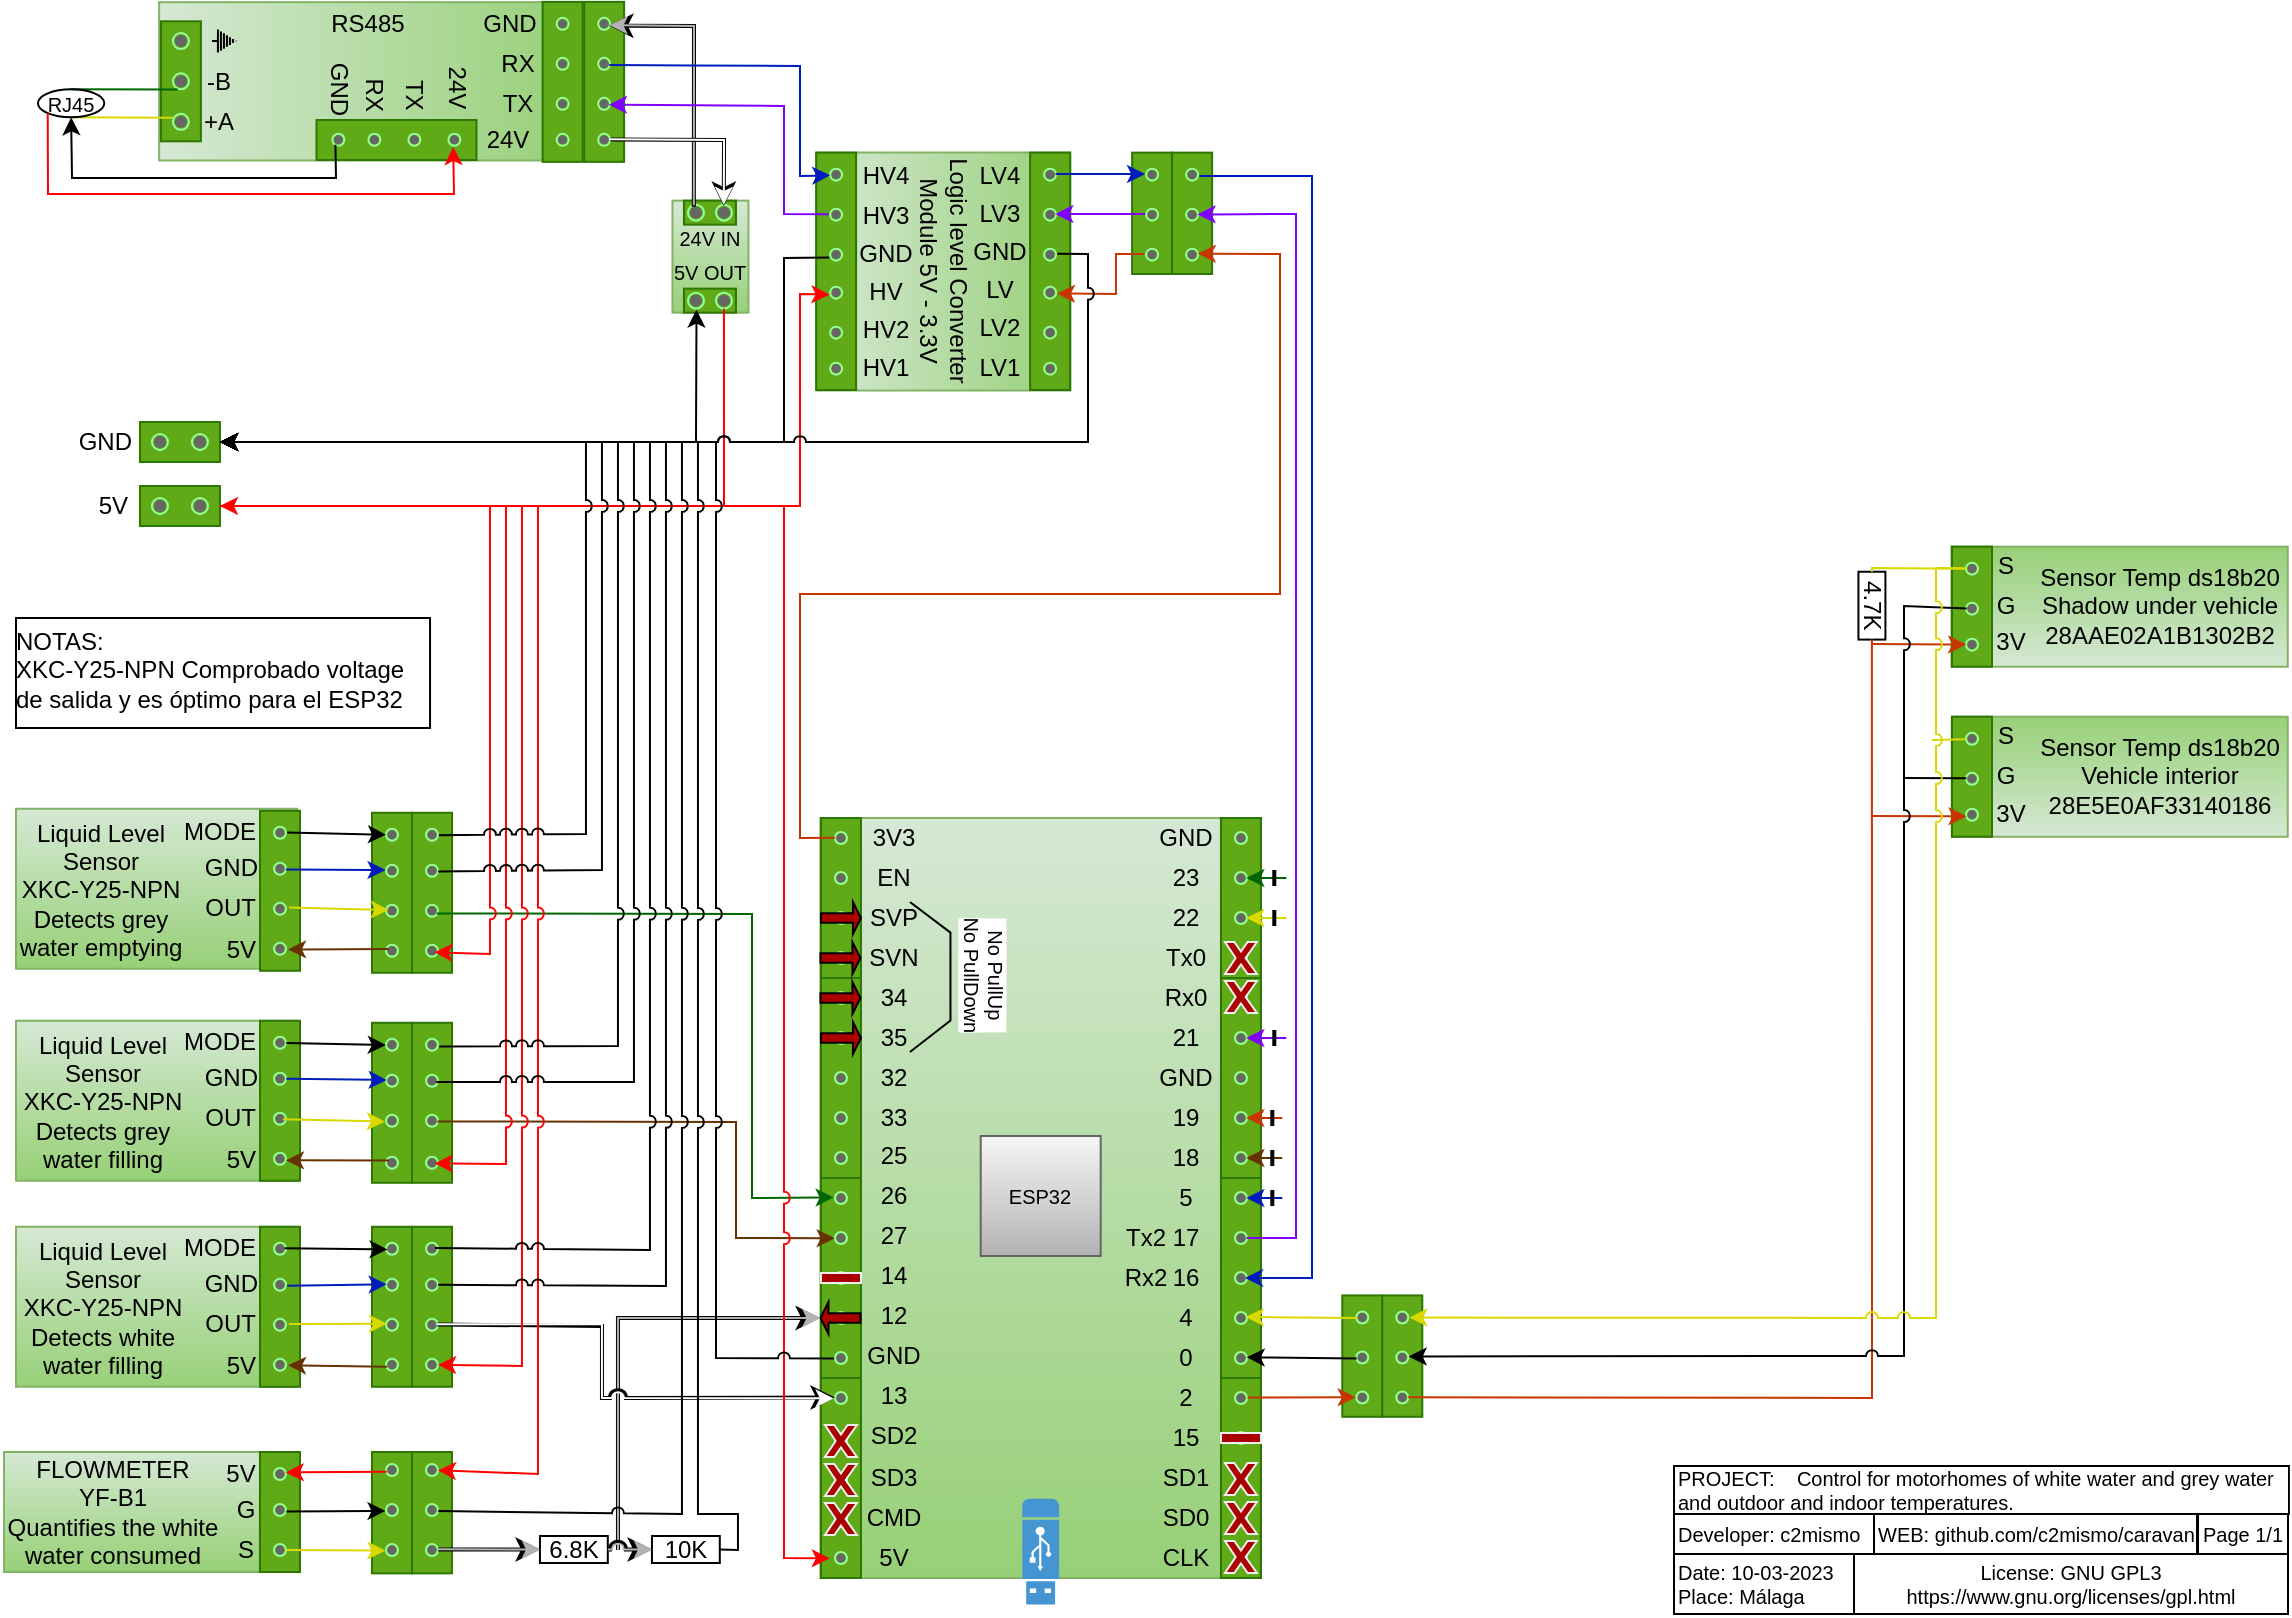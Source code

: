 <mxfile version="20.8.16" type="device"><diagram id="yj3qdNn-rGzscQm2bNik" name="Página-1"><mxGraphModel dx="3353" dy="690" grid="1" gridSize="2" guides="1" tooltips="1" connect="1" arrows="1" fold="1" page="1" pageScale="1" pageWidth="1169" pageHeight="827" background="#ffffff" math="0" shadow="0"><root><mxCell id="0"/><mxCell id="1" parent="0"/><mxCell id="evmpbu3_xm6Usd_saCWs-14" value="" style="group;rotation=90;" parent="1" vertex="1" connectable="0"><mxGeometry x="-2246.02" y="212" width="20" height="40" as="geometry"/></mxCell><mxCell id="evmpbu3_xm6Usd_saCWs-6" value="" style="rounded=0;whiteSpace=wrap;html=1;labelBackgroundColor=#FFFFFF;strokeColor=#2D7600;fillColor=#60a917;fontSize=10;fontColor=#ffffff;align=center;rotation=90;" parent="evmpbu3_xm6Usd_saCWs-14" vertex="1"><mxGeometry width="20" height="40" as="geometry"/></mxCell><mxCell id="evmpbu3_xm6Usd_saCWs-7" value="" style="dashed=0;labelPosition=right;align=left;shape=mxgraph.gmdl.radiobutton;strokeWidth=1;aspect=fixed;fontColor=#ffffff;strokeColor=#96FF9D;fillColor=#666666;rotation=90;" parent="evmpbu3_xm6Usd_saCWs-14" vertex="1"><mxGeometry x="16" y="16" width="8" height="8" as="geometry"/></mxCell><mxCell id="evmpbu3_xm6Usd_saCWs-8" value="" style="dashed=0;labelPosition=right;align=left;shape=mxgraph.gmdl.radiobutton;strokeWidth=1;aspect=fixed;fontColor=#ffffff;fillColor=#666666;rotation=90;strokeColor=#96FF9D;" parent="evmpbu3_xm6Usd_saCWs-14" vertex="1"><mxGeometry x="-4" y="16" width="8" height="8" as="geometry"/></mxCell><mxCell id="pth-wuaNYxXqed6vzoTt-17" value="" style="rounded=0;whiteSpace=wrap;html=1;labelBackgroundColor=#FFFFFF;strokeColor=#2D7600;fillColor=#60a917;fontSize=10;fontColor=#ffffff;align=center;" parent="1" vertex="1"><mxGeometry x="-2033.94" y="11.93" width="20" height="80" as="geometry"/></mxCell><mxCell id="pth-wuaNYxXqed6vzoTt-18" value="" style="dashed=0;labelPosition=right;align=left;shape=mxgraph.gmdl.radiobutton;strokeWidth=1;aspect=fixed;fontColor=#ffffff;strokeColor=#96FF9D;fillColor=#666666;" parent="1" vertex="1"><mxGeometry x="-2026.94" y="19.93" width="6" height="6" as="geometry"/></mxCell><mxCell id="pth-wuaNYxXqed6vzoTt-19" value="" style="dashed=0;labelPosition=right;align=left;shape=mxgraph.gmdl.radiobutton;strokeWidth=1;aspect=fixed;fontColor=#ffffff;strokeColor=#96FF9D;fillColor=#666666;" parent="1" vertex="1"><mxGeometry x="-2026.94" y="39.93" width="6" height="6" as="geometry"/></mxCell><mxCell id="evmpbu3_xm6Usd_saCWs-15" value="" style="group;rotation=90;" parent="1" vertex="1" connectable="0"><mxGeometry x="-2246.02" y="244" width="20" height="40" as="geometry"/></mxCell><mxCell id="evmpbu3_xm6Usd_saCWs-16" value="" style="rounded=0;whiteSpace=wrap;html=1;labelBackgroundColor=#FFFFFF;strokeColor=#2D7600;fillColor=#60a917;fontSize=10;fontColor=#ffffff;align=center;rotation=90;" parent="evmpbu3_xm6Usd_saCWs-15" vertex="1"><mxGeometry width="20" height="40" as="geometry"/></mxCell><mxCell id="evmpbu3_xm6Usd_saCWs-17" value="" style="dashed=0;labelPosition=right;align=left;shape=mxgraph.gmdl.radiobutton;strokeWidth=1;aspect=fixed;fontColor=#ffffff;strokeColor=#96FF9D;fillColor=#666666;rotation=90;" parent="evmpbu3_xm6Usd_saCWs-15" vertex="1"><mxGeometry x="16" y="16" width="8" height="8" as="geometry"/></mxCell><mxCell id="evmpbu3_xm6Usd_saCWs-18" value="" style="dashed=0;labelPosition=right;align=left;shape=mxgraph.gmdl.radiobutton;strokeWidth=1;aspect=fixed;fontColor=#ffffff;fillColor=#666666;rotation=90;strokeColor=#96FF9D;" parent="evmpbu3_xm6Usd_saCWs-15" vertex="1"><mxGeometry x="-4" y="16" width="8" height="8" as="geometry"/></mxCell><mxCell id="pth-wuaNYxXqed6vzoTt-20" value="" style="dashed=0;labelPosition=right;align=left;shape=mxgraph.gmdl.radiobutton;strokeWidth=1;aspect=fixed;fontColor=#ffffff;strokeColor=#96FF9D;fillColor=#666666;" parent="1" vertex="1"><mxGeometry x="-2026.94" y="59.93" width="6" height="6" as="geometry"/></mxCell><mxCell id="pth-wuaNYxXqed6vzoTt-21" value="" style="dashed=0;labelPosition=right;align=left;shape=mxgraph.gmdl.radiobutton;strokeWidth=1;aspect=fixed;fontColor=#ffffff;strokeColor=#96FF9D;fillColor=#666666;" parent="1" vertex="1"><mxGeometry x="-2026.94" y="77.93" width="6" height="6" as="geometry"/></mxCell><mxCell id="pth-wuaNYxXqed6vzoTt-3" value="" style="rounded=0;whiteSpace=wrap;html=1;labelBackgroundColor=#FFFFFF;strokeColor=#2D7600;fillColor=#60a917;fontSize=10;fontColor=#ffffff;align=center;" parent="1" vertex="1"><mxGeometry x="-1759.94" y="87.32" width="20" height="60.68" as="geometry"/></mxCell><mxCell id="pth-wuaNYxXqed6vzoTt-4" value="" style="dashed=0;labelPosition=right;align=left;shape=mxgraph.gmdl.radiobutton;strokeWidth=1;aspect=fixed;fontColor=#ffffff;strokeColor=#96FF9D;fillColor=#666666;" parent="1" vertex="1"><mxGeometry x="-1752.94" y="95.32" width="6" height="6" as="geometry"/></mxCell><mxCell id="pth-wuaNYxXqed6vzoTt-5" value="" style="dashed=0;labelPosition=right;align=left;shape=mxgraph.gmdl.radiobutton;strokeWidth=1;aspect=fixed;fontColor=#ffffff;strokeColor=#96FF9D;fillColor=#666666;" parent="1" vertex="1"><mxGeometry x="-1752.94" y="115.32" width="6" height="6" as="geometry"/></mxCell><mxCell id="pth-wuaNYxXqed6vzoTt-6" value="" style="dashed=0;labelPosition=right;align=left;shape=mxgraph.gmdl.radiobutton;strokeWidth=1;aspect=fixed;fontColor=#ffffff;strokeColor=#96FF9D;fillColor=#666666;" parent="1" vertex="1"><mxGeometry x="-1752.94" y="135.32" width="6" height="6" as="geometry"/></mxCell><mxCell id="pth-wuaNYxXqed6vzoTt-10" value="" style="rounded=0;whiteSpace=wrap;html=1;labelBackgroundColor=#FFFFFF;strokeColor=#2D7600;fillColor=#60a917;fontSize=10;fontColor=#ffffff;align=center;" parent="1" vertex="1"><mxGeometry x="-1739.94" y="87.32" width="20" height="60.68" as="geometry"/></mxCell><mxCell id="pth-wuaNYxXqed6vzoTt-11" value="" style="dashed=0;labelPosition=right;align=left;shape=mxgraph.gmdl.radiobutton;strokeWidth=1;aspect=fixed;fontColor=#ffffff;strokeColor=#96FF9D;fillColor=#666666;" parent="1" vertex="1"><mxGeometry x="-1732.94" y="95.32" width="6" height="6" as="geometry"/></mxCell><mxCell id="pth-wuaNYxXqed6vzoTt-12" value="" style="dashed=0;labelPosition=right;align=left;shape=mxgraph.gmdl.radiobutton;strokeWidth=1;aspect=fixed;fontColor=#ffffff;strokeColor=#96FF9D;fillColor=#666666;" parent="1" vertex="1"><mxGeometry x="-1732.94" y="115.32" width="6" height="6" as="geometry"/></mxCell><mxCell id="pth-wuaNYxXqed6vzoTt-13" value="" style="dashed=0;labelPosition=right;align=left;shape=mxgraph.gmdl.radiobutton;strokeWidth=1;aspect=fixed;fontColor=#ffffff;strokeColor=#96FF9D;fillColor=#666666;" parent="1" vertex="1"><mxGeometry x="-1732.94" y="135.32" width="6" height="6" as="geometry"/></mxCell><mxCell id="MiWQAYcpdZkmmmflKqhL-71" value="" style="rounded=0;whiteSpace=wrap;html=1;strokeColor=#82b366;fontSize=10;align=center;gradientColor=#97d077;labelBackgroundColor=#2a2a2a;endFill=0;endSize=1;startFill=1;startArrow=classic;fillColor=#d5e8d4;rotation=-90;" parent="1" vertex="1"><mxGeometry x="-1913.7" y="83.4" width="119.01" height="126.72" as="geometry"/></mxCell><mxCell id="zWXLo9DuXt0VfP9WoXno-1" value="" style="rounded=0;whiteSpace=wrap;html=1;strokeColor=#82b366;fillColor=#d5e8d4;gradientColor=#97d077;fontColor=#000000;labelBackgroundColor=none;container=0;" parent="1" vertex="1"><mxGeometry x="-1915.77" y="420" width="220.25" height="380" as="geometry"/></mxCell><mxCell id="zWXLo9DuXt0VfP9WoXno-2" value="" style="text;html=1;fillColor=#60a917;align=right;verticalAlign=middle;whiteSpace=wrap;rounded=0;imageAspect=1;recursiveResize=1;strokeColor=#2D7600;fontColor=#ffffff;container=0;" parent="1" vertex="1"><mxGeometry x="-1715.52" y="420" width="20" height="80" as="geometry"/></mxCell><mxCell id="zWXLo9DuXt0VfP9WoXno-3" value="&lt;div style=&quot;text-align: right&quot;&gt;&lt;span&gt;&lt;font color=&quot;#000000&quot;&gt;3V3&lt;/font&gt;&lt;/span&gt;&lt;/div&gt;" style="text;html=1;strokeColor=none;fillColor=none;align=center;verticalAlign=middle;whiteSpace=wrap;rounded=0;container=0;" parent="1" vertex="1"><mxGeometry x="-1893.52" y="422" width="30" height="15" as="geometry"/></mxCell><mxCell id="zWXLo9DuXt0VfP9WoXno-4" value="&lt;div style=&quot;text-align: right&quot;&gt;&lt;span&gt;&lt;font color=&quot;#000000&quot;&gt;EN&lt;/font&gt;&lt;/span&gt;&lt;/div&gt;" style="text;html=1;strokeColor=none;fillColor=none;align=center;verticalAlign=middle;whiteSpace=wrap;rounded=0;container=0;" parent="1" vertex="1"><mxGeometry x="-1893.52" y="442" width="30" height="15" as="geometry"/></mxCell><mxCell id="zWXLo9DuXt0VfP9WoXno-5" value="&lt;div style=&quot;text-align: right&quot;&gt;&lt;span&gt;&lt;font color=&quot;#000000&quot;&gt;SVP&lt;/font&gt;&lt;/span&gt;&lt;/div&gt;" style="text;html=1;strokeColor=none;fillColor=none;align=center;verticalAlign=middle;whiteSpace=wrap;rounded=0;container=0;" parent="1" vertex="1"><mxGeometry x="-1893.52" y="462" width="30" height="15" as="geometry"/></mxCell><mxCell id="zWXLo9DuXt0VfP9WoXno-6" value="&lt;div style=&quot;text-align: right&quot;&gt;&lt;span&gt;&lt;font color=&quot;#000000&quot;&gt;SVN&lt;/font&gt;&lt;/span&gt;&lt;/div&gt;" style="text;html=1;strokeColor=none;fillColor=none;align=center;verticalAlign=middle;whiteSpace=wrap;rounded=0;container=0;" parent="1" vertex="1"><mxGeometry x="-1893.52" y="482" width="30" height="15" as="geometry"/></mxCell><mxCell id="zWXLo9DuXt0VfP9WoXno-7" value="&lt;div style=&quot;text-align: right&quot;&gt;&lt;span&gt;&lt;font color=&quot;#000000&quot;&gt;34&lt;/font&gt;&lt;/span&gt;&lt;/div&gt;" style="text;html=1;strokeColor=none;fillColor=none;align=center;verticalAlign=middle;whiteSpace=wrap;rounded=0;container=0;" parent="1" vertex="1"><mxGeometry x="-1893.52" y="502" width="30" height="15" as="geometry"/></mxCell><mxCell id="zWXLo9DuXt0VfP9WoXno-8" value="&lt;div style=&quot;text-align: right&quot;&gt;&lt;span&gt;&lt;font color=&quot;#000000&quot;&gt;35&lt;/font&gt;&lt;/span&gt;&lt;/div&gt;" style="text;html=1;strokeColor=none;fillColor=none;align=center;verticalAlign=middle;whiteSpace=wrap;rounded=0;container=0;" parent="1" vertex="1"><mxGeometry x="-1893.52" y="522" width="30" height="15" as="geometry"/></mxCell><mxCell id="zWXLo9DuXt0VfP9WoXno-9" value="&lt;div style=&quot;text-align: right&quot;&gt;&lt;span&gt;&lt;font color=&quot;#000000&quot;&gt;32&lt;/font&gt;&lt;/span&gt;&lt;/div&gt;" style="text;html=1;strokeColor=none;fillColor=none;align=center;verticalAlign=middle;whiteSpace=wrap;rounded=0;container=0;" parent="1" vertex="1"><mxGeometry x="-1893.52" y="542" width="30" height="15" as="geometry"/></mxCell><mxCell id="zWXLo9DuXt0VfP9WoXno-10" value="&lt;div style=&quot;text-align: right&quot;&gt;&lt;span&gt;&lt;font color=&quot;#000000&quot;&gt;33&lt;/font&gt;&lt;/span&gt;&lt;/div&gt;" style="text;html=1;strokeColor=none;fillColor=none;align=center;verticalAlign=middle;whiteSpace=wrap;rounded=0;container=0;" parent="1" vertex="1"><mxGeometry x="-1893.52" y="562" width="30" height="15" as="geometry"/></mxCell><mxCell id="zWXLo9DuXt0VfP9WoXno-11" value="" style="dashed=0;labelPosition=right;align=left;shape=mxgraph.gmdl.radiobutton;strokeWidth=1;aspect=fixed;fontColor=#ffffff;strokeColor=#96FF9D;fillColor=#666666;container=0;" parent="1" vertex="1"><mxGeometry x="-1708.52" y="447" width="6" height="6" as="geometry"/></mxCell><mxCell id="zWXLo9DuXt0VfP9WoXno-12" value="" style="dashed=0;labelPosition=right;align=left;shape=mxgraph.gmdl.radiobutton;strokeWidth=1;aspect=fixed;fontColor=#ffffff;strokeColor=#96FF9D;fillColor=#666666;container=0;" parent="1" vertex="1"><mxGeometry x="-1708.52" y="467" width="6" height="6" as="geometry"/></mxCell><mxCell id="zWXLo9DuXt0VfP9WoXno-13" value="" style="dashed=0;labelPosition=right;align=left;shape=mxgraph.gmdl.radiobutton;strokeWidth=1;aspect=fixed;fontColor=#ffffff;strokeColor=#96FF9D;fillColor=#666666;container=0;" parent="1" vertex="1"><mxGeometry x="-1708.52" y="486.5" width="6" height="6" as="geometry"/></mxCell><mxCell id="zWXLo9DuXt0VfP9WoXno-14" value="" style="dashed=0;labelPosition=right;align=left;shape=mxgraph.gmdl.radiobutton;strokeWidth=1;aspect=fixed;fontColor=#ffffff;strokeColor=#96FF9D;fillColor=#666666;container=0;" parent="1" vertex="1"><mxGeometry x="-1708.52" y="427" width="6" height="6" as="geometry"/></mxCell><mxCell id="zWXLo9DuXt0VfP9WoXno-15" value="" style="endArrow=none;html=1;labelBackgroundColor=none;fontSize=10;fontColor=#000000;rounded=0;strokeColor=#000000;exitX=0.75;exitY=0;exitDx=0;exitDy=0;entryX=0.75;entryY=1;entryDx=0;entryDy=0;" parent="1" source="zWXLo9DuXt0VfP9WoXno-5" target="zWXLo9DuXt0VfP9WoXno-8" edge="1"><mxGeometry width="50" height="50" relative="1" as="geometry"><mxPoint x="-1860.81" y="426.09" as="sourcePoint"/><mxPoint x="-1860.77" y="576" as="targetPoint"/><Array as="points"><mxPoint x="-1850.77" y="477.3"/><mxPoint x="-1850.77" y="521.3"/></Array></mxGeometry></mxCell><mxCell id="zWXLo9DuXt0VfP9WoXno-16" value="&lt;span style=&quot;background-color: rgb(255 , 255 , 255)&quot;&gt;No PullUp&lt;br&gt;No PullDown&lt;br&gt;&lt;/span&gt;" style="edgeLabel;html=1;align=center;verticalAlign=middle;resizable=0;points=[];fontSize=10;fontColor=#000000;rotation=90;container=0;" parent="zWXLo9DuXt0VfP9WoXno-15" vertex="1" connectable="0"><mxGeometry x="-0.111" relative="1" as="geometry"><mxPoint x="17" y="4" as="offset"/></mxGeometry></mxCell><mxCell id="zWXLo9DuXt0VfP9WoXno-17" value="ESP32" style="rounded=0;whiteSpace=wrap;html=1;labelBackgroundColor=none;strokeColor=#666666;fillColor=#f5f5f5;fontSize=10;align=center;rotation=0;gradientColor=#b3b3b3;fontColor=#000000;container=0;" parent="1" vertex="1"><mxGeometry x="-1835.645" y="579" width="60" height="60" as="geometry"/></mxCell><mxCell id="zWXLo9DuXt0VfP9WoXno-18" value="" style="pointerEvents=1;shadow=0;dashed=0;html=1;strokeColor=none;fillColor=#4495D1;labelPosition=center;verticalLabelPosition=bottom;verticalAlign=top;align=center;outlineConnect=0;shape=mxgraph.veeam.usb;labelBackgroundColor=#FFFFFF;fontSize=10;fontColor=#000000;rotation=90;container=0;" parent="1" vertex="1"><mxGeometry x="-1832.04" y="777.6" width="52.8" height="18.4" as="geometry"/></mxCell><mxCell id="zWXLo9DuXt0VfP9WoXno-19" value="" style="text;html=1;fillColor=#60a917;align=right;verticalAlign=middle;whiteSpace=wrap;rounded=0;imageAspect=1;recursiveResize=1;strokeColor=#2D7600;fontColor=#ffffff;container=0;" parent="1" vertex="1"><mxGeometry x="-1715.52" y="500" width="20" height="100" as="geometry"/></mxCell><mxCell id="zWXLo9DuXt0VfP9WoXno-20" value="" style="dashed=0;labelPosition=right;align=left;shape=mxgraph.gmdl.radiobutton;strokeWidth=1;aspect=fixed;fontColor=#ffffff;strokeColor=#96FF9D;fillColor=#666666;container=0;" parent="1" vertex="1"><mxGeometry x="-1708.52" y="506.5" width="6" height="6" as="geometry"/></mxCell><mxCell id="zWXLo9DuXt0VfP9WoXno-21" value="" style="dashed=0;labelPosition=right;align=left;shape=mxgraph.gmdl.radiobutton;strokeWidth=1;aspect=fixed;fontColor=#ffffff;strokeColor=#96FF9D;fillColor=#666666;container=0;" parent="1" vertex="1"><mxGeometry x="-1708.52" y="527" width="6" height="6" as="geometry"/></mxCell><mxCell id="zWXLo9DuXt0VfP9WoXno-22" value="" style="dashed=0;labelPosition=right;align=left;shape=mxgraph.gmdl.radiobutton;strokeWidth=1;aspect=fixed;fontColor=#ffffff;strokeColor=#96FF9D;fillColor=#666666;container=0;" parent="1" vertex="1"><mxGeometry x="-1708.52" y="547" width="6" height="6" as="geometry"/></mxCell><mxCell id="zWXLo9DuXt0VfP9WoXno-23" value="" style="dashed=0;labelPosition=right;align=left;shape=mxgraph.gmdl.radiobutton;strokeWidth=1;aspect=fixed;fontColor=#ffffff;strokeColor=#96FF9D;fillColor=#666666;container=0;" parent="1" vertex="1"><mxGeometry x="-1708.52" y="567" width="6" height="6" as="geometry"/></mxCell><mxCell id="zWXLo9DuXt0VfP9WoXno-24" value="" style="dashed=0;labelPosition=right;align=left;shape=mxgraph.gmdl.radiobutton;strokeWidth=1;aspect=fixed;fontColor=#ffffff;strokeColor=#96FF9D;fillColor=#666666;container=0;" parent="1" vertex="1"><mxGeometry x="-1708.52" y="587" width="6" height="6" as="geometry"/></mxCell><mxCell id="zWXLo9DuXt0VfP9WoXno-25" value="" style="text;html=1;fillColor=#60a917;align=right;verticalAlign=middle;whiteSpace=wrap;rounded=0;imageAspect=1;recursiveResize=1;strokeColor=#2D7600;fontColor=#ffffff;container=0;" parent="1" vertex="1"><mxGeometry x="-1715.52" y="600" width="20" height="100" as="geometry"/></mxCell><mxCell id="zWXLo9DuXt0VfP9WoXno-26" value="" style="dashed=0;labelPosition=right;align=left;shape=mxgraph.gmdl.radiobutton;strokeWidth=1;aspect=fixed;fontColor=#ffffff;strokeColor=#96FF9D;fillColor=#666666;container=0;" parent="1" vertex="1"><mxGeometry x="-1708.52" y="607" width="6" height="6" as="geometry"/></mxCell><mxCell id="zWXLo9DuXt0VfP9WoXno-27" value="" style="dashed=0;labelPosition=right;align=left;shape=mxgraph.gmdl.radiobutton;strokeWidth=1;aspect=fixed;fontColor=#ffffff;strokeColor=#96FF9D;fillColor=#666666;container=0;" parent="1" vertex="1"><mxGeometry x="-1708.52" y="627" width="6" height="6" as="geometry"/></mxCell><mxCell id="zWXLo9DuXt0VfP9WoXno-28" value="" style="dashed=0;labelPosition=right;align=left;shape=mxgraph.gmdl.radiobutton;strokeWidth=1;aspect=fixed;fontColor=#ffffff;strokeColor=#96FF9D;fillColor=#666666;container=0;" parent="1" vertex="1"><mxGeometry x="-1708.52" y="647" width="6" height="6" as="geometry"/></mxCell><mxCell id="zWXLo9DuXt0VfP9WoXno-29" value="" style="dashed=0;labelPosition=right;align=left;shape=mxgraph.gmdl.radiobutton;strokeWidth=1;aspect=fixed;fontColor=#ffffff;strokeColor=#96FF9D;fillColor=#666666;container=0;" parent="1" vertex="1"><mxGeometry x="-1708.52" y="667" width="6" height="6" as="geometry"/></mxCell><mxCell id="zWXLo9DuXt0VfP9WoXno-30" value="" style="dashed=0;labelPosition=right;align=left;shape=mxgraph.gmdl.radiobutton;strokeWidth=1;aspect=fixed;fontColor=#ffffff;strokeColor=#96FF9D;fillColor=#666666;container=0;" parent="1" vertex="1"><mxGeometry x="-1708.52" y="687" width="6" height="6" as="geometry"/></mxCell><mxCell id="zWXLo9DuXt0VfP9WoXno-31" value="" style="text;html=1;fillColor=#60a917;align=right;verticalAlign=middle;whiteSpace=wrap;rounded=0;imageAspect=1;recursiveResize=1;strokeColor=#2D7600;fontColor=#ffffff;container=0;" parent="1" vertex="1"><mxGeometry x="-1715.52" y="700" width="20" height="100" as="geometry"/></mxCell><mxCell id="zWXLo9DuXt0VfP9WoXno-32" value="" style="dashed=0;labelPosition=right;align=left;shape=mxgraph.gmdl.radiobutton;strokeWidth=1;aspect=fixed;fontColor=#ffffff;strokeColor=#96FF9D;fillColor=#666666;container=0;" parent="1" vertex="1"><mxGeometry x="-1708.52" y="707" width="6" height="6" as="geometry"/></mxCell><mxCell id="zWXLo9DuXt0VfP9WoXno-33" value="" style="dashed=0;labelPosition=right;align=left;shape=mxgraph.gmdl.radiobutton;strokeWidth=1;aspect=fixed;fontColor=#ffffff;strokeColor=#96FF9D;fillColor=#666666;container=0;" parent="1" vertex="1"><mxGeometry x="-1708.52" y="727" width="6" height="6" as="geometry"/></mxCell><mxCell id="zWXLo9DuXt0VfP9WoXno-34" value="" style="dashed=0;labelPosition=right;align=left;shape=mxgraph.gmdl.radiobutton;strokeWidth=1;aspect=fixed;fontColor=#ffffff;strokeColor=#96FF9D;fillColor=#666666;container=0;" parent="1" vertex="1"><mxGeometry x="-1708.52" y="747" width="6" height="6" as="geometry"/></mxCell><mxCell id="zWXLo9DuXt0VfP9WoXno-35" value="" style="dashed=0;labelPosition=right;align=left;shape=mxgraph.gmdl.radiobutton;strokeWidth=1;aspect=fixed;fontColor=#ffffff;strokeColor=#96FF9D;fillColor=#666666;container=0;" parent="1" vertex="1"><mxGeometry x="-1708.52" y="767" width="6" height="6" as="geometry"/></mxCell><mxCell id="zWXLo9DuXt0VfP9WoXno-36" value="" style="dashed=0;labelPosition=right;align=left;shape=mxgraph.gmdl.radiobutton;strokeWidth=1;aspect=fixed;fontColor=#ffffff;strokeColor=#96FF9D;fillColor=#666666;container=0;" parent="1" vertex="1"><mxGeometry x="-1708.52" y="787" width="6" height="6" as="geometry"/></mxCell><mxCell id="zWXLo9DuXt0VfP9WoXno-37" value="" style="text;html=1;fillColor=#60a917;align=right;verticalAlign=middle;whiteSpace=wrap;rounded=0;imageAspect=1;recursiveResize=1;strokeColor=#2D7600;fontColor=#ffffff;container=0;" parent="1" vertex="1"><mxGeometry x="-1915.52" y="420" width="20" height="80" as="geometry"/></mxCell><mxCell id="zWXLo9DuXt0VfP9WoXno-38" value="" style="dashed=0;labelPosition=right;align=left;shape=mxgraph.gmdl.radiobutton;strokeWidth=1;aspect=fixed;fontColor=#ffffff;strokeColor=#96FF9D;fillColor=#666666;container=0;" parent="1" vertex="1"><mxGeometry x="-1908.52" y="447" width="6" height="6" as="geometry"/></mxCell><mxCell id="zWXLo9DuXt0VfP9WoXno-39" value="" style="dashed=0;labelPosition=right;align=left;shape=mxgraph.gmdl.radiobutton;strokeWidth=1;aspect=fixed;fontColor=#ffffff;strokeColor=#96FF9D;fillColor=#666666;container=0;" parent="1" vertex="1"><mxGeometry x="-1908.52" y="467" width="6" height="6" as="geometry"/></mxCell><mxCell id="zWXLo9DuXt0VfP9WoXno-40" value="" style="dashed=0;labelPosition=right;align=left;shape=mxgraph.gmdl.radiobutton;strokeWidth=1;aspect=fixed;fontColor=#ffffff;strokeColor=#96FF9D;fillColor=#666666;container=0;" parent="1" vertex="1"><mxGeometry x="-1908.52" y="487" width="6" height="6" as="geometry"/></mxCell><mxCell id="zWXLo9DuXt0VfP9WoXno-41" value="" style="dashed=0;labelPosition=right;align=left;shape=mxgraph.gmdl.radiobutton;strokeWidth=1;aspect=fixed;fontColor=#ffffff;strokeColor=#96FF9D;fillColor=#666666;container=0;" parent="1" vertex="1"><mxGeometry x="-1908.52" y="427" width="6" height="6" as="geometry"/></mxCell><mxCell id="zWXLo9DuXt0VfP9WoXno-42" value="" style="text;html=1;fillColor=#60a917;align=right;verticalAlign=middle;whiteSpace=wrap;rounded=0;imageAspect=1;recursiveResize=1;strokeColor=#2D7600;fontColor=#ffffff;container=0;" parent="1" vertex="1"><mxGeometry x="-1915.52" y="500" width="20" height="100" as="geometry"/></mxCell><mxCell id="zWXLo9DuXt0VfP9WoXno-43" value="" style="dashed=0;labelPosition=right;align=left;shape=mxgraph.gmdl.radiobutton;strokeWidth=1;aspect=fixed;fontColor=#ffffff;strokeColor=#96FF9D;fillColor=#666666;container=0;" parent="1" vertex="1"><mxGeometry x="-1908.52" y="507" width="6" height="6" as="geometry"/></mxCell><mxCell id="zWXLo9DuXt0VfP9WoXno-44" value="" style="dashed=0;labelPosition=right;align=left;shape=mxgraph.gmdl.radiobutton;strokeWidth=1;aspect=fixed;fontColor=#ffffff;strokeColor=#96FF9D;fillColor=#666666;container=0;" parent="1" vertex="1"><mxGeometry x="-1908.52" y="527" width="6" height="6" as="geometry"/></mxCell><mxCell id="zWXLo9DuXt0VfP9WoXno-45" value="" style="dashed=0;labelPosition=right;align=left;shape=mxgraph.gmdl.radiobutton;strokeWidth=1;aspect=fixed;fontColor=#ffffff;strokeColor=#96FF9D;fillColor=#666666;container=0;" parent="1" vertex="1"><mxGeometry x="-1908.52" y="547" width="6" height="6" as="geometry"/></mxCell><mxCell id="zWXLo9DuXt0VfP9WoXno-46" value="" style="dashed=0;labelPosition=right;align=left;shape=mxgraph.gmdl.radiobutton;strokeWidth=1;aspect=fixed;fontColor=#ffffff;strokeColor=#96FF9D;fillColor=#666666;container=0;" parent="1" vertex="1"><mxGeometry x="-1908.52" y="567" width="6" height="6" as="geometry"/></mxCell><mxCell id="zWXLo9DuXt0VfP9WoXno-47" value="" style="dashed=0;labelPosition=right;align=left;shape=mxgraph.gmdl.radiobutton;strokeWidth=1;aspect=fixed;fontColor=#ffffff;strokeColor=#96FF9D;fillColor=#666666;container=0;" parent="1" vertex="1"><mxGeometry x="-1908.52" y="587" width="6" height="6" as="geometry"/></mxCell><mxCell id="zWXLo9DuXt0VfP9WoXno-48" value="" style="text;html=1;fillColor=#60a917;align=right;verticalAlign=middle;whiteSpace=wrap;rounded=0;imageAspect=1;recursiveResize=1;strokeColor=#2D7600;fontColor=#ffffff;container=0;" parent="1" vertex="1"><mxGeometry x="-1915.52" y="600" width="20" height="100" as="geometry"/></mxCell><mxCell id="zWXLo9DuXt0VfP9WoXno-49" value="" style="dashed=0;labelPosition=right;align=left;shape=mxgraph.gmdl.radiobutton;strokeWidth=1;aspect=fixed;fontColor=#ffffff;strokeColor=#96FF9D;fillColor=#666666;container=0;" parent="1" vertex="1"><mxGeometry x="-1908.52" y="607" width="6" height="6" as="geometry"/></mxCell><mxCell id="zWXLo9DuXt0VfP9WoXno-50" value="" style="dashed=0;labelPosition=right;align=left;shape=mxgraph.gmdl.radiobutton;strokeWidth=1;aspect=fixed;fontColor=#ffffff;strokeColor=#96FF9D;fillColor=#666666;container=0;" parent="1" vertex="1"><mxGeometry x="-1908.52" y="627" width="6" height="6" as="geometry"/></mxCell><mxCell id="zWXLo9DuXt0VfP9WoXno-51" value="" style="dashed=0;labelPosition=right;align=left;shape=mxgraph.gmdl.radiobutton;strokeWidth=1;aspect=fixed;fontColor=#ffffff;strokeColor=#96FF9D;fillColor=#666666;container=0;" parent="1" vertex="1"><mxGeometry x="-1908.52" y="647" width="6" height="6" as="geometry"/></mxCell><mxCell id="zWXLo9DuXt0VfP9WoXno-52" value="" style="dashed=0;labelPosition=right;align=left;shape=mxgraph.gmdl.radiobutton;strokeWidth=1;aspect=fixed;fontColor=#ffffff;strokeColor=#96FF9D;fillColor=#666666;container=0;" parent="1" vertex="1"><mxGeometry x="-1908.52" y="667" width="6" height="6" as="geometry"/></mxCell><mxCell id="zWXLo9DuXt0VfP9WoXno-53" value="" style="dashed=0;labelPosition=right;align=left;shape=mxgraph.gmdl.radiobutton;strokeWidth=1;aspect=fixed;fontColor=#ffffff;strokeColor=#96FF9D;fillColor=#666666;container=0;" parent="1" vertex="1"><mxGeometry x="-1908.52" y="687" width="6" height="6" as="geometry"/></mxCell><mxCell id="zWXLo9DuXt0VfP9WoXno-54" value="" style="text;html=1;fillColor=#60a917;align=right;verticalAlign=middle;whiteSpace=wrap;rounded=0;imageAspect=1;recursiveResize=1;strokeColor=#2D7600;fontColor=#ffffff;container=0;" parent="1" vertex="1"><mxGeometry x="-1915.52" y="700" width="20" height="100" as="geometry"/></mxCell><mxCell id="zWXLo9DuXt0VfP9WoXno-55" value="" style="dashed=0;labelPosition=right;align=left;shape=mxgraph.gmdl.radiobutton;strokeWidth=1;aspect=fixed;fontColor=#ffffff;strokeColor=#96FF9D;fillColor=#666666;container=0;" parent="1" vertex="1"><mxGeometry x="-1908.52" y="707" width="6" height="6" as="geometry"/></mxCell><mxCell id="zWXLo9DuXt0VfP9WoXno-60" value="&lt;div style=&quot;text-align: right&quot;&gt;&lt;span&gt;&lt;font color=&quot;#000000&quot;&gt;25&lt;/font&gt;&lt;/span&gt;&lt;/div&gt;" style="text;html=1;strokeColor=none;fillColor=none;align=center;verticalAlign=middle;whiteSpace=wrap;rounded=0;container=0;" parent="1" vertex="1"><mxGeometry x="-1893.52" y="581.5" width="30" height="15" as="geometry"/></mxCell><mxCell id="zWXLo9DuXt0VfP9WoXno-61" value="&lt;div style=&quot;text-align: right&quot;&gt;&lt;span&gt;&lt;font color=&quot;#000000&quot;&gt;26&lt;/font&gt;&lt;/span&gt;&lt;/div&gt;" style="text;html=1;strokeColor=none;fillColor=none;align=center;verticalAlign=middle;whiteSpace=wrap;rounded=0;container=0;" parent="1" vertex="1"><mxGeometry x="-1893.52" y="601.5" width="30" height="15" as="geometry"/></mxCell><mxCell id="zWXLo9DuXt0VfP9WoXno-62" value="&lt;div style=&quot;text-align: right&quot;&gt;&lt;span&gt;&lt;font color=&quot;#000000&quot;&gt;27&lt;/font&gt;&lt;/span&gt;&lt;/div&gt;" style="text;html=1;strokeColor=none;fillColor=none;align=center;verticalAlign=middle;whiteSpace=wrap;rounded=0;container=0;" parent="1" vertex="1"><mxGeometry x="-1893.52" y="621.5" width="30" height="15" as="geometry"/></mxCell><mxCell id="zWXLo9DuXt0VfP9WoXno-63" value="&lt;div style=&quot;text-align: right&quot;&gt;&lt;span&gt;&lt;font color=&quot;#000000&quot;&gt;14&lt;/font&gt;&lt;/span&gt;&lt;/div&gt;" style="text;html=1;strokeColor=none;fillColor=none;align=center;verticalAlign=middle;whiteSpace=wrap;rounded=0;container=0;" parent="1" vertex="1"><mxGeometry x="-1893.52" y="641.5" width="30" height="15" as="geometry"/></mxCell><mxCell id="zWXLo9DuXt0VfP9WoXno-64" value="&lt;div style=&quot;text-align: right&quot;&gt;&lt;span&gt;&lt;font color=&quot;#000000&quot;&gt;12&lt;/font&gt;&lt;/span&gt;&lt;/div&gt;" style="text;html=1;strokeColor=none;fillColor=none;align=center;verticalAlign=middle;whiteSpace=wrap;rounded=0;container=0;" parent="1" vertex="1"><mxGeometry x="-1893.52" y="661.5" width="30" height="15" as="geometry"/></mxCell><mxCell id="zWXLo9DuXt0VfP9WoXno-65" value="&lt;div style=&quot;text-align: right&quot;&gt;&lt;span&gt;&lt;font color=&quot;#000000&quot;&gt;GND&lt;/font&gt;&lt;/span&gt;&lt;/div&gt;" style="text;html=1;strokeColor=none;fillColor=none;align=center;verticalAlign=middle;whiteSpace=wrap;rounded=0;container=0;" parent="1" vertex="1"><mxGeometry x="-1893.52" y="681.5" width="30" height="15" as="geometry"/></mxCell><mxCell id="zWXLo9DuXt0VfP9WoXno-66" value="&lt;div style=&quot;text-align: right&quot;&gt;&lt;span&gt;&lt;font color=&quot;#000000&quot;&gt;13&lt;/font&gt;&lt;/span&gt;&lt;/div&gt;" style="text;html=1;strokeColor=none;fillColor=none;align=center;verticalAlign=middle;whiteSpace=wrap;rounded=0;container=0;" parent="1" vertex="1"><mxGeometry x="-1893.52" y="701.5" width="30" height="15" as="geometry"/></mxCell><mxCell id="zWXLo9DuXt0VfP9WoXno-67" value="&lt;div style=&quot;text-align: right&quot;&gt;&lt;span&gt;&lt;font color=&quot;#000000&quot;&gt;SD2&lt;/font&gt;&lt;/span&gt;&lt;/div&gt;" style="text;html=1;strokeColor=none;fillColor=none;align=center;verticalAlign=middle;whiteSpace=wrap;rounded=0;container=0;" parent="1" vertex="1"><mxGeometry x="-1893.52" y="721.5" width="30" height="15" as="geometry"/></mxCell><mxCell id="zWXLo9DuXt0VfP9WoXno-68" value="&lt;div style=&quot;text-align: right&quot;&gt;&lt;span&gt;&lt;font color=&quot;#000000&quot;&gt;SD3&lt;/font&gt;&lt;/span&gt;&lt;/div&gt;" style="text;html=1;strokeColor=none;fillColor=none;align=center;verticalAlign=middle;whiteSpace=wrap;rounded=0;container=0;" parent="1" vertex="1"><mxGeometry x="-1893.52" y="742" width="30" height="15" as="geometry"/></mxCell><mxCell id="zWXLo9DuXt0VfP9WoXno-69" value="&lt;div style=&quot;text-align: right&quot;&gt;&lt;span&gt;&lt;font color=&quot;#000000&quot;&gt;CMD&lt;/font&gt;&lt;/span&gt;&lt;/div&gt;" style="text;html=1;strokeColor=none;fillColor=none;align=center;verticalAlign=middle;whiteSpace=wrap;rounded=0;container=0;" parent="1" vertex="1"><mxGeometry x="-1893.52" y="762" width="30" height="15" as="geometry"/></mxCell><mxCell id="zWXLo9DuXt0VfP9WoXno-70" value="&lt;div style=&quot;text-align: right&quot;&gt;&lt;span&gt;&lt;font color=&quot;#000000&quot;&gt;5V&lt;/font&gt;&lt;/span&gt;&lt;/div&gt;" style="text;html=1;strokeColor=none;fillColor=none;align=center;verticalAlign=middle;whiteSpace=wrap;rounded=0;container=0;" parent="1" vertex="1"><mxGeometry x="-1893.52" y="782" width="30" height="15" as="geometry"/></mxCell><mxCell id="zWXLo9DuXt0VfP9WoXno-71" value="&lt;div style=&quot;text-align: right&quot;&gt;&lt;span&gt;&lt;font color=&quot;#000000&quot;&gt;GND&lt;/font&gt;&lt;/span&gt;&lt;/div&gt;" style="text;html=1;strokeColor=none;fillColor=none;align=center;verticalAlign=middle;whiteSpace=wrap;rounded=0;container=0;" parent="1" vertex="1"><mxGeometry x="-1747.52" y="422.5" width="30" height="15" as="geometry"/></mxCell><mxCell id="zWXLo9DuXt0VfP9WoXno-72" value="&lt;div style=&quot;text-align: right&quot;&gt;&lt;span&gt;&lt;font color=&quot;#000000&quot;&gt;23&lt;/font&gt;&lt;/span&gt;&lt;/div&gt;" style="text;html=1;strokeColor=none;fillColor=none;align=center;verticalAlign=middle;whiteSpace=wrap;rounded=0;container=0;" parent="1" vertex="1"><mxGeometry x="-1747.52" y="442.5" width="30" height="15" as="geometry"/></mxCell><mxCell id="zWXLo9DuXt0VfP9WoXno-73" value="&lt;div style=&quot;text-align: right&quot;&gt;&lt;span&gt;&lt;font color=&quot;#000000&quot;&gt;22&lt;/font&gt;&lt;/span&gt;&lt;/div&gt;" style="text;html=1;strokeColor=none;fillColor=none;align=center;verticalAlign=middle;whiteSpace=wrap;rounded=0;container=0;" parent="1" vertex="1"><mxGeometry x="-1747.52" y="462.5" width="30" height="15" as="geometry"/></mxCell><mxCell id="zWXLo9DuXt0VfP9WoXno-74" value="&lt;div style=&quot;text-align: right&quot;&gt;&lt;span&gt;&lt;font color=&quot;#000000&quot;&gt;Tx0&lt;/font&gt;&lt;/span&gt;&lt;/div&gt;" style="text;html=1;strokeColor=none;fillColor=none;align=center;verticalAlign=middle;whiteSpace=wrap;rounded=0;container=0;" parent="1" vertex="1"><mxGeometry x="-1747.52" y="482.5" width="30" height="15" as="geometry"/></mxCell><mxCell id="zWXLo9DuXt0VfP9WoXno-75" value="&lt;div style=&quot;text-align: right&quot;&gt;&lt;font color=&quot;#000000&quot;&gt;Rx0&lt;/font&gt;&lt;/div&gt;" style="text;html=1;strokeColor=none;fillColor=none;align=center;verticalAlign=middle;whiteSpace=wrap;rounded=0;container=0;" parent="1" vertex="1"><mxGeometry x="-1747.52" y="502.5" width="30" height="15" as="geometry"/></mxCell><mxCell id="zWXLo9DuXt0VfP9WoXno-76" value="&lt;div style=&quot;text-align: right&quot;&gt;&lt;span&gt;&lt;font color=&quot;#000000&quot;&gt;21&lt;/font&gt;&lt;/span&gt;&lt;/div&gt;" style="text;html=1;strokeColor=none;fillColor=none;align=center;verticalAlign=middle;whiteSpace=wrap;rounded=0;container=0;" parent="1" vertex="1"><mxGeometry x="-1747.52" y="522.5" width="30" height="15" as="geometry"/></mxCell><mxCell id="zWXLo9DuXt0VfP9WoXno-77" value="&lt;div style=&quot;text-align: right&quot;&gt;&lt;span&gt;&lt;font color=&quot;#000000&quot;&gt;GND&lt;/font&gt;&lt;/span&gt;&lt;/div&gt;" style="text;html=1;strokeColor=none;fillColor=none;align=center;verticalAlign=middle;whiteSpace=wrap;rounded=0;container=0;" parent="1" vertex="1"><mxGeometry x="-1747.52" y="542.5" width="30" height="15" as="geometry"/></mxCell><mxCell id="zWXLo9DuXt0VfP9WoXno-78" value="&lt;div style=&quot;text-align: right&quot;&gt;&lt;span&gt;&lt;font color=&quot;#000000&quot;&gt;19&lt;/font&gt;&lt;/span&gt;&lt;/div&gt;" style="text;html=1;strokeColor=none;fillColor=none;align=center;verticalAlign=middle;whiteSpace=wrap;rounded=0;container=0;" parent="1" vertex="1"><mxGeometry x="-1747.52" y="562.5" width="30" height="15" as="geometry"/></mxCell><mxCell id="zWXLo9DuXt0VfP9WoXno-79" value="&lt;div style=&quot;text-align: right&quot;&gt;&lt;span&gt;&lt;font color=&quot;#000000&quot;&gt;18&lt;/font&gt;&lt;/span&gt;&lt;/div&gt;" style="text;html=1;strokeColor=none;fillColor=none;align=center;verticalAlign=middle;whiteSpace=wrap;rounded=0;container=0;" parent="1" vertex="1"><mxGeometry x="-1747.52" y="582" width="30" height="15" as="geometry"/></mxCell><mxCell id="zWXLo9DuXt0VfP9WoXno-80" value="&lt;div style=&quot;text-align: right&quot;&gt;&lt;span&gt;&lt;font color=&quot;#000000&quot;&gt;5&lt;/font&gt;&lt;/span&gt;&lt;/div&gt;" style="text;html=1;strokeColor=none;fillColor=none;align=center;verticalAlign=middle;whiteSpace=wrap;rounded=0;container=0;" parent="1" vertex="1"><mxGeometry x="-1747.52" y="602" width="30" height="15" as="geometry"/></mxCell><mxCell id="zWXLo9DuXt0VfP9WoXno-81" value="&lt;div style=&quot;text-align: right&quot;&gt;&lt;span&gt;&lt;font color=&quot;#000000&quot;&gt;17&lt;/font&gt;&lt;/span&gt;&lt;/div&gt;" style="text;html=1;strokeColor=none;fillColor=none;align=center;verticalAlign=middle;whiteSpace=wrap;rounded=0;container=0;" parent="1" vertex="1"><mxGeometry x="-1747.52" y="622" width="30" height="15" as="geometry"/></mxCell><mxCell id="zWXLo9DuXt0VfP9WoXno-82" value="&lt;div style=&quot;text-align: right&quot;&gt;&lt;span&gt;&lt;font color=&quot;#000000&quot;&gt;16&lt;/font&gt;&lt;/span&gt;&lt;/div&gt;" style="text;html=1;strokeColor=none;fillColor=none;align=center;verticalAlign=middle;whiteSpace=wrap;rounded=0;container=0;" parent="1" vertex="1"><mxGeometry x="-1747.52" y="642" width="30" height="15" as="geometry"/></mxCell><mxCell id="zWXLo9DuXt0VfP9WoXno-83" value="&lt;div style=&quot;text-align: right&quot;&gt;&lt;span&gt;&lt;font color=&quot;#000000&quot;&gt;4&lt;/font&gt;&lt;/span&gt;&lt;/div&gt;" style="text;html=1;strokeColor=none;fillColor=none;align=center;verticalAlign=middle;whiteSpace=wrap;rounded=0;container=0;" parent="1" vertex="1"><mxGeometry x="-1747.52" y="662" width="30" height="15" as="geometry"/></mxCell><mxCell id="zWXLo9DuXt0VfP9WoXno-84" value="&lt;div style=&quot;text-align: right&quot;&gt;&lt;span&gt;&lt;font color=&quot;#000000&quot;&gt;0&lt;/font&gt;&lt;/span&gt;&lt;/div&gt;" style="text;html=1;strokeColor=none;fillColor=none;align=center;verticalAlign=middle;whiteSpace=wrap;rounded=0;container=0;" parent="1" vertex="1"><mxGeometry x="-1747.52" y="682" width="30" height="15" as="geometry"/></mxCell><mxCell id="zWXLo9DuXt0VfP9WoXno-85" value="&lt;div style=&quot;text-align: right&quot;&gt;&lt;span&gt;&lt;font color=&quot;#000000&quot;&gt;2&lt;/font&gt;&lt;/span&gt;&lt;/div&gt;" style="text;html=1;strokeColor=none;fillColor=none;align=center;verticalAlign=middle;whiteSpace=wrap;rounded=0;container=0;" parent="1" vertex="1"><mxGeometry x="-1747.52" y="702" width="30" height="15" as="geometry"/></mxCell><mxCell id="zWXLo9DuXt0VfP9WoXno-86" value="&lt;div style=&quot;text-align: right&quot;&gt;&lt;span&gt;&lt;font color=&quot;#000000&quot;&gt;15&lt;/font&gt;&lt;/span&gt;&lt;/div&gt;" style="text;html=1;strokeColor=none;fillColor=none;align=center;verticalAlign=middle;whiteSpace=wrap;rounded=0;container=0;" parent="1" vertex="1"><mxGeometry x="-1747.52" y="722" width="30" height="15" as="geometry"/></mxCell><mxCell id="zWXLo9DuXt0VfP9WoXno-87" value="&lt;div style=&quot;text-align: right&quot;&gt;&lt;span&gt;&lt;font color=&quot;#000000&quot;&gt;SD1&lt;/font&gt;&lt;/span&gt;&lt;/div&gt;" style="text;html=1;strokeColor=none;fillColor=none;align=center;verticalAlign=middle;whiteSpace=wrap;rounded=0;container=0;" parent="1" vertex="1"><mxGeometry x="-1747.52" y="742.5" width="30" height="15" as="geometry"/></mxCell><mxCell id="zWXLo9DuXt0VfP9WoXno-88" value="&lt;div style=&quot;text-align: right&quot;&gt;&lt;span&gt;&lt;font color=&quot;#000000&quot;&gt;SD0&lt;/font&gt;&lt;/span&gt;&lt;/div&gt;" style="text;html=1;strokeColor=none;fillColor=none;align=center;verticalAlign=middle;whiteSpace=wrap;rounded=0;container=0;" parent="1" vertex="1"><mxGeometry x="-1747.52" y="762.5" width="30" height="15" as="geometry"/></mxCell><mxCell id="zWXLo9DuXt0VfP9WoXno-89" value="&lt;div style=&quot;text-align: right&quot;&gt;&lt;span&gt;&lt;font color=&quot;#000000&quot;&gt;CLK&lt;/font&gt;&lt;/span&gt;&lt;/div&gt;" style="text;html=1;strokeColor=none;fillColor=none;align=center;verticalAlign=middle;whiteSpace=wrap;rounded=0;container=0;" parent="1" vertex="1"><mxGeometry x="-1747.52" y="782.5" width="30" height="15" as="geometry"/></mxCell><mxCell id="zWXLo9DuXt0VfP9WoXno-90" value="" style="verticalLabelPosition=bottom;verticalAlign=top;html=1;shape=mxgraph.basic.x;strokeColor=#F0F0F0;fillColor=#AB0000;" parent="1" vertex="1"><mxGeometry x="-1713.52" y="482" width="16" height="16" as="geometry"/></mxCell><mxCell id="zWXLo9DuXt0VfP9WoXno-91" value="" style="verticalLabelPosition=bottom;verticalAlign=top;html=1;shape=mxgraph.basic.x;strokeColor=#F0F0F0;fillColor=#AB0000;" parent="1" vertex="1"><mxGeometry x="-1713.52" y="501.5" width="16" height="16" as="geometry"/></mxCell><mxCell id="zWXLo9DuXt0VfP9WoXno-92" value="" style="dashed=0;labelPosition=right;align=left;shape=mxgraph.gmdl.radiobutton;strokeWidth=1;aspect=fixed;fontColor=#ffffff;strokeColor=#96FF9D;fillColor=#666666;container=0;" parent="1" vertex="1"><mxGeometry x="-1708.52" y="747" width="6" height="6" as="geometry"/></mxCell><mxCell id="zWXLo9DuXt0VfP9WoXno-93" value="" style="dashed=0;labelPosition=right;align=left;shape=mxgraph.gmdl.radiobutton;strokeWidth=1;aspect=fixed;fontColor=#ffffff;strokeColor=#96FF9D;fillColor=#666666;container=0;" parent="1" vertex="1"><mxGeometry x="-1708.52" y="767" width="6" height="6" as="geometry"/></mxCell><mxCell id="zWXLo9DuXt0VfP9WoXno-94" value="" style="verticalLabelPosition=bottom;verticalAlign=top;html=1;shape=mxgraph.basic.x;strokeColor=#F0F0F0;fillColor=#AB0000;" parent="1" vertex="1"><mxGeometry x="-1713.52" y="742.5" width="16" height="16" as="geometry"/></mxCell><mxCell id="zWXLo9DuXt0VfP9WoXno-95" value="" style="verticalLabelPosition=bottom;verticalAlign=top;html=1;shape=mxgraph.basic.x;strokeColor=#F0F0F0;fillColor=#AB0000;" parent="1" vertex="1"><mxGeometry x="-1713.52" y="762" width="16" height="16" as="geometry"/></mxCell><mxCell id="zWXLo9DuXt0VfP9WoXno-96" value="" style="verticalLabelPosition=bottom;verticalAlign=top;html=1;shape=mxgraph.basic.x;strokeColor=#F0F0F0;fillColor=#AB0000;" parent="1" vertex="1"><mxGeometry x="-1713.52" y="781.5" width="16" height="16" as="geometry"/></mxCell><mxCell id="zWXLo9DuXt0VfP9WoXno-105" value="" style="shape=singleArrow;whiteSpace=wrap;html=1;labelBackgroundColor=none;fontColor=#000000;fillColor=#AB0000;" parent="1" vertex="1"><mxGeometry x="-1915.52" y="462" width="20" height="16" as="geometry"/></mxCell><mxCell id="zWXLo9DuXt0VfP9WoXno-106" value="" style="shape=singleArrow;whiteSpace=wrap;html=1;labelBackgroundColor=none;fontColor=#000000;fillColor=#AB0000;" parent="1" vertex="1"><mxGeometry x="-1915.77" y="482" width="20" height="16" as="geometry"/></mxCell><mxCell id="zWXLo9DuXt0VfP9WoXno-107" value="" style="shape=singleArrow;whiteSpace=wrap;html=1;labelBackgroundColor=none;fontColor=#000000;fillColor=#AB0000;" parent="1" vertex="1"><mxGeometry x="-1915.77" y="502" width="20" height="16" as="geometry"/></mxCell><mxCell id="zWXLo9DuXt0VfP9WoXno-108" value="" style="shape=singleArrow;whiteSpace=wrap;html=1;labelBackgroundColor=none;fontColor=#000000;fillColor=#AB0000;" parent="1" vertex="1"><mxGeometry x="-1915.52" y="522" width="20" height="16" as="geometry"/></mxCell><mxCell id="zWXLo9DuXt0VfP9WoXno-109" value="" style="shape=singleArrow;direction=west;whiteSpace=wrap;html=1;labelBackgroundColor=none;fontColor=#000000;fillColor=#AB0000;" parent="1" vertex="1"><mxGeometry x="-1915.77" y="662" width="20" height="16" as="geometry"/></mxCell><mxCell id="zWXLo9DuXt0VfP9WoXno-110" value="" style="shape=corner;whiteSpace=wrap;html=1;labelBackgroundColor=none;strokeColor=#F0F0F0;fontColor=#000000;fillColor=#AB0000;" parent="1" vertex="1"><mxGeometry x="-1715.52" y="727.5" width="20" height="5" as="geometry"/></mxCell><mxCell id="zWXLo9DuXt0VfP9WoXno-111" value="" style="shape=corner;whiteSpace=wrap;html=1;labelBackgroundColor=none;strokeColor=#F0F0F0;fontColor=#000000;fillColor=#AB0000;" parent="1" vertex="1"><mxGeometry x="-1915.52" y="647.5" width="20" height="5" as="geometry"/></mxCell><mxCell id="zWXLo9DuXt0VfP9WoXno-112" value="&lt;div style=&quot;text-align: right&quot;&gt;&lt;span&gt;&lt;font color=&quot;#000000&quot;&gt;Tx2&lt;/font&gt;&lt;/span&gt;&lt;/div&gt;" style="text;html=1;strokeColor=none;fillColor=none;align=center;verticalAlign=middle;whiteSpace=wrap;rounded=0;container=0;" parent="1" vertex="1"><mxGeometry x="-1767.77" y="622" width="30" height="15" as="geometry"/></mxCell><mxCell id="zWXLo9DuXt0VfP9WoXno-113" value="&lt;div style=&quot;text-align: right&quot;&gt;&lt;span&gt;&lt;font color=&quot;#000000&quot;&gt;Rx2&lt;/font&gt;&lt;/span&gt;&lt;/div&gt;" style="text;html=1;strokeColor=none;fillColor=none;align=center;verticalAlign=middle;whiteSpace=wrap;rounded=0;container=0;" parent="1" vertex="1"><mxGeometry x="-1767.77" y="642" width="30" height="15" as="geometry"/></mxCell><mxCell id="MiWQAYcpdZkmmmflKqhL-1" value="" style="rounded=0;whiteSpace=wrap;html=1;strokeColor=#82b366;fontSize=10;align=center;gradientColor=#97d077;labelBackgroundColor=#2a2a2a;endFill=0;endSize=1;startFill=1;startArrow=classic;fillColor=#d5e8d4;" parent="1" vertex="1"><mxGeometry x="-1989.77" y="111.32" width="38" height="56" as="geometry"/></mxCell><mxCell id="MiWQAYcpdZkmmmflKqhL-2" value="" style="rounded=0;whiteSpace=wrap;html=1;fontSize=10;align=center;fontColor=#ffffff;labelBackgroundColor=#FFFFFF;fillColor=#60A917;strokeColor=#2D7600;" parent="1" vertex="1"><mxGeometry x="-1984.02" y="111.32" width="26" height="12" as="geometry"/></mxCell><mxCell id="MiWQAYcpdZkmmmflKqhL-3" value="" style="dashed=0;labelPosition=right;align=left;shape=mxgraph.gmdl.radiobutton;strokeWidth=1;aspect=fixed;fontColor=#ffffff;strokeColor=#96FF9D;fillColor=#666666;rotation=90;" parent="1" vertex="1"><mxGeometry x="-1968.02" y="113.32" width="8" height="8" as="geometry"/></mxCell><mxCell id="MiWQAYcpdZkmmmflKqhL-4" value="" style="dashed=0;labelPosition=right;align=left;shape=mxgraph.gmdl.radiobutton;strokeWidth=1;aspect=fixed;fontColor=#ffffff;fillColor=#666666;rotation=90;strokeColor=#96FF9D;" parent="1" vertex="1"><mxGeometry x="-1982.02" y="113.32" width="8" height="8" as="geometry"/></mxCell><mxCell id="MiWQAYcpdZkmmmflKqhL-5" value="24V IN" style="text;html=1;strokeColor=none;fillColor=none;align=center;verticalAlign=middle;whiteSpace=wrap;rounded=0;fontSize=10;fontColor=#000000;rotation=0;spacing=0;" parent="1" vertex="1"><mxGeometry x="-1991.02" y="126.32" width="40" height="8" as="geometry"/></mxCell><mxCell id="MiWQAYcpdZkmmmflKqhL-6" value="" style="rounded=0;whiteSpace=wrap;html=1;fontSize=10;align=center;fontColor=#ffffff;labelBackgroundColor=#FFFFFF;fillColor=#60A917;strokeColor=#2D7600;" parent="1" vertex="1"><mxGeometry x="-1984.02" y="155.32" width="26" height="12" as="geometry"/></mxCell><mxCell id="MiWQAYcpdZkmmmflKqhL-7" value="" style="dashed=0;labelPosition=right;align=left;shape=mxgraph.gmdl.radiobutton;strokeWidth=1;aspect=fixed;fontColor=#ffffff;strokeColor=#96FF9D;fillColor=#666666;rotation=90;" parent="1" vertex="1"><mxGeometry x="-1968.02" y="157.32" width="8" height="8" as="geometry"/></mxCell><mxCell id="MiWQAYcpdZkmmmflKqhL-8" value="" style="dashed=0;labelPosition=right;align=left;shape=mxgraph.gmdl.radiobutton;strokeWidth=1;aspect=fixed;fontColor=#ffffff;fillColor=#666666;rotation=90;strokeColor=#96FF9D;" parent="1" vertex="1"><mxGeometry x="-1982.02" y="157.32" width="8" height="8" as="geometry"/></mxCell><mxCell id="MiWQAYcpdZkmmmflKqhL-9" value="5V OUT" style="text;html=1;strokeColor=none;fillColor=none;align=center;verticalAlign=middle;whiteSpace=wrap;rounded=0;fontSize=10;fontColor=#000000;rotation=0;spacing=0;" parent="1" vertex="1"><mxGeometry x="-1991.02" y="143.32" width="40" height="8" as="geometry"/></mxCell><mxCell id="MiWQAYcpdZkmmmflKqhL-10" value="" style="rounded=0;whiteSpace=wrap;html=1;strokeColor=#82b366;fontSize=10;align=center;gradientColor=#97d077;labelBackgroundColor=#2a2a2a;endFill=0;endSize=1;startFill=1;startArrow=classic;fillColor=#d5e8d4;rotation=-90;" parent="1" vertex="1"><mxGeometry x="-2181.35" y="-53" width="79.17" height="209.32" as="geometry"/></mxCell><mxCell id="MiWQAYcpdZkmmmflKqhL-11" value="+A" style="text;html=1;strokeColor=none;fillColor=none;align=center;verticalAlign=middle;whiteSpace=wrap;rounded=0;fontSize=12;fontColor=#000000;rotation=0;spacing=0;" parent="1" vertex="1"><mxGeometry x="-2223.08" y="67.93" width="13" height="8" as="geometry"/></mxCell><mxCell id="MiWQAYcpdZkmmmflKqhL-12" value="-B" style="text;html=1;strokeColor=none;fillColor=none;align=center;verticalAlign=middle;whiteSpace=wrap;rounded=0;fontSize=12;fontColor=#000000;rotation=0;spacing=0;" parent="1" vertex="1"><mxGeometry x="-2223.14" y="47.93" width="13" height="8" as="geometry"/></mxCell><mxCell id="MiWQAYcpdZkmmmflKqhL-13" value="" style="pointerEvents=1;verticalLabelPosition=bottom;shadow=0;dashed=0;align=center;html=1;verticalAlign=top;shape=mxgraph.electrical.signal_sources.protective_earth;fontColor=#080808;strokeColor=#000000;direction=north;" parent="1" vertex="1"><mxGeometry x="-2220.03" y="25.8" width="12" height="11.45" as="geometry"/></mxCell><mxCell id="MiWQAYcpdZkmmmflKqhL-14" value="" style="rounded=0;whiteSpace=wrap;html=1;labelBackgroundColor=#FFFFFF;strokeColor=#2D7600;fillColor=#60a917;fontSize=10;fontColor=#ffffff;align=center;" parent="1" vertex="1"><mxGeometry x="-2054.69" y="11.93" width="20" height="80" as="geometry"/></mxCell><mxCell id="MiWQAYcpdZkmmmflKqhL-15" value="" style="rounded=0;whiteSpace=wrap;html=1;labelBackgroundColor=#FFFFFF;strokeColor=#2D7600;fillColor=#60a917;fontSize=10;fontColor=#ffffff;align=center;" parent="1" vertex="1"><mxGeometry x="-2245.55" y="21.66" width="20" height="60" as="geometry"/></mxCell><mxCell id="MiWQAYcpdZkmmmflKqhL-16" value="" style="dashed=0;labelPosition=right;align=left;shape=mxgraph.gmdl.radiobutton;strokeWidth=1;aspect=fixed;fontColor=#ffffff;strokeColor=#96FF9D;fillColor=#666666;rotation=0;" parent="1" vertex="1"><mxGeometry x="-2239.55" y="27.52" width="8" height="8" as="geometry"/></mxCell><mxCell id="MiWQAYcpdZkmmmflKqhL-17" value="" style="dashed=0;labelPosition=right;align=left;shape=mxgraph.gmdl.radiobutton;strokeWidth=1;aspect=fixed;fontColor=#ffffff;fillColor=#666666;rotation=0;strokeColor=#96FF9D;" parent="1" vertex="1"><mxGeometry x="-2239.55" y="47.66" width="8" height="8" as="geometry"/></mxCell><mxCell id="MiWQAYcpdZkmmmflKqhL-18" value="" style="dashed=0;labelPosition=right;align=left;shape=mxgraph.gmdl.radiobutton;strokeWidth=1;aspect=fixed;fontColor=#ffffff;strokeColor=#96FF9D;fillColor=#666666;rotation=0;" parent="1" vertex="1"><mxGeometry x="-2239.55" y="67.93" width="8" height="8" as="geometry"/></mxCell><mxCell id="MiWQAYcpdZkmmmflKqhL-19" value="" style="rounded=0;whiteSpace=wrap;html=1;labelBackgroundColor=#FFFFFF;strokeColor=#2D7600;fillColor=#60a917;fontSize=10;fontColor=#ffffff;align=center;rotation=90;" parent="1" vertex="1"><mxGeometry x="-2137.75" y="41" width="20" height="80" as="geometry"/></mxCell><mxCell id="MiWQAYcpdZkmmmflKqhL-20" value="GND" style="text;html=1;strokeColor=none;fillColor=none;align=center;verticalAlign=middle;whiteSpace=wrap;rounded=0;fontSize=12;fontColor=#000000;rotation=90;spacing=0;" parent="1" vertex="1"><mxGeometry x="-2168.31" y="51.4" width="23" height="8" as="geometry"/></mxCell><mxCell id="MiWQAYcpdZkmmmflKqhL-21" value="24V" style="text;html=1;strokeColor=none;fillColor=none;align=center;verticalAlign=middle;whiteSpace=wrap;rounded=0;fontSize=12;fontColor=#000000;rotation=90;spacing=0;" parent="1" vertex="1"><mxGeometry x="-2110.5" y="50.21" width="25.5" height="8" as="geometry"/></mxCell><mxCell id="MiWQAYcpdZkmmmflKqhL-22" value="TX" style="text;html=1;strokeColor=none;fillColor=none;align=center;verticalAlign=middle;whiteSpace=wrap;rounded=0;fontSize=12;fontColor=#000000;rotation=90;spacing=0;" parent="1" vertex="1"><mxGeometry x="-2126.81" y="54.9" width="16.12" height="8" as="geometry"/></mxCell><mxCell id="MiWQAYcpdZkmmmflKqhL-23" value="RX" style="text;html=1;strokeColor=none;fillColor=none;align=center;verticalAlign=middle;whiteSpace=wrap;rounded=0;fontSize=12;fontColor=#000000;rotation=90;spacing=0;" parent="1" vertex="1"><mxGeometry x="-2146.81" y="54.9" width="16.12" height="8" as="geometry"/></mxCell><mxCell id="MiWQAYcpdZkmmmflKqhL-24" value="" style="dashed=0;labelPosition=right;align=left;shape=mxgraph.gmdl.radiobutton;strokeWidth=1;aspect=fixed;fontColor=#ffffff;strokeColor=#96FF9D;fillColor=#666666;rotation=90;" parent="1" vertex="1"><mxGeometry x="-2101.81" y="77.9" width="6" height="6" as="geometry"/></mxCell><mxCell id="MiWQAYcpdZkmmmflKqhL-25" value="" style="dashed=0;labelPosition=right;align=left;shape=mxgraph.gmdl.radiobutton;strokeWidth=1;aspect=fixed;fontColor=#ffffff;strokeColor=#96FF9D;fillColor=#666666;rotation=90;" parent="1" vertex="1"><mxGeometry x="-2121.81" y="77.9" width="6" height="6" as="geometry"/></mxCell><mxCell id="MiWQAYcpdZkmmmflKqhL-26" value="" style="dashed=0;labelPosition=right;align=left;shape=mxgraph.gmdl.radiobutton;strokeWidth=1;aspect=fixed;fontColor=#ffffff;strokeColor=#96FF9D;fillColor=#666666;rotation=90;" parent="1" vertex="1"><mxGeometry x="-2141.81" y="77.9" width="6" height="6" as="geometry"/></mxCell><mxCell id="MiWQAYcpdZkmmmflKqhL-27" value="" style="dashed=0;labelPosition=right;align=left;shape=mxgraph.gmdl.radiobutton;strokeWidth=1;aspect=fixed;fontColor=#ffffff;strokeColor=#96FF9D;fillColor=#666666;rotation=90;" parent="1" vertex="1"><mxGeometry x="-2159.81" y="77.9" width="6" height="6" as="geometry"/></mxCell><mxCell id="MiWQAYcpdZkmmmflKqhL-28" value="RS485" style="text;html=1;strokeColor=none;fillColor=none;align=center;verticalAlign=middle;whiteSpace=wrap;rounded=0;fontSize=12;fontColor=#000000;rotation=0;spacing=0;" parent="1" vertex="1"><mxGeometry x="-2161.76" y="19.25" width="40" height="8" as="geometry"/></mxCell><mxCell id="MiWQAYcpdZkmmmflKqhL-29" value="24V" style="text;html=1;strokeColor=none;fillColor=none;align=center;verticalAlign=middle;whiteSpace=wrap;rounded=0;fontSize=12;fontColor=#000000;rotation=0;spacing=0;" parent="1" vertex="1"><mxGeometry x="-2084.69" y="76.93" width="25.94" height="8" as="geometry"/></mxCell><mxCell id="MiWQAYcpdZkmmmflKqhL-30" value="GND" style="text;html=1;strokeColor=none;fillColor=none;align=center;verticalAlign=middle;whiteSpace=wrap;rounded=0;fontSize=12;fontColor=#000000;rotation=0;spacing=0;" parent="1" vertex="1"><mxGeometry x="-2082.87" y="18.58" width="24.12" height="8" as="geometry"/></mxCell><mxCell id="MiWQAYcpdZkmmmflKqhL-31" value="RX" style="text;html=1;strokeColor=none;fillColor=none;align=center;verticalAlign=middle;whiteSpace=wrap;rounded=0;fontSize=12;fontColor=#000000;rotation=0;spacing=0;" parent="1" vertex="1"><mxGeometry x="-2074.87" y="38.93" width="16.12" height="8" as="geometry"/></mxCell><mxCell id="MiWQAYcpdZkmmmflKqhL-32" value="TX" style="text;html=1;strokeColor=none;fillColor=none;align=center;verticalAlign=middle;whiteSpace=wrap;rounded=0;fontSize=12;fontColor=#000000;rotation=0;spacing=0;" parent="1" vertex="1"><mxGeometry x="-2074.87" y="58.93" width="16.12" height="8" as="geometry"/></mxCell><mxCell id="MiWQAYcpdZkmmmflKqhL-33" value="" style="dashed=0;labelPosition=right;align=left;shape=mxgraph.gmdl.radiobutton;strokeWidth=1;aspect=fixed;fontColor=#ffffff;strokeColor=#96FF9D;fillColor=#666666;" parent="1" vertex="1"><mxGeometry x="-2047.69" y="19.93" width="6" height="6" as="geometry"/></mxCell><mxCell id="MiWQAYcpdZkmmmflKqhL-34" value="" style="dashed=0;labelPosition=right;align=left;shape=mxgraph.gmdl.radiobutton;strokeWidth=1;aspect=fixed;fontColor=#ffffff;strokeColor=#96FF9D;fillColor=#666666;" parent="1" vertex="1"><mxGeometry x="-2047.69" y="39.93" width="6" height="6" as="geometry"/></mxCell><mxCell id="MiWQAYcpdZkmmmflKqhL-35" value="" style="dashed=0;labelPosition=right;align=left;shape=mxgraph.gmdl.radiobutton;strokeWidth=1;aspect=fixed;fontColor=#ffffff;strokeColor=#96FF9D;fillColor=#666666;" parent="1" vertex="1"><mxGeometry x="-2047.69" y="59.93" width="6" height="6" as="geometry"/></mxCell><mxCell id="MiWQAYcpdZkmmmflKqhL-36" value="" style="dashed=0;labelPosition=right;align=left;shape=mxgraph.gmdl.radiobutton;strokeWidth=1;aspect=fixed;fontColor=#ffffff;strokeColor=#96FF9D;fillColor=#666666;" parent="1" vertex="1"><mxGeometry x="-2047.69" y="77.93" width="6" height="6" as="geometry"/></mxCell><mxCell id="MiWQAYcpdZkmmmflKqhL-42" value="" style="endArrow=none;html=1;fontSize=10;startArrow=classic;startFill=1;rounded=0;endFill=0;jumpStyle=arc;strokeColor=#FF0000;exitX=0.5;exitY=0;exitDx=0;exitDy=0;" parent="1" source="evmpbu3_xm6Usd_saCWs-16" target="MiWQAYcpdZkmmmflKqhL-7" edge="1"><mxGeometry width="50" height="50" relative="1" as="geometry"><mxPoint x="-1912.94" y="796" as="sourcePoint"/><mxPoint x="-1997.756" y="275.996" as="targetPoint"/><Array as="points"><mxPoint x="-1964" y="264"/></Array></mxGeometry></mxCell><mxCell id="MiWQAYcpdZkmmmflKqhL-43" value="" style="dashed=0;labelPosition=right;align=left;shape=mxgraph.gmdl.radiobutton;strokeWidth=1;aspect=fixed;fontColor=#ffffff;strokeColor=#96FF9D;fillColor=#666666;container=0;" parent="1" vertex="1"><mxGeometry x="-1908.52" y="727.5" width="6" height="6" as="geometry"/></mxCell><mxCell id="MiWQAYcpdZkmmmflKqhL-44" value="" style="dashed=0;labelPosition=right;align=left;shape=mxgraph.gmdl.radiobutton;strokeWidth=1;aspect=fixed;fontColor=#ffffff;strokeColor=#96FF9D;fillColor=#666666;container=0;" parent="1" vertex="1"><mxGeometry x="-1908.52" y="727.5" width="6" height="6" as="geometry"/></mxCell><mxCell id="MiWQAYcpdZkmmmflKqhL-45" value="" style="dashed=0;labelPosition=right;align=left;shape=mxgraph.gmdl.radiobutton;strokeWidth=1;aspect=fixed;fontColor=#ffffff;strokeColor=#96FF9D;fillColor=#666666;container=0;" parent="1" vertex="1"><mxGeometry x="-1908.52" y="747.5" width="6" height="6" as="geometry"/></mxCell><mxCell id="MiWQAYcpdZkmmmflKqhL-46" value="" style="dashed=0;labelPosition=right;align=left;shape=mxgraph.gmdl.radiobutton;strokeWidth=1;aspect=fixed;fontColor=#ffffff;strokeColor=#96FF9D;fillColor=#666666;container=0;" parent="1" vertex="1"><mxGeometry x="-1908.52" y="767.5" width="6" height="6" as="geometry"/></mxCell><mxCell id="MiWQAYcpdZkmmmflKqhL-47" value="" style="dashed=0;labelPosition=right;align=left;shape=mxgraph.gmdl.radiobutton;strokeWidth=1;aspect=fixed;fontColor=#ffffff;strokeColor=#96FF9D;fillColor=#666666;container=0;" parent="1" vertex="1"><mxGeometry x="-1908.52" y="727.5" width="6" height="6" as="geometry"/></mxCell><mxCell id="MiWQAYcpdZkmmmflKqhL-48" value="" style="dashed=0;labelPosition=right;align=left;shape=mxgraph.gmdl.radiobutton;strokeWidth=1;aspect=fixed;fontColor=#ffffff;strokeColor=#96FF9D;fillColor=#666666;container=0;" parent="1" vertex="1"><mxGeometry x="-1908.52" y="747.5" width="6" height="6" as="geometry"/></mxCell><mxCell id="MiWQAYcpdZkmmmflKqhL-49" value="" style="dashed=0;labelPosition=right;align=left;shape=mxgraph.gmdl.radiobutton;strokeWidth=1;aspect=fixed;fontColor=#ffffff;strokeColor=#96FF9D;fillColor=#666666;container=0;" parent="1" vertex="1"><mxGeometry x="-1908.52" y="767.5" width="6" height="6" as="geometry"/></mxCell><mxCell id="MiWQAYcpdZkmmmflKqhL-50" value="" style="dashed=0;labelPosition=right;align=left;shape=mxgraph.gmdl.radiobutton;strokeWidth=1;aspect=fixed;fontColor=#ffffff;strokeColor=#96FF9D;fillColor=#666666;container=0;" parent="1" vertex="1"><mxGeometry x="-1908.52" y="787" width="6" height="6" as="geometry"/></mxCell><mxCell id="MiWQAYcpdZkmmmflKqhL-51" value="" style="dashed=0;labelPosition=right;align=left;shape=mxgraph.gmdl.radiobutton;strokeWidth=1;aspect=fixed;fontColor=#ffffff;strokeColor=#96FF9D;fillColor=#666666;container=0;" parent="1" vertex="1"><mxGeometry x="-1908.52" y="747.5" width="6" height="6" as="geometry"/></mxCell><mxCell id="MiWQAYcpdZkmmmflKqhL-52" value="" style="verticalLabelPosition=bottom;verticalAlign=top;html=1;shape=mxgraph.basic.x;strokeColor=#F0F0F0;fillColor=#AB0000;" parent="1" vertex="1"><mxGeometry x="-1913.52" y="723.5" width="16" height="16" as="geometry"/></mxCell><mxCell id="MiWQAYcpdZkmmmflKqhL-53" value="" style="verticalLabelPosition=bottom;verticalAlign=top;html=1;shape=mxgraph.basic.x;strokeColor=#F0F0F0;fillColor=#AB0000;" parent="1" vertex="1"><mxGeometry x="-1913.52" y="743" width="16" height="16" as="geometry"/></mxCell><mxCell id="MiWQAYcpdZkmmmflKqhL-54" value="" style="verticalLabelPosition=bottom;verticalAlign=top;html=1;shape=mxgraph.basic.x;strokeColor=#F0F0F0;fillColor=#AB0000;" parent="1" vertex="1"><mxGeometry x="-1913.52" y="762.5" width="16" height="16" as="geometry"/></mxCell><mxCell id="MiWQAYcpdZkmmmflKqhL-56" value="" style="rounded=0;whiteSpace=wrap;html=1;labelBackgroundColor=#FFFFFF;strokeColor=#2D7600;fillColor=#60a917;fontSize=10;fontColor=#ffffff;align=center;" parent="1" vertex="1"><mxGeometry x="-1917.94" y="87.32" width="20" height="118.68" as="geometry"/></mxCell><mxCell id="MiWQAYcpdZkmmmflKqhL-57" value="" style="dashed=0;labelPosition=right;align=left;shape=mxgraph.gmdl.radiobutton;strokeWidth=1;aspect=fixed;fontColor=#ffffff;strokeColor=#96FF9D;fillColor=#666666;" parent="1" vertex="1"><mxGeometry x="-1910.94" y="95.32" width="6" height="6" as="geometry"/></mxCell><mxCell id="MiWQAYcpdZkmmmflKqhL-58" value="" style="dashed=0;labelPosition=right;align=left;shape=mxgraph.gmdl.radiobutton;strokeWidth=1;aspect=fixed;fontColor=#ffffff;strokeColor=#96FF9D;fillColor=#666666;" parent="1" vertex="1"><mxGeometry x="-1910.94" y="115.32" width="6" height="6" as="geometry"/></mxCell><mxCell id="MiWQAYcpdZkmmmflKqhL-59" value="" style="dashed=0;labelPosition=right;align=left;shape=mxgraph.gmdl.radiobutton;strokeWidth=1;aspect=fixed;fontColor=#ffffff;strokeColor=#96FF9D;fillColor=#666666;" parent="1" vertex="1"><mxGeometry x="-1910.94" y="135.32" width="6" height="6" as="geometry"/></mxCell><mxCell id="MiWQAYcpdZkmmmflKqhL-60" value="" style="dashed=0;labelPosition=right;align=left;shape=mxgraph.gmdl.radiobutton;strokeWidth=1;aspect=fixed;fontColor=#ffffff;strokeColor=#96FF9D;fillColor=#666666;" parent="1" vertex="1"><mxGeometry x="-1910.94" y="154.32" width="6" height="6" as="geometry"/></mxCell><mxCell id="MiWQAYcpdZkmmmflKqhL-62" value="" style="dashed=0;labelPosition=right;align=left;shape=mxgraph.gmdl.radiobutton;strokeWidth=1;aspect=fixed;fontColor=#ffffff;strokeColor=#96FF9D;fillColor=#666666;" parent="1" vertex="1"><mxGeometry x="-1910.94" y="174.32" width="6" height="6" as="geometry"/></mxCell><mxCell id="MiWQAYcpdZkmmmflKqhL-63" value="" style="dashed=0;labelPosition=right;align=left;shape=mxgraph.gmdl.radiobutton;strokeWidth=1;aspect=fixed;fontColor=#ffffff;strokeColor=#96FF9D;fillColor=#666666;" parent="1" vertex="1"><mxGeometry x="-1910.94" y="192.32" width="6" height="6" as="geometry"/></mxCell><mxCell id="MiWQAYcpdZkmmmflKqhL-64" value="" style="rounded=0;whiteSpace=wrap;html=1;labelBackgroundColor=#FFFFFF;strokeColor=#2D7600;fillColor=#60a917;fontSize=10;fontColor=#ffffff;align=center;" parent="1" vertex="1"><mxGeometry x="-1810.94" y="87.32" width="20" height="118.68" as="geometry"/></mxCell><mxCell id="MiWQAYcpdZkmmmflKqhL-65" value="" style="dashed=0;labelPosition=right;align=left;shape=mxgraph.gmdl.radiobutton;strokeWidth=1;aspect=fixed;fontColor=#ffffff;strokeColor=#96FF9D;fillColor=#666666;" parent="1" vertex="1"><mxGeometry x="-1803.94" y="95.32" width="6" height="6" as="geometry"/></mxCell><mxCell id="MiWQAYcpdZkmmmflKqhL-66" value="" style="dashed=0;labelPosition=right;align=left;shape=mxgraph.gmdl.radiobutton;strokeWidth=1;aspect=fixed;fontColor=#ffffff;strokeColor=#96FF9D;fillColor=#666666;" parent="1" vertex="1"><mxGeometry x="-1803.94" y="115.32" width="6" height="6" as="geometry"/></mxCell><mxCell id="MiWQAYcpdZkmmmflKqhL-67" value="" style="dashed=0;labelPosition=right;align=left;shape=mxgraph.gmdl.radiobutton;strokeWidth=1;aspect=fixed;fontColor=#ffffff;strokeColor=#96FF9D;fillColor=#666666;" parent="1" vertex="1"><mxGeometry x="-1803.94" y="135.32" width="6" height="6" as="geometry"/></mxCell><mxCell id="MiWQAYcpdZkmmmflKqhL-68" value="" style="dashed=0;labelPosition=right;align=left;shape=mxgraph.gmdl.radiobutton;strokeWidth=1;aspect=fixed;fontColor=#ffffff;strokeColor=#96FF9D;fillColor=#666666;" parent="1" vertex="1"><mxGeometry x="-1803.94" y="154.32" width="6" height="6" as="geometry"/></mxCell><mxCell id="MiWQAYcpdZkmmmflKqhL-69" value="" style="dashed=0;labelPosition=right;align=left;shape=mxgraph.gmdl.radiobutton;strokeWidth=1;aspect=fixed;fontColor=#ffffff;strokeColor=#96FF9D;fillColor=#666666;" parent="1" vertex="1"><mxGeometry x="-1803.94" y="174.32" width="6" height="6" as="geometry"/></mxCell><mxCell id="MiWQAYcpdZkmmmflKqhL-70" value="" style="dashed=0;labelPosition=right;align=left;shape=mxgraph.gmdl.radiobutton;strokeWidth=1;aspect=fixed;fontColor=#ffffff;strokeColor=#96FF9D;fillColor=#666666;" parent="1" vertex="1"><mxGeometry x="-1803.94" y="192.32" width="6" height="6" as="geometry"/></mxCell><mxCell id="MiWQAYcpdZkmmmflKqhL-72" value="" style="endArrow=none;html=1;fontSize=10;startArrow=classic;startFill=1;rounded=0;endFill=0;jumpStyle=arc;strokeColor=#FF0000;exitX=-0.046;exitY=0.66;exitDx=0;exitDy=0;exitPerimeter=0;entryX=0.5;entryY=0;entryDx=0;entryDy=0;" parent="1" source="MiWQAYcpdZkmmmflKqhL-60" target="evmpbu3_xm6Usd_saCWs-16" edge="1"><mxGeometry width="50" height="50" relative="1" as="geometry"><mxPoint x="-1820.94" y="172" as="sourcePoint"/><mxPoint x="-1992.94" y="266" as="targetPoint"/><Array as="points"><mxPoint x="-1926" y="158"/><mxPoint x="-1926" y="264"/></Array></mxGeometry></mxCell><mxCell id="MiWQAYcpdZkmmmflKqhL-75" value="" style="endArrow=classic;html=1;fontSize=10;startArrow=none;startFill=0;rounded=0;endFill=1;jumpStyle=arc;strokeColor=#C73500;entryX=0.968;entryY=0.41;entryDx=0;entryDy=0;entryPerimeter=0;exitX=0.004;exitY=0.477;exitDx=0;exitDy=0;exitPerimeter=0;" parent="1" source="zWXLo9DuXt0VfP9WoXno-41" target="pth-wuaNYxXqed6vzoTt-13" edge="1"><mxGeometry width="50" height="50" relative="1" as="geometry"><mxPoint x="-1645.936" y="317.834" as="sourcePoint"/><mxPoint x="-1585.936" y="241.996" as="targetPoint"/><Array as="points"><mxPoint x="-1926" y="430"/><mxPoint x="-1926" y="308"/><mxPoint x="-1686" y="308"/><mxPoint x="-1686" y="138"/></Array></mxGeometry></mxCell><mxCell id="YHJVoyhY_e0Uye068h6P-1" value="" style="endArrow=none;html=1;fontSize=10;startArrow=classic;startFill=1;rounded=0;endFill=0;jumpStyle=none;strokeColor=#000000;spacing=0;endSize=6;startSize=6;strokeWidth=2;entryX=0.125;entryY=0.633;entryDx=0;entryDy=0;exitX=0.906;exitY=0.646;exitDx=0;exitDy=0;exitPerimeter=0;entryPerimeter=0;" parent="1" source="pth-wuaNYxXqed6vzoTt-18" target="MiWQAYcpdZkmmmflKqhL-4" edge="1"><mxGeometry width="50" height="50" relative="1" as="geometry"><mxPoint x="-1992.876" y="-15.842" as="sourcePoint"/><mxPoint x="-2013.94" y="-15.89" as="targetPoint"/><Array as="points"><mxPoint x="-1979" y="24"/></Array></mxGeometry></mxCell><mxCell id="YHJVoyhY_e0Uye068h6P-2" value="" style="endArrow=none;html=1;fontSize=10;startArrow=classic;startFill=1;rounded=0;endFill=0;jumpStyle=none;strokeColor=#B3B3B3;spacing=0;endSize=6;startSize=6;exitX=0.953;exitY=0.612;exitDx=0;exitDy=0;exitPerimeter=0;entryX=0.045;entryY=0.633;entryDx=0;entryDy=0;strokeWidth=1;entryPerimeter=0;" parent="1" source="pth-wuaNYxXqed6vzoTt-18" target="MiWQAYcpdZkmmmflKqhL-4" edge="1"><mxGeometry x="-2012.94" y="-30.89" width="50" height="50" as="geometry"><mxPoint x="-1993.94" y="-15.89" as="sourcePoint"/><mxPoint x="-2013.94" y="-15.89" as="targetPoint"/><Array as="points"><mxPoint x="-1979" y="24"/></Array></mxGeometry></mxCell><mxCell id="-7BhUEj0KFBVOn1mxy_M-1" value="" style="endArrow=none;html=1;fontSize=10;startArrow=classic;startFill=1;rounded=0;endFill=0;jumpStyle=none;strokeColor=#000000;spacing=0;endSize=6;startSize=6;strokeWidth=2;entryX=1.02;entryY=0.478;entryDx=0;entryDy=0;exitX=0.083;exitY=0.511;exitDx=0;exitDy=0;exitPerimeter=0;entryPerimeter=0;" parent="1" source="MiWQAYcpdZkmmmflKqhL-3" target="pth-wuaNYxXqed6vzoTt-21" edge="1"><mxGeometry width="50" height="50" relative="1" as="geometry"><mxPoint x="-1992.124" y="41.798" as="sourcePoint"/><mxPoint x="-2012.94" y="41.79" as="targetPoint"/><Array as="points"><mxPoint x="-1964" y="81"/></Array></mxGeometry></mxCell><mxCell id="-7BhUEj0KFBVOn1mxy_M-2" value="" style="endArrow=none;html=1;fontSize=10;startArrow=classic;startFill=1;rounded=0;endFill=0;jumpStyle=none;strokeColor=#FFFFFF;spacing=0;endSize=6;startSize=6;exitX=0.013;exitY=0.511;exitDx=0;exitDy=0;exitPerimeter=0;entryX=0.906;entryY=0.442;entryDx=0;entryDy=0;strokeWidth=1;entryPerimeter=0;" parent="1" source="MiWQAYcpdZkmmmflKqhL-3" target="pth-wuaNYxXqed6vzoTt-21" edge="1"><mxGeometry x="-2011.94" y="26.79" width="50" height="50" as="geometry"><mxPoint x="-1992.94" y="41.79" as="sourcePoint"/><mxPoint x="-2012.94" y="41.79" as="targetPoint"/><Array as="points"><mxPoint x="-1964" y="81"/></Array></mxGeometry></mxCell><mxCell id="-7BhUEj0KFBVOn1mxy_M-3" value="" style="endArrow=none;html=1;fontSize=10;startArrow=classic;startFill=1;rounded=0;endFill=0;jumpStyle=arc;strokeColor=#001DBC;entryX=0.927;entryY=0.598;entryDx=0;entryDy=0;entryPerimeter=0;exitX=0.008;exitY=0.56;exitDx=0;exitDy=0;exitPerimeter=0;" parent="1" source="MiWQAYcpdZkmmmflKqhL-57" target="pth-wuaNYxXqed6vzoTt-19" edge="1"><mxGeometry width="50" height="50" relative="1" as="geometry"><mxPoint x="-1836.94" y="82" as="sourcePoint"/><mxPoint x="-1875.63" y="38.86" as="targetPoint"/><Array as="points"><mxPoint x="-1926" y="99"/><mxPoint x="-1926" y="44"/></Array></mxGeometry></mxCell><mxCell id="bCJ9UByBMZD75JDE2mer-1" value="" style="endArrow=none;html=1;fontSize=10;startArrow=classic;startFill=1;rounded=0;endFill=0;jumpStyle=arc;strokeColor=#7F00FF;exitX=0.9;exitY=0.572;exitDx=0;exitDy=0;exitPerimeter=0;entryX=-0.093;entryY=0.465;entryDx=0;entryDy=0;entryPerimeter=0;" parent="1" source="pth-wuaNYxXqed6vzoTt-20" target="MiWQAYcpdZkmmmflKqhL-58" edge="1"><mxGeometry width="50" height="50" relative="1" as="geometry"><mxPoint x="-1789.05" y="99.834" as="sourcePoint"/><mxPoint x="-1866.94" y="102" as="targetPoint"/><Array as="points"><mxPoint x="-1934" y="64"/><mxPoint x="-1934" y="118"/></Array></mxGeometry></mxCell><mxCell id="pth-wuaNYxXqed6vzoTt-1" value="" style="endArrow=none;html=1;fontSize=10;startArrow=classic;startFill=1;rounded=0;endFill=0;jumpStyle=arc;strokeColor=#001DBC;entryX=1.103;entryY=0.605;entryDx=0;entryDy=0;entryPerimeter=0;exitX=0.842;exitY=0.495;exitDx=0;exitDy=0;exitPerimeter=0;" parent="1" source="zWXLo9DuXt0VfP9WoXno-28" target="pth-wuaNYxXqed6vzoTt-11" edge="1"><mxGeometry width="50" height="50" relative="1" as="geometry"><mxPoint x="-1437.55" y="197.184" as="sourcePoint"/><mxPoint x="-1523.938" y="97.46" as="targetPoint"/><Array as="points"><mxPoint x="-1670" y="650"/><mxPoint x="-1670" y="99"/></Array></mxGeometry></mxCell><mxCell id="pth-wuaNYxXqed6vzoTt-2" value="" style="endArrow=none;html=1;fontSize=10;startArrow=classic;startFill=1;rounded=0;endFill=0;jumpStyle=arc;strokeColor=#7F00FF;exitX=0.95;exitY=0.484;exitDx=0;exitDy=0;exitPerimeter=0;entryX=0.972;entryY=0.495;entryDx=0;entryDy=0;entryPerimeter=0;" parent="1" source="pth-wuaNYxXqed6vzoTt-12" target="zWXLo9DuXt0VfP9WoXno-27" edge="1"><mxGeometry width="50" height="50" relative="1" as="geometry"><mxPoint x="-1525.938" y="258.004" as="sourcePoint"/><mxPoint x="-1438.998" y="359.39" as="targetPoint"/><Array as="points"><mxPoint x="-1678" y="118"/><mxPoint x="-1678" y="630"/></Array></mxGeometry></mxCell><mxCell id="pth-wuaNYxXqed6vzoTt-14" value="" style="endArrow=none;html=1;fontSize=10;startArrow=classic;startFill=1;rounded=0;endFill=0;jumpStyle=arc;strokeColor=#C73500;entryX=-0.167;entryY=0.447;entryDx=0;entryDy=0;entryPerimeter=0;exitX=1.067;exitY=0.573;exitDx=0;exitDy=0;exitPerimeter=0;" parent="1" source="MiWQAYcpdZkmmmflKqhL-68" target="pth-wuaNYxXqed6vzoTt-6" edge="1"><mxGeometry width="50" height="50" relative="1" as="geometry"><mxPoint x="-1817.938" y="382.2" as="sourcePoint"/><mxPoint x="-1575.324" y="95.32" as="targetPoint"/><Array as="points"><mxPoint x="-1768.02" y="158"/><mxPoint x="-1768.02" y="138"/></Array></mxGeometry></mxCell><mxCell id="pth-wuaNYxXqed6vzoTt-15" value="" style="endArrow=none;html=1;fontSize=10;startArrow=classic;startFill=1;rounded=0;endFill=0;jumpStyle=arc;strokeColor=#7F00FF;exitX=0.929;exitY=0.453;exitDx=0;exitDy=0;exitPerimeter=0;entryX=-0.087;entryY=0.447;entryDx=0;entryDy=0;entryPerimeter=0;" parent="1" source="MiWQAYcpdZkmmmflKqhL-66" target="pth-wuaNYxXqed6vzoTt-5" edge="1"><mxGeometry width="50" height="50" relative="1" as="geometry"><mxPoint x="-1677.75" y="-28.0" as="sourcePoint"/><mxPoint x="-1621.94" y="200" as="targetPoint"/><Array as="points"/></mxGeometry></mxCell><mxCell id="pth-wuaNYxXqed6vzoTt-16" value="" style="endArrow=none;html=1;fontSize=10;startArrow=classic;startFill=1;rounded=0;endFill=0;jumpStyle=arc;strokeColor=#001DBC;entryX=0.961;entryY=0.453;entryDx=0;entryDy=0;entryPerimeter=0;exitX=-0.087;exitY=0.447;exitDx=0;exitDy=0;exitPerimeter=0;" parent="1" source="pth-wuaNYxXqed6vzoTt-4" target="MiWQAYcpdZkmmmflKqhL-65" edge="1"><mxGeometry width="50" height="50" relative="1" as="geometry"><mxPoint x="-1636.56" y="244.19" as="sourcePoint"/><mxPoint x="-1715.942" y="74.0" as="targetPoint"/><Array as="points"/></mxGeometry></mxCell><mxCell id="evmpbu3_xm6Usd_saCWs-1" value="" style="endArrow=none;html=1;rounded=0;strokeColor=#D9D900;strokeWidth=1;startArrow=none;startFill=0;endSize=6;startSize=6;exitX=-0.01;exitY=0.249;exitDx=0;exitDy=0;exitPerimeter=0;entryX=0.5;entryY=1;entryDx=0;entryDy=0;" parent="1" source="MiWQAYcpdZkmmmflKqhL-18" target="evmpbu3_xm6Usd_saCWs-3" edge="1"><mxGeometry width="50" height="50" relative="1" as="geometry"><mxPoint x="-2357.943" y="54.579" as="sourcePoint"/><mxPoint x="-2289.94" y="75" as="targetPoint"/></mxGeometry></mxCell><mxCell id="evmpbu3_xm6Usd_saCWs-2" value="" style="endArrow=none;html=1;rounded=0;strokeColor=#006600;strokeWidth=1;endFill=0;endSize=6;startSize=6;exitX=0.302;exitY=1.004;exitDx=0;exitDy=0;exitPerimeter=0;entryX=0.5;entryY=0;entryDx=0;entryDy=0;" parent="1" source="MiWQAYcpdZkmmmflKqhL-17" target="evmpbu3_xm6Usd_saCWs-3" edge="1"><mxGeometry width="50" height="50" relative="1" as="geometry"><mxPoint x="-2357.599" y="70.587" as="sourcePoint"/><mxPoint x="-2293.85" y="70.64" as="targetPoint"/></mxGeometry></mxCell><mxCell id="evmpbu3_xm6Usd_saCWs-3" value="RJ45" style="ellipse;whiteSpace=wrap;html=1;labelBackgroundColor=none;fontSize=10;fontColor=#000000;fillColor=none;gradientColor=#007CFA;strokeColor=#000000;perimeterSpacing=0;" parent="1" vertex="1"><mxGeometry x="-2307.02" y="55.64" width="33.17" height="14" as="geometry"/></mxCell><mxCell id="evmpbu3_xm6Usd_saCWs-4" value="" style="endArrow=none;html=1;fontSize=10;startArrow=classic;startFill=1;rounded=0;endFill=0;jumpStyle=arc;strokeColor=#FF0000;entryX=0;entryY=1;entryDx=0;entryDy=0;exitX=1.1;exitY=0.6;exitDx=0;exitDy=0;exitPerimeter=0;" parent="1" source="MiWQAYcpdZkmmmflKqhL-24" target="evmpbu3_xm6Usd_saCWs-3" edge="1"><mxGeometry width="50" height="50" relative="1" as="geometry"><mxPoint x="-2119.106" y="161.504" as="sourcePoint"/><mxPoint x="-1979.85" y="83.092" as="targetPoint"/><Array as="points"><mxPoint x="-2099" y="108"/><mxPoint x="-2302" y="108"/></Array></mxGeometry></mxCell><mxCell id="evmpbu3_xm6Usd_saCWs-5" value="" style="endArrow=classic;html=1;rounded=0;startSize=6;endSize=6;strokeWidth=1;strokeColor=#000000;endFill=1;entryX=0.5;entryY=1;entryDx=0;entryDy=0;exitX=0.906;exitY=0.744;exitDx=0;exitDy=0;exitPerimeter=0;" parent="1" source="MiWQAYcpdZkmmmflKqhL-27" target="evmpbu3_xm6Usd_saCWs-3" edge="1"><mxGeometry width="50" height="50" relative="1" as="geometry"><mxPoint x="-2132.666" y="160.944" as="sourcePoint"/><mxPoint x="-1979.964" y="24.546" as="targetPoint"/><Array as="points"><mxPoint x="-2158" y="100"/><mxPoint x="-2290" y="100"/></Array></mxGeometry></mxCell><mxCell id="hFj8f5IJrCLLdKO40b8O-16" value="" style="endArrow=none;html=1;fontSize=10;startArrow=classic;startFill=1;rounded=0;endFill=0;jumpStyle=arc;strokeColor=#000000;spacing=0;endSize=6;startSize=6;strokeWidth=2;exitX=-0.001;exitY=0.658;exitDx=0;exitDy=0;exitPerimeter=0;" parent="1" source="zWXLo9DuXt0VfP9WoXno-1" edge="1"><mxGeometry width="50" height="50" relative="1" as="geometry"><mxPoint x="-1797.02" y="670" as="sourcePoint"/><mxPoint x="-2017.02" y="786" as="targetPoint"/><Array as="points"><mxPoint x="-2017.02" y="670"/></Array></mxGeometry></mxCell><mxCell id="hFj8f5IJrCLLdKO40b8O-17" value="" style="endArrow=none;html=1;fontSize=10;startArrow=classic;startFill=1;rounded=0;endFill=0;jumpStyle=arc;strokeColor=#B3B3B3;spacing=0;endSize=6;startSize=6;strokeWidth=1;exitX=1;exitY=0.5;exitDx=0;exitDy=0;exitPerimeter=0;" parent="1" source="zWXLo9DuXt0VfP9WoXno-109" edge="1"><mxGeometry x="-2228.02" y="746.84" width="50" height="50" as="geometry"><mxPoint x="-1871.02" y="722" as="sourcePoint"/><mxPoint x="-2017.02" y="786" as="targetPoint"/><Array as="points"><mxPoint x="-2017.02" y="670"/></Array></mxGeometry></mxCell><mxCell id="vx04CMZM_2DSUcxnGknD-9" value="NOTAS:&lt;br&gt;XKC-Y25-NPN Comprobado voltage de salida y es óptimo para el ESP32" style="text;html=1;strokeColor=#000000;fillColor=none;align=left;verticalAlign=top;whiteSpace=wrap;rounded=0;fontSize=12;fontColor=#000000;rotation=0;spacing=0;" parent="1" vertex="1"><mxGeometry x="-2318" y="320.0" width="207.02" height="55" as="geometry"/></mxCell><mxCell id="vx04CMZM_2DSUcxnGknD-25" value="" style="rounded=0;whiteSpace=wrap;html=1;labelBackgroundColor=#FFFFFF;strokeColor=#2D7600;fillColor=#60a917;fontSize=10;fontColor=#ffffff;align=center;" parent="1" vertex="1"><mxGeometry x="-1654.85" y="658.72" width="20" height="60.68" as="geometry"/></mxCell><mxCell id="vx04CMZM_2DSUcxnGknD-26" value="" style="dashed=0;labelPosition=right;align=left;shape=mxgraph.gmdl.radiobutton;strokeWidth=1;aspect=fixed;fontColor=#ffffff;strokeColor=#96FF9D;fillColor=#666666;" parent="1" vertex="1"><mxGeometry x="-1647.85" y="666.72" width="6" height="6" as="geometry"/></mxCell><mxCell id="vx04CMZM_2DSUcxnGknD-27" value="" style="dashed=0;labelPosition=right;align=left;shape=mxgraph.gmdl.radiobutton;strokeWidth=1;aspect=fixed;fontColor=#ffffff;strokeColor=#96FF9D;fillColor=#666666;" parent="1" vertex="1"><mxGeometry x="-1647.85" y="686.72" width="6" height="6" as="geometry"/></mxCell><mxCell id="vx04CMZM_2DSUcxnGknD-28" value="" style="dashed=0;labelPosition=right;align=left;shape=mxgraph.gmdl.radiobutton;strokeWidth=1;aspect=fixed;fontColor=#ffffff;strokeColor=#96FF9D;fillColor=#666666;" parent="1" vertex="1"><mxGeometry x="-1647.85" y="706.72" width="6" height="6" as="geometry"/></mxCell><mxCell id="vx04CMZM_2DSUcxnGknD-29" value="" style="rounded=0;whiteSpace=wrap;html=1;labelBackgroundColor=#FFFFFF;strokeColor=#2D7600;fillColor=#60a917;fontSize=10;fontColor=#ffffff;align=center;" parent="1" vertex="1"><mxGeometry x="-1634.85" y="658.72" width="20" height="60.68" as="geometry"/></mxCell><mxCell id="vx04CMZM_2DSUcxnGknD-30" value="" style="dashed=0;labelPosition=right;align=left;shape=mxgraph.gmdl.radiobutton;strokeWidth=1;aspect=fixed;fontColor=#ffffff;strokeColor=#96FF9D;fillColor=#666666;" parent="1" vertex="1"><mxGeometry x="-1627.85" y="666.72" width="6" height="6" as="geometry"/></mxCell><mxCell id="vx04CMZM_2DSUcxnGknD-31" value="" style="dashed=0;labelPosition=right;align=left;shape=mxgraph.gmdl.radiobutton;strokeWidth=1;aspect=fixed;fontColor=#ffffff;strokeColor=#96FF9D;fillColor=#666666;" parent="1" vertex="1"><mxGeometry x="-1627.85" y="686.72" width="6" height="6" as="geometry"/></mxCell><mxCell id="vx04CMZM_2DSUcxnGknD-32" value="" style="dashed=0;labelPosition=right;align=left;shape=mxgraph.gmdl.radiobutton;strokeWidth=1;aspect=fixed;fontColor=#ffffff;strokeColor=#96FF9D;fillColor=#666666;" parent="1" vertex="1"><mxGeometry x="-1627.85" y="706.72" width="6" height="6" as="geometry"/></mxCell><mxCell id="WhDMr7itX9K6tO0DZvv8-1" value="" style="rounded=0;whiteSpace=wrap;html=1;strokeColor=#82b366;fontSize=10;align=center;gradientColor=#97d077;labelBackgroundColor=#2a2a2a;endFill=0;endSize=1;startFill=1;startArrow=classic;fillColor=#d5e8d4;rotation=0;container=0;" parent="1" vertex="1"><mxGeometry x="-2318" y="415.39" width="140.61" height="79.99" as="geometry"/></mxCell><mxCell id="evmpbu3_xm6Usd_saCWs-21" value="" style="rounded=0;whiteSpace=wrap;html=1;strokeColor=#82b366;fontSize=10;align=center;gradientColor=#97d077;labelBackgroundColor=#2a2a2a;endFill=0;endSize=1;startFill=1;startArrow=classic;fillColor=#d5e8d4;rotation=0;container=0;" parent="1" vertex="1"><mxGeometry x="-2324" y="737" width="147.85" height="60.03" as="geometry"/></mxCell><mxCell id="evmpbu3_xm6Usd_saCWs-22" value="FLOWMETER&lt;br&gt;YF-B1&lt;br&gt;Quantifies the white water consumed" style="text;html=1;strokeColor=none;fillColor=none;align=center;verticalAlign=middle;whiteSpace=wrap;rounded=0;fontSize=12;fontColor=#000000;rotation=0;spacing=0;container=0;" parent="1" vertex="1"><mxGeometry x="-2324" y="738" width="108.98" height="58" as="geometry"/></mxCell><mxCell id="evmpbu3_xm6Usd_saCWs-23" value="" style="rounded=0;whiteSpace=wrap;html=1;labelBackgroundColor=#FFFFFF;strokeColor=#2D7600;fillColor=#60a917;fontSize=10;fontColor=#ffffff;align=center;rotation=180;container=0;" parent="1" vertex="1"><mxGeometry x="-2196" y="416.39" width="20" height="80" as="geometry"/></mxCell><mxCell id="evmpbu3_xm6Usd_saCWs-24" value="MODE" style="text;html=1;strokeColor=none;fillColor=none;align=right;verticalAlign=middle;whiteSpace=wrap;rounded=0;fontSize=12;fontColor=#000000;rotation=0;spacing=0;container=0;" parent="1" vertex="1"><mxGeometry x="-2221" y="423.39" width="23" height="8" as="geometry"/></mxCell><mxCell id="evmpbu3_xm6Usd_saCWs-25" value="5V" style="text;html=1;strokeColor=none;fillColor=none;align=right;verticalAlign=middle;whiteSpace=wrap;rounded=0;fontSize=12;fontColor=#000000;rotation=0;spacing=0;container=0;" parent="1" vertex="1"><mxGeometry x="-2224" y="482.39" width="25.5" height="8" as="geometry"/></mxCell><mxCell id="evmpbu3_xm6Usd_saCWs-26" value="OUT" style="text;html=1;strokeColor=none;fillColor=none;align=right;verticalAlign=middle;whiteSpace=wrap;rounded=0;fontSize=12;fontColor=#000000;rotation=0;spacing=0;container=0;" parent="1" vertex="1"><mxGeometry x="-2228" y="461.39" width="29.5" height="8" as="geometry"/></mxCell><mxCell id="evmpbu3_xm6Usd_saCWs-27" value="GND" style="text;html=1;strokeColor=none;fillColor=none;align=right;verticalAlign=middle;whiteSpace=wrap;rounded=0;fontSize=12;fontColor=#000000;rotation=0;spacing=0;container=0;" parent="1" vertex="1"><mxGeometry x="-2213" y="441.39" width="16.12" height="8" as="geometry"/></mxCell><mxCell id="evmpbu3_xm6Usd_saCWs-28" value="" style="dashed=0;labelPosition=right;align=left;shape=mxgraph.gmdl.radiobutton;strokeWidth=1;aspect=fixed;fontColor=#ffffff;strokeColor=#96FF9D;fillColor=#666666;rotation=180;container=0;" parent="1" vertex="1"><mxGeometry x="-2189" y="482.39" width="6" height="6" as="geometry"/></mxCell><mxCell id="evmpbu3_xm6Usd_saCWs-29" value="" style="dashed=0;labelPosition=right;align=left;shape=mxgraph.gmdl.radiobutton;strokeWidth=1;aspect=fixed;fontColor=#ffffff;strokeColor=#96FF9D;fillColor=#666666;rotation=180;container=0;" parent="1" vertex="1"><mxGeometry x="-2189" y="462.39" width="6" height="6" as="geometry"/></mxCell><mxCell id="evmpbu3_xm6Usd_saCWs-30" value="" style="dashed=0;labelPosition=right;align=left;shape=mxgraph.gmdl.radiobutton;strokeWidth=1;aspect=fixed;fontColor=#ffffff;strokeColor=#96FF9D;fillColor=#666666;rotation=180;container=0;" parent="1" vertex="1"><mxGeometry x="-2189" y="442.39" width="6" height="6" as="geometry"/></mxCell><mxCell id="evmpbu3_xm6Usd_saCWs-31" value="" style="dashed=0;labelPosition=right;align=left;shape=mxgraph.gmdl.radiobutton;strokeWidth=1;aspect=fixed;fontColor=#ffffff;strokeColor=#96FF9D;fillColor=#666666;rotation=180;container=0;" parent="1" vertex="1"><mxGeometry x="-2189" y="424.39" width="6" height="6" as="geometry"/></mxCell><mxCell id="evmpbu3_xm6Usd_saCWs-32" value="" style="rounded=0;whiteSpace=wrap;html=1;labelBackgroundColor=#FFFFFF;strokeColor=#2D7600;fillColor=#60a917;fontSize=10;fontColor=#ffffff;align=center;rotation=180;container=0;" parent="1" vertex="1"><mxGeometry x="-2196.02" y="737.0" width="20" height="60" as="geometry"/></mxCell><mxCell id="evmpbu3_xm6Usd_saCWs-33" value="5V" style="text;html=1;strokeColor=none;fillColor=none;align=center;verticalAlign=middle;whiteSpace=wrap;rounded=0;fontSize=12;fontColor=#000000;rotation=0;spacing=0;container=0;" parent="1" vertex="1"><mxGeometry x="-2217.02" y="744.0" width="23" height="8" as="geometry"/></mxCell><mxCell id="evmpbu3_xm6Usd_saCWs-35" value="S" style="text;html=1;strokeColor=none;fillColor=none;align=center;verticalAlign=middle;whiteSpace=wrap;rounded=0;fontSize=12;fontColor=#000000;rotation=0;spacing=0;container=0;" parent="1" vertex="1"><mxGeometry x="-2211.02" y="782.0" width="16.12" height="8" as="geometry"/></mxCell><mxCell id="evmpbu3_xm6Usd_saCWs-36" value="G" style="text;html=1;strokeColor=none;fillColor=none;align=center;verticalAlign=middle;whiteSpace=wrap;rounded=0;fontSize=12;fontColor=#000000;rotation=0;spacing=0;container=0;" parent="1" vertex="1"><mxGeometry x="-2211.02" y="762.0" width="16.12" height="8" as="geometry"/></mxCell><mxCell id="evmpbu3_xm6Usd_saCWs-38" value="" style="dashed=0;labelPosition=right;align=left;shape=mxgraph.gmdl.radiobutton;strokeWidth=1;aspect=fixed;fontColor=#ffffff;strokeColor=#96FF9D;fillColor=#666666;rotation=180;container=0;" parent="1" vertex="1"><mxGeometry x="-2189.02" y="783.0" width="6" height="6" as="geometry"/></mxCell><mxCell id="evmpbu3_xm6Usd_saCWs-39" value="" style="dashed=0;labelPosition=right;align=left;shape=mxgraph.gmdl.radiobutton;strokeWidth=1;aspect=fixed;fontColor=#ffffff;strokeColor=#96FF9D;fillColor=#666666;rotation=180;container=0;" parent="1" vertex="1"><mxGeometry x="-2189.02" y="763.0" width="6" height="6" as="geometry"/></mxCell><mxCell id="evmpbu3_xm6Usd_saCWs-40" value="" style="dashed=0;labelPosition=right;align=left;shape=mxgraph.gmdl.radiobutton;strokeWidth=1;aspect=fixed;fontColor=#ffffff;strokeColor=#96FF9D;fillColor=#666666;rotation=180;container=0;" parent="1" vertex="1"><mxGeometry x="-2189.02" y="745.0" width="6" height="6" as="geometry"/></mxCell><mxCell id="WhDMr7itX9K6tO0DZvv8-2" value="Liquid Level Sensor&lt;br&gt;XKC-Y25-NPN&lt;br&gt;Detects grey water emptying" style="text;html=1;strokeColor=none;fillColor=none;align=center;verticalAlign=middle;whiteSpace=wrap;rounded=0;fontSize=12;fontColor=#000000;rotation=0;spacing=0;container=0;" parent="1" vertex="1"><mxGeometry x="-2316" y="416.39" width="81.12" height="79" as="geometry"/></mxCell><mxCell id="WhDMr7itX9K6tO0DZvv8-3" value="" style="rounded=0;whiteSpace=wrap;html=1;strokeColor=#82b366;fontSize=10;align=center;gradientColor=#97d077;labelBackgroundColor=#2a2a2a;endFill=0;endSize=1;startFill=1;startArrow=classic;fillColor=#d5e8d4;rotation=0;container=0;" parent="1" vertex="1"><mxGeometry x="-2318" y="521.39" width="140.61" height="79.99" as="geometry"/></mxCell><mxCell id="WhDMr7itX9K6tO0DZvv8-4" value="" style="rounded=0;whiteSpace=wrap;html=1;labelBackgroundColor=#FFFFFF;strokeColor=#2D7600;fillColor=#60a917;fontSize=10;fontColor=#ffffff;align=center;rotation=180;container=0;" parent="1" vertex="1"><mxGeometry x="-2196" y="521.39" width="20" height="80" as="geometry"/></mxCell><mxCell id="WhDMr7itX9K6tO0DZvv8-5" value="MODE" style="text;html=1;strokeColor=none;fillColor=none;align=right;verticalAlign=middle;whiteSpace=wrap;rounded=0;fontSize=12;fontColor=#000000;rotation=0;spacing=0;container=0;" parent="1" vertex="1"><mxGeometry x="-2221" y="528.39" width="23" height="8" as="geometry"/></mxCell><mxCell id="WhDMr7itX9K6tO0DZvv8-6" value="5V" style="text;html=1;strokeColor=none;fillColor=none;align=right;verticalAlign=middle;whiteSpace=wrap;rounded=0;fontSize=12;fontColor=#000000;rotation=0;spacing=0;container=0;" parent="1" vertex="1"><mxGeometry x="-2224" y="587.39" width="25.5" height="8" as="geometry"/></mxCell><mxCell id="WhDMr7itX9K6tO0DZvv8-7" value="OUT" style="text;html=1;strokeColor=none;fillColor=none;align=right;verticalAlign=middle;whiteSpace=wrap;rounded=0;fontSize=12;fontColor=#000000;rotation=0;spacing=0;container=0;" parent="1" vertex="1"><mxGeometry x="-2228" y="566.39" width="29.5" height="8" as="geometry"/></mxCell><mxCell id="WhDMr7itX9K6tO0DZvv8-8" value="GND" style="text;html=1;strokeColor=none;fillColor=none;align=right;verticalAlign=middle;whiteSpace=wrap;rounded=0;fontSize=12;fontColor=#000000;rotation=0;spacing=0;container=0;" parent="1" vertex="1"><mxGeometry x="-2213" y="546.39" width="16.12" height="8" as="geometry"/></mxCell><mxCell id="WhDMr7itX9K6tO0DZvv8-9" value="" style="dashed=0;labelPosition=right;align=left;shape=mxgraph.gmdl.radiobutton;strokeWidth=1;aspect=fixed;fontColor=#ffffff;strokeColor=#96FF9D;fillColor=#666666;rotation=180;container=0;" parent="1" vertex="1"><mxGeometry x="-2189" y="587.39" width="6" height="6" as="geometry"/></mxCell><mxCell id="WhDMr7itX9K6tO0DZvv8-10" value="" style="dashed=0;labelPosition=right;align=left;shape=mxgraph.gmdl.radiobutton;strokeWidth=1;aspect=fixed;fontColor=#ffffff;strokeColor=#96FF9D;fillColor=#666666;rotation=180;container=0;" parent="1" vertex="1"><mxGeometry x="-2189" y="567.39" width="6" height="6" as="geometry"/></mxCell><mxCell id="WhDMr7itX9K6tO0DZvv8-11" value="" style="dashed=0;labelPosition=right;align=left;shape=mxgraph.gmdl.radiobutton;strokeWidth=1;aspect=fixed;fontColor=#ffffff;strokeColor=#96FF9D;fillColor=#666666;rotation=180;container=0;" parent="1" vertex="1"><mxGeometry x="-2189" y="547.39" width="6" height="6" as="geometry"/></mxCell><mxCell id="WhDMr7itX9K6tO0DZvv8-12" value="" style="dashed=0;labelPosition=right;align=left;shape=mxgraph.gmdl.radiobutton;strokeWidth=1;aspect=fixed;fontColor=#ffffff;strokeColor=#96FF9D;fillColor=#666666;rotation=180;container=0;" parent="1" vertex="1"><mxGeometry x="-2189" y="529.39" width="6" height="6" as="geometry"/></mxCell><mxCell id="WhDMr7itX9K6tO0DZvv8-13" value="Liquid Level Sensor&lt;br&gt;XKC-Y25-NPN&lt;br&gt;Detects grey water filling" style="text;html=1;strokeColor=none;fillColor=none;align=center;verticalAlign=middle;whiteSpace=wrap;rounded=0;fontSize=12;fontColor=#000000;rotation=0;spacing=0;container=0;" parent="1" vertex="1"><mxGeometry x="-2314" y="522.39" width="79.12" height="79" as="geometry"/></mxCell><mxCell id="WhDMr7itX9K6tO0DZvv8-14" value="" style="rounded=0;whiteSpace=wrap;html=1;strokeColor=#82b366;fontSize=10;align=center;gradientColor=#97d077;labelBackgroundColor=#2a2a2a;endFill=0;endSize=1;startFill=1;startArrow=classic;fillColor=#d5e8d4;rotation=0;container=0;" parent="1" vertex="1"><mxGeometry x="-2318" y="624.39" width="140.61" height="79.99" as="geometry"/></mxCell><mxCell id="WhDMr7itX9K6tO0DZvv8-15" value="" style="rounded=0;whiteSpace=wrap;html=1;labelBackgroundColor=#FFFFFF;strokeColor=#2D7600;fillColor=#60a917;fontSize=10;fontColor=#ffffff;align=center;rotation=180;container=0;" parent="1" vertex="1"><mxGeometry x="-2196" y="624.39" width="20" height="80" as="geometry"/></mxCell><mxCell id="WhDMr7itX9K6tO0DZvv8-16" value="MODE" style="text;html=1;strokeColor=none;fillColor=none;align=right;verticalAlign=middle;whiteSpace=wrap;rounded=0;fontSize=12;fontColor=#000000;rotation=0;spacing=0;container=0;" parent="1" vertex="1"><mxGeometry x="-2221" y="631.39" width="23" height="8" as="geometry"/></mxCell><mxCell id="WhDMr7itX9K6tO0DZvv8-17" value="5V" style="text;html=1;strokeColor=none;fillColor=none;align=right;verticalAlign=middle;whiteSpace=wrap;rounded=0;fontSize=12;fontColor=#000000;rotation=0;spacing=0;container=0;" parent="1" vertex="1"><mxGeometry x="-2224" y="690.39" width="25.5" height="8" as="geometry"/></mxCell><mxCell id="WhDMr7itX9K6tO0DZvv8-18" value="OUT" style="text;html=1;strokeColor=none;fillColor=none;align=right;verticalAlign=middle;whiteSpace=wrap;rounded=0;fontSize=12;fontColor=#000000;rotation=0;spacing=0;container=0;" parent="1" vertex="1"><mxGeometry x="-2228" y="669.39" width="29.5" height="8" as="geometry"/></mxCell><mxCell id="WhDMr7itX9K6tO0DZvv8-19" value="GND" style="text;html=1;strokeColor=none;fillColor=none;align=right;verticalAlign=middle;whiteSpace=wrap;rounded=0;fontSize=12;fontColor=#000000;rotation=0;spacing=0;container=0;" parent="1" vertex="1"><mxGeometry x="-2223.02" y="649.39" width="26.14" height="8" as="geometry"/></mxCell><mxCell id="WhDMr7itX9K6tO0DZvv8-20" value="" style="dashed=0;labelPosition=right;align=left;shape=mxgraph.gmdl.radiobutton;strokeWidth=1;aspect=fixed;fontColor=#ffffff;strokeColor=#96FF9D;fillColor=#666666;rotation=180;container=0;" parent="1" vertex="1"><mxGeometry x="-2189" y="690.39" width="6" height="6" as="geometry"/></mxCell><mxCell id="WhDMr7itX9K6tO0DZvv8-21" value="" style="dashed=0;labelPosition=right;align=left;shape=mxgraph.gmdl.radiobutton;strokeWidth=1;aspect=fixed;fontColor=#ffffff;strokeColor=#96FF9D;fillColor=#666666;rotation=180;container=0;" parent="1" vertex="1"><mxGeometry x="-2189" y="670.39" width="6" height="6" as="geometry"/></mxCell><mxCell id="WhDMr7itX9K6tO0DZvv8-22" value="" style="dashed=0;labelPosition=right;align=left;shape=mxgraph.gmdl.radiobutton;strokeWidth=1;aspect=fixed;fontColor=#ffffff;strokeColor=#96FF9D;fillColor=#666666;rotation=180;container=0;" parent="1" vertex="1"><mxGeometry x="-2189" y="650.39" width="6" height="6" as="geometry"/></mxCell><mxCell id="WhDMr7itX9K6tO0DZvv8-23" value="" style="dashed=0;labelPosition=right;align=left;shape=mxgraph.gmdl.radiobutton;strokeWidth=1;aspect=fixed;fontColor=#ffffff;strokeColor=#96FF9D;fillColor=#666666;rotation=180;container=0;" parent="1" vertex="1"><mxGeometry x="-2189" y="632.39" width="6" height="6" as="geometry"/></mxCell><mxCell id="WhDMr7itX9K6tO0DZvv8-24" value="Liquid Level Sensor&lt;br&gt;XKC-Y25-NPN&lt;br&gt;Detects white water filling" style="text;html=1;strokeColor=none;fillColor=none;align=center;verticalAlign=middle;whiteSpace=wrap;rounded=0;fontSize=12;fontColor=#000000;rotation=0;spacing=0;container=0;" parent="1" vertex="1"><mxGeometry x="-2314" y="625.39" width="79.12" height="79" as="geometry"/></mxCell><mxCell id="WhDMr7itX9K6tO0DZvv8-53" value="6.8K" style="text;html=1;strokeColor=#000000;fillColor=none;align=center;verticalAlign=middle;whiteSpace=wrap;rounded=0;fontSize=12;fontColor=#000000;rotation=0;spacing=0;container=0;" parent="1" vertex="1"><mxGeometry x="-2056.02" y="779.0" width="33.92" height="13.5" as="geometry"/></mxCell><mxCell id="WhDMr7itX9K6tO0DZvv8-54" value="10K" style="text;html=1;strokeColor=#000000;fillColor=none;align=center;verticalAlign=middle;whiteSpace=wrap;rounded=0;fontSize=12;fontColor=#000000;rotation=0;spacing=0;container=0;" parent="1" vertex="1"><mxGeometry x="-2000.02" y="779.0" width="33.92" height="13.5" as="geometry"/></mxCell><mxCell id="hFj8f5IJrCLLdKO40b8O-18" value="" style="endArrow=none;html=1;fontSize=10;startArrow=classic;startFill=1;rounded=0;endFill=0;jumpStyle=arc;strokeColor=#000000;spacing=0;endSize=6;startSize=6;strokeWidth=2;entryX=1;entryY=0.5;entryDx=0;entryDy=0;exitX=0;exitY=0.5;exitDx=0;exitDy=0;" parent="1" source="WhDMr7itX9K6tO0DZvv8-54" target="WhDMr7itX9K6tO0DZvv8-53" edge="1"><mxGeometry width="50" height="50" relative="1" as="geometry"><mxPoint x="-2001.02" y="798" as="sourcePoint"/><mxPoint x="-2009.02" y="785.0" as="targetPoint"/><Array as="points"/></mxGeometry></mxCell><mxCell id="hFj8f5IJrCLLdKO40b8O-19" value="" style="endArrow=none;html=1;fontSize=10;startArrow=classic;startFill=1;rounded=0;endFill=0;jumpStyle=arc;strokeColor=#B3B3B3;spacing=0;endSize=6;startSize=6;strokeWidth=1;entryX=1;entryY=0.5;entryDx=0;entryDy=0;exitX=0;exitY=0.5;exitDx=0;exitDy=0;" parent="1" source="WhDMr7itX9K6tO0DZvv8-54" target="WhDMr7itX9K6tO0DZvv8-53" edge="1"><mxGeometry x="-2044.02" y="786.0" width="50" height="50" as="geometry"><mxPoint x="-2005.02" y="796" as="sourcePoint"/><mxPoint x="-2015.02" y="800" as="targetPoint"/><Array as="points"/></mxGeometry></mxCell><mxCell id="hFj8f5IJrCLLdKO40b8O-23" value="" style="rounded=0;whiteSpace=wrap;html=1;labelBackgroundColor=#FFFFFF;strokeColor=#2D7600;fillColor=#60a917;fontSize=10;fontColor=#ffffff;align=center;rotation=180;container=0;" parent="1" vertex="1"><mxGeometry x="-2140" y="417.39" width="20" height="80" as="geometry"/></mxCell><mxCell id="hFj8f5IJrCLLdKO40b8O-24" value="" style="dashed=0;labelPosition=right;align=left;shape=mxgraph.gmdl.radiobutton;strokeWidth=1;aspect=fixed;fontColor=#ffffff;strokeColor=#96FF9D;fillColor=#666666;rotation=180;container=0;" parent="1" vertex="1"><mxGeometry x="-2133" y="483.39" width="6" height="6" as="geometry"/></mxCell><mxCell id="hFj8f5IJrCLLdKO40b8O-25" value="" style="dashed=0;labelPosition=right;align=left;shape=mxgraph.gmdl.radiobutton;strokeWidth=1;aspect=fixed;fontColor=#ffffff;strokeColor=#96FF9D;fillColor=#666666;rotation=180;container=0;" parent="1" vertex="1"><mxGeometry x="-2133" y="463.39" width="6" height="6" as="geometry"/></mxCell><mxCell id="hFj8f5IJrCLLdKO40b8O-26" value="" style="dashed=0;labelPosition=right;align=left;shape=mxgraph.gmdl.radiobutton;strokeWidth=1;aspect=fixed;fontColor=#ffffff;strokeColor=#96FF9D;fillColor=#666666;rotation=180;container=0;" parent="1" vertex="1"><mxGeometry x="-2133" y="443.39" width="6" height="6" as="geometry"/></mxCell><mxCell id="hFj8f5IJrCLLdKO40b8O-27" value="" style="dashed=0;labelPosition=right;align=left;shape=mxgraph.gmdl.radiobutton;strokeWidth=1;aspect=fixed;fontColor=#ffffff;strokeColor=#96FF9D;fillColor=#666666;rotation=180;container=0;" parent="1" vertex="1"><mxGeometry x="-2133" y="425.39" width="6" height="6" as="geometry"/></mxCell><mxCell id="hFj8f5IJrCLLdKO40b8O-28" value="" style="rounded=0;whiteSpace=wrap;html=1;labelBackgroundColor=#FFFFFF;strokeColor=#2D7600;fillColor=#60a917;fontSize=10;fontColor=#ffffff;align=center;rotation=180;container=0;" parent="1" vertex="1"><mxGeometry x="-2120" y="417.39" width="20" height="80" as="geometry"/></mxCell><mxCell id="hFj8f5IJrCLLdKO40b8O-29" value="" style="dashed=0;labelPosition=right;align=left;shape=mxgraph.gmdl.radiobutton;strokeWidth=1;aspect=fixed;fontColor=#ffffff;strokeColor=#96FF9D;fillColor=#666666;rotation=180;container=0;" parent="1" vertex="1"><mxGeometry x="-2113" y="483.39" width="6" height="6" as="geometry"/></mxCell><mxCell id="hFj8f5IJrCLLdKO40b8O-30" value="" style="dashed=0;labelPosition=right;align=left;shape=mxgraph.gmdl.radiobutton;strokeWidth=1;aspect=fixed;fontColor=#ffffff;strokeColor=#96FF9D;fillColor=#666666;rotation=180;container=0;" parent="1" vertex="1"><mxGeometry x="-2113" y="463.39" width="6" height="6" as="geometry"/></mxCell><mxCell id="hFj8f5IJrCLLdKO40b8O-31" value="" style="dashed=0;labelPosition=right;align=left;shape=mxgraph.gmdl.radiobutton;strokeWidth=1;aspect=fixed;fontColor=#ffffff;strokeColor=#96FF9D;fillColor=#666666;rotation=180;container=0;" parent="1" vertex="1"><mxGeometry x="-2113" y="443.39" width="6" height="6" as="geometry"/></mxCell><mxCell id="hFj8f5IJrCLLdKO40b8O-32" value="" style="dashed=0;labelPosition=right;align=left;shape=mxgraph.gmdl.radiobutton;strokeWidth=1;aspect=fixed;fontColor=#ffffff;strokeColor=#96FF9D;fillColor=#666666;rotation=180;container=0;" parent="1" vertex="1"><mxGeometry x="-2113" y="425.39" width="6" height="6" as="geometry"/></mxCell><mxCell id="hFj8f5IJrCLLdKO40b8O-44" value="" style="rounded=0;whiteSpace=wrap;html=1;labelBackgroundColor=#FFFFFF;strokeColor=#2D7600;fillColor=#60a917;fontSize=10;fontColor=#ffffff;align=center;rotation=180;container=0;" parent="1" vertex="1"><mxGeometry x="-2140" y="522.39" width="20" height="80" as="geometry"/></mxCell><mxCell id="hFj8f5IJrCLLdKO40b8O-45" value="" style="dashed=0;labelPosition=right;align=left;shape=mxgraph.gmdl.radiobutton;strokeWidth=1;aspect=fixed;fontColor=#ffffff;strokeColor=#96FF9D;fillColor=#666666;rotation=180;container=0;" parent="1" vertex="1"><mxGeometry x="-2133" y="589.39" width="6" height="6" as="geometry"/></mxCell><mxCell id="hFj8f5IJrCLLdKO40b8O-46" value="" style="dashed=0;labelPosition=right;align=left;shape=mxgraph.gmdl.radiobutton;strokeWidth=1;aspect=fixed;fontColor=#ffffff;strokeColor=#96FF9D;fillColor=#666666;rotation=180;container=0;" parent="1" vertex="1"><mxGeometry x="-2133" y="568.39" width="6" height="6" as="geometry"/></mxCell><mxCell id="hFj8f5IJrCLLdKO40b8O-47" value="" style="dashed=0;labelPosition=right;align=left;shape=mxgraph.gmdl.radiobutton;strokeWidth=1;aspect=fixed;fontColor=#ffffff;strokeColor=#96FF9D;fillColor=#666666;rotation=180;container=0;" parent="1" vertex="1"><mxGeometry x="-2133" y="548.39" width="6" height="6" as="geometry"/></mxCell><mxCell id="hFj8f5IJrCLLdKO40b8O-48" value="" style="dashed=0;labelPosition=right;align=left;shape=mxgraph.gmdl.radiobutton;strokeWidth=1;aspect=fixed;fontColor=#ffffff;strokeColor=#96FF9D;fillColor=#666666;rotation=180;container=0;" parent="1" vertex="1"><mxGeometry x="-2133" y="530.39" width="6" height="6" as="geometry"/></mxCell><mxCell id="hFj8f5IJrCLLdKO40b8O-49" value="" style="rounded=0;whiteSpace=wrap;html=1;labelBackgroundColor=#FFFFFF;strokeColor=#2D7600;fillColor=#60a917;fontSize=10;fontColor=#ffffff;align=center;rotation=180;container=0;" parent="1" vertex="1"><mxGeometry x="-2120" y="522.39" width="20" height="80" as="geometry"/></mxCell><mxCell id="hFj8f5IJrCLLdKO40b8O-50" value="" style="dashed=0;labelPosition=right;align=left;shape=mxgraph.gmdl.radiobutton;strokeWidth=1;aspect=fixed;fontColor=#ffffff;strokeColor=#96FF9D;fillColor=#666666;rotation=180;container=0;" parent="1" vertex="1"><mxGeometry x="-2113" y="589.39" width="6" height="6" as="geometry"/></mxCell><mxCell id="hFj8f5IJrCLLdKO40b8O-51" value="" style="dashed=0;labelPosition=right;align=left;shape=mxgraph.gmdl.radiobutton;strokeWidth=1;aspect=fixed;fontColor=#ffffff;strokeColor=#96FF9D;fillColor=#666666;rotation=180;container=0;" parent="1" vertex="1"><mxGeometry x="-2113" y="568.39" width="6" height="6" as="geometry"/></mxCell><mxCell id="hFj8f5IJrCLLdKO40b8O-52" value="" style="dashed=0;labelPosition=right;align=left;shape=mxgraph.gmdl.radiobutton;strokeWidth=1;aspect=fixed;fontColor=#ffffff;strokeColor=#96FF9D;fillColor=#666666;rotation=180;container=0;" parent="1" vertex="1"><mxGeometry x="-2113" y="548.39" width="6" height="6" as="geometry"/></mxCell><mxCell id="hFj8f5IJrCLLdKO40b8O-53" value="" style="dashed=0;labelPosition=right;align=left;shape=mxgraph.gmdl.radiobutton;strokeWidth=1;aspect=fixed;fontColor=#ffffff;strokeColor=#96FF9D;fillColor=#666666;rotation=180;container=0;" parent="1" vertex="1"><mxGeometry x="-2113" y="530.39" width="6" height="6" as="geometry"/></mxCell><mxCell id="hFj8f5IJrCLLdKO40b8O-54" value="" style="rounded=0;whiteSpace=wrap;html=1;labelBackgroundColor=#FFFFFF;strokeColor=#2D7600;fillColor=#60a917;fontSize=10;fontColor=#ffffff;align=center;rotation=180;container=0;" parent="1" vertex="1"><mxGeometry x="-2140" y="624.39" width="20" height="80" as="geometry"/></mxCell><mxCell id="hFj8f5IJrCLLdKO40b8O-55" value="" style="dashed=0;labelPosition=right;align=left;shape=mxgraph.gmdl.radiobutton;strokeWidth=1;aspect=fixed;fontColor=#ffffff;strokeColor=#96FF9D;fillColor=#666666;rotation=180;container=0;" parent="1" vertex="1"><mxGeometry x="-2133" y="690.39" width="6" height="6" as="geometry"/></mxCell><mxCell id="hFj8f5IJrCLLdKO40b8O-56" value="" style="dashed=0;labelPosition=right;align=left;shape=mxgraph.gmdl.radiobutton;strokeWidth=1;aspect=fixed;fontColor=#ffffff;strokeColor=#96FF9D;fillColor=#666666;rotation=180;container=0;" parent="1" vertex="1"><mxGeometry x="-2133" y="670.39" width="6" height="6" as="geometry"/></mxCell><mxCell id="hFj8f5IJrCLLdKO40b8O-57" value="" style="dashed=0;labelPosition=right;align=left;shape=mxgraph.gmdl.radiobutton;strokeWidth=1;aspect=fixed;fontColor=#ffffff;strokeColor=#96FF9D;fillColor=#666666;rotation=180;container=0;" parent="1" vertex="1"><mxGeometry x="-2133" y="650.39" width="6" height="6" as="geometry"/></mxCell><mxCell id="hFj8f5IJrCLLdKO40b8O-58" value="" style="dashed=0;labelPosition=right;align=left;shape=mxgraph.gmdl.radiobutton;strokeWidth=1;aspect=fixed;fontColor=#ffffff;strokeColor=#96FF9D;fillColor=#666666;rotation=180;container=0;" parent="1" vertex="1"><mxGeometry x="-2133" y="632.39" width="6" height="6" as="geometry"/></mxCell><mxCell id="hFj8f5IJrCLLdKO40b8O-59" value="" style="rounded=0;whiteSpace=wrap;html=1;labelBackgroundColor=#FFFFFF;strokeColor=#2D7600;fillColor=#60a917;fontSize=10;fontColor=#ffffff;align=center;rotation=180;container=0;" parent="1" vertex="1"><mxGeometry x="-2120" y="624.39" width="20" height="80" as="geometry"/></mxCell><mxCell id="hFj8f5IJrCLLdKO40b8O-60" value="" style="dashed=0;labelPosition=right;align=left;shape=mxgraph.gmdl.radiobutton;strokeWidth=1;aspect=fixed;fontColor=#ffffff;strokeColor=#96FF9D;fillColor=#666666;rotation=180;container=0;" parent="1" vertex="1"><mxGeometry x="-2113" y="690.39" width="6" height="6" as="geometry"/></mxCell><mxCell id="hFj8f5IJrCLLdKO40b8O-61" value="" style="dashed=0;labelPosition=right;align=left;shape=mxgraph.gmdl.radiobutton;strokeWidth=1;aspect=fixed;fontColor=#ffffff;strokeColor=#96FF9D;fillColor=#666666;rotation=180;container=0;" parent="1" vertex="1"><mxGeometry x="-2113" y="670.39" width="6" height="6" as="geometry"/></mxCell><mxCell id="hFj8f5IJrCLLdKO40b8O-62" value="" style="dashed=0;labelPosition=right;align=left;shape=mxgraph.gmdl.radiobutton;strokeWidth=1;aspect=fixed;fontColor=#ffffff;strokeColor=#96FF9D;fillColor=#666666;rotation=180;container=0;" parent="1" vertex="1"><mxGeometry x="-2113" y="650.39" width="6" height="6" as="geometry"/></mxCell><mxCell id="hFj8f5IJrCLLdKO40b8O-63" value="" style="dashed=0;labelPosition=right;align=left;shape=mxgraph.gmdl.radiobutton;strokeWidth=1;aspect=fixed;fontColor=#ffffff;strokeColor=#96FF9D;fillColor=#666666;rotation=180;container=0;" parent="1" vertex="1"><mxGeometry x="-2113" y="632.39" width="6" height="6" as="geometry"/></mxCell><mxCell id="hFj8f5IJrCLLdKO40b8O-65" value="" style="endArrow=none;html=1;fontSize=10;startArrow=classic;startFill=1;rounded=0;endFill=0;jumpStyle=arc;strokeColor=#663300;exitX=-0.165;exitY=0.442;exitDx=0;exitDy=0;exitPerimeter=0;entryX=0.778;entryY=0.646;entryDx=0;entryDy=0;entryPerimeter=0;" parent="1" source="evmpbu3_xm6Usd_saCWs-28" target="hFj8f5IJrCLLdKO40b8O-24" edge="1"><mxGeometry width="50" height="50" relative="1" as="geometry"><mxPoint x="-2183" y="294.39" as="sourcePoint"/><mxPoint x="-2129" y="295.39" as="targetPoint"/><Array as="points"/></mxGeometry></mxCell><mxCell id="hFj8f5IJrCLLdKO40b8O-68" value="" style="endArrow=classic;html=1;rounded=0;startSize=6;endSize=6;strokeWidth=1;strokeColor=#001DBC;endFill=1;exitX=0.006;exitY=0.442;exitDx=0;exitDy=0;exitPerimeter=0;jumpStyle=arc;entryX=1.034;entryY=0.564;entryDx=0;entryDy=0;entryPerimeter=0;" parent="1" source="evmpbu3_xm6Usd_saCWs-30" target="hFj8f5IJrCLLdKO40b8O-26" edge="1"><mxGeometry width="50" height="50" relative="1" as="geometry"><mxPoint x="-2185" y="313.39" as="sourcePoint"/><mxPoint x="-2131" y="315.39" as="targetPoint"/><Array as="points"/></mxGeometry></mxCell><mxCell id="hFj8f5IJrCLLdKO40b8O-69" value="" style="endArrow=classic;html=1;rounded=0;startSize=6;endSize=6;strokeWidth=1;strokeColor=#D9D900;endFill=1;exitX=-0.25;exitY=0.612;exitDx=0;exitDy=0;exitPerimeter=0;jumpStyle=arc;entryX=0.778;entryY=0.564;entryDx=0;entryDy=0;entryPerimeter=0;" parent="1" source="evmpbu3_xm6Usd_saCWs-29" target="hFj8f5IJrCLLdKO40b8O-25" edge="1"><mxGeometry width="50" height="50" relative="1" as="geometry"><mxPoint x="-2185" y="447.39" as="sourcePoint"/><mxPoint x="-2135" y="447.39" as="targetPoint"/><Array as="points"/></mxGeometry></mxCell><mxCell id="hFj8f5IJrCLLdKO40b8O-70" value="" style="endArrow=classic;html=1;rounded=0;startSize=6;endSize=6;strokeWidth=1;strokeColor=#000000;endFill=1;exitX=-0.079;exitY=0.518;exitDx=0;exitDy=0;exitPerimeter=0;jumpStyle=arc;" parent="1" source="evmpbu3_xm6Usd_saCWs-31" target="hFj8f5IJrCLLdKO40b8O-27" edge="1"><mxGeometry width="50" height="50" relative="1" as="geometry"><mxPoint x="-2183" y="466.39" as="sourcePoint"/><mxPoint x="-2134" y="467.39" as="targetPoint"/><Array as="points"/></mxGeometry></mxCell><mxCell id="vx04CMZM_2DSUcxnGknD-1" value="" style="endArrow=none;html=1;fontSize=10;startArrow=classic;startFill=1;rounded=0;endFill=0;jumpStyle=arc;strokeColor=#663300;exitX=0.006;exitY=0.373;exitDx=0;exitDy=0;exitPerimeter=0;entryX=0.736;entryY=0.681;entryDx=0;entryDy=0;entryPerimeter=0;" parent="1" source="WhDMr7itX9K6tO0DZvv8-9" target="hFj8f5IJrCLLdKO40b8O-45" edge="1"><mxGeometry width="50" height="50" relative="1" as="geometry"><mxPoint x="-2184" y="487.39" as="sourcePoint"/><mxPoint x="-2134" y="487.39" as="targetPoint"/><Array as="points"/></mxGeometry></mxCell><mxCell id="vx04CMZM_2DSUcxnGknD-2" value="" style="endArrow=none;html=1;fontSize=10;startArrow=classic;startFill=1;rounded=0;endFill=0;jumpStyle=arc;strokeColor=#663300;exitX=-0.165;exitY=0.451;exitDx=0;exitDy=0;exitPerimeter=0;entryX=0.907;entryY=0.331;entryDx=0;entryDy=0;entryPerimeter=0;" parent="1" source="WhDMr7itX9K6tO0DZvv8-20" target="hFj8f5IJrCLLdKO40b8O-55" edge="1"><mxGeometry width="50" height="50" relative="1" as="geometry"><mxPoint x="-2185" y="593.39" as="sourcePoint"/><mxPoint x="-2134" y="593.39" as="targetPoint"/><Array as="points"/></mxGeometry></mxCell><mxCell id="vx04CMZM_2DSUcxnGknD-3" value="" style="endArrow=classic;html=1;rounded=0;startSize=6;endSize=6;strokeWidth=1;strokeColor=#D9D900;endFill=1;exitX=0.262;exitY=0.458;exitDx=0;exitDy=0;exitPerimeter=0;jumpStyle=arc;entryX=1.078;entryY=0.429;entryDx=0;entryDy=0;entryPerimeter=0;" parent="1" source="WhDMr7itX9K6tO0DZvv8-10" target="hFj8f5IJrCLLdKO40b8O-46" edge="1"><mxGeometry width="50" height="50" relative="1" as="geometry"><mxPoint x="-2183" y="466.39" as="sourcePoint"/><mxPoint x="-2134" y="467.39" as="targetPoint"/><Array as="points"/></mxGeometry></mxCell><mxCell id="vx04CMZM_2DSUcxnGknD-4" value="" style="endArrow=classic;html=1;rounded=0;startSize=6;endSize=6;strokeWidth=1;strokeColor=#D9D900;endFill=1;exitX=-0.237;exitY=0.559;exitDx=0;exitDy=0;exitPerimeter=0;jumpStyle=arc;entryX=0.907;entryY=0.588;entryDx=0;entryDy=0;entryPerimeter=0;" parent="1" source="WhDMr7itX9K6tO0DZvv8-21" target="hFj8f5IJrCLLdKO40b8O-56" edge="1"><mxGeometry width="50" height="50" relative="1" as="geometry"><mxPoint x="-2186" y="573.39" as="sourcePoint"/><mxPoint x="-2136" y="574.39" as="targetPoint"/><Array as="points"/></mxGeometry></mxCell><mxCell id="vx04CMZM_2DSUcxnGknD-5" value="" style="endArrow=classic;html=1;rounded=0;startSize=6;endSize=6;strokeWidth=1;strokeColor=#001DBC;endFill=1;exitX=-0.024;exitY=0.493;exitDx=0;exitDy=0;exitPerimeter=0;jumpStyle=arc;entryX=0.941;entryY=0.564;entryDx=0;entryDy=0;entryPerimeter=0;" parent="1" source="WhDMr7itX9K6tO0DZvv8-11" target="hFj8f5IJrCLLdKO40b8O-47" edge="1"><mxGeometry width="50" height="50" relative="1" as="geometry"><mxPoint x="-2185" y="447.39" as="sourcePoint"/><mxPoint x="-2135" y="447.39" as="targetPoint"/><Array as="points"/></mxGeometry></mxCell><mxCell id="vx04CMZM_2DSUcxnGknD-6" value="" style="endArrow=classic;html=1;rounded=0;startSize=6;endSize=6;strokeWidth=1;strokeColor=#001DBC;endFill=1;exitX=-0.095;exitY=0.417;exitDx=0;exitDy=0;exitPerimeter=0;jumpStyle=arc;entryX=0.941;entryY=0.54;entryDx=0;entryDy=0;entryPerimeter=0;" parent="1" source="WhDMr7itX9K6tO0DZvv8-22" target="hFj8f5IJrCLLdKO40b8O-57" edge="1"><mxGeometry width="50" height="50" relative="1" as="geometry"><mxPoint x="-2184" y="552.39" as="sourcePoint"/><mxPoint x="-2135" y="553.39" as="targetPoint"/><Array as="points"/></mxGeometry></mxCell><mxCell id="vx04CMZM_2DSUcxnGknD-7" value="" style="endArrow=classic;html=1;rounded=0;startSize=6;endSize=6;strokeWidth=1;strokeColor=#000000;endFill=1;exitX=-0.024;exitY=0.472;exitDx=0;exitDy=0;exitPerimeter=0;jumpStyle=arc;entryX=1.012;entryY=0.472;entryDx=0;entryDy=0;entryPerimeter=0;" parent="1" source="WhDMr7itX9K6tO0DZvv8-12" target="hFj8f5IJrCLLdKO40b8O-48" edge="1"><mxGeometry width="50" height="50" relative="1" as="geometry"><mxPoint x="-2184" y="428.39" as="sourcePoint"/><mxPoint x="-2135" y="430.39" as="targetPoint"/><Array as="points"/></mxGeometry></mxCell><mxCell id="vx04CMZM_2DSUcxnGknD-8" value="" style="endArrow=classic;html=1;rounded=0;startSize=6;endSize=6;strokeWidth=1;strokeColor=#000000;endFill=1;exitX=0.118;exitY=0.538;exitDx=0;exitDy=0;exitPerimeter=0;jumpStyle=arc;entryX=0.87;entryY=0.447;entryDx=0;entryDy=0;entryPerimeter=0;" parent="1" source="WhDMr7itX9K6tO0DZvv8-23" target="hFj8f5IJrCLLdKO40b8O-58" edge="1"><mxGeometry width="50" height="50" relative="1" as="geometry"><mxPoint x="-2184" y="534.39" as="sourcePoint"/><mxPoint x="-2135" y="535.39" as="targetPoint"/><Array as="points"/></mxGeometry></mxCell><mxCell id="vx04CMZM_2DSUcxnGknD-20" value="" style="endArrow=none;html=1;fontSize=10;startArrow=classic;startFill=1;rounded=0;endFill=0;jumpStyle=arc;strokeColor=#663300;spacing=0;endSize=6;startSize=6;entryX=0.046;entryY=0.444;entryDx=0;entryDy=0;strokeWidth=1;entryPerimeter=0;exitX=-0.022;exitY=0.522;exitDx=0;exitDy=0;exitPerimeter=0;" parent="1" source="zWXLo9DuXt0VfP9WoXno-50" target="hFj8f5IJrCLLdKO40b8O-51" edge="1"><mxGeometry x="-2074" y="559.39" width="50" height="50" as="geometry"><mxPoint x="-1921.02" y="572" as="sourcePoint"/><mxPoint x="-2039" y="558.39" as="targetPoint"/><Array as="points"><mxPoint x="-1958" y="630"/><mxPoint x="-1958" y="572"/></Array></mxGeometry></mxCell><mxCell id="vx04CMZM_2DSUcxnGknD-22" value="" style="endArrow=none;html=1;fontSize=10;startArrow=classic;startFill=1;rounded=0;endFill=0;jumpStyle=arc;strokeColor=#006600;spacing=0;endSize=6;startSize=6;entryX=0.104;entryY=0.281;entryDx=0;entryDy=0;strokeWidth=1;entryPerimeter=0;exitX=-0.106;exitY=0.452;exitDx=0;exitDy=0;exitPerimeter=0;" parent="1" source="zWXLo9DuXt0VfP9WoXno-49" target="hFj8f5IJrCLLdKO40b8O-30" edge="1"><mxGeometry x="-2076" y="561.39" width="50" height="50" as="geometry"><mxPoint x="-1813.866" y="584" as="sourcePoint"/><mxPoint x="-2110" y="573.39" as="targetPoint"/><Array as="points"><mxPoint x="-1950" y="610"/><mxPoint x="-1950" y="468"/></Array></mxGeometry></mxCell><mxCell id="vx04CMZM_2DSUcxnGknD-23" value="" style="endArrow=none;html=1;fontSize=10;startArrow=classic;startFill=1;rounded=0;endFill=0;jumpStyle=arc;strokeColor=#000000;spacing=0;endSize=6;startSize=6;strokeWidth=2;entryX=0.059;entryY=0.528;entryDx=0;entryDy=0;entryPerimeter=0;exitX=-0.009;exitY=0.462;exitDx=0;exitDy=0;exitPerimeter=0;" parent="1" source="zWXLo9DuXt0VfP9WoXno-55" target="hFj8f5IJrCLLdKO40b8O-61" edge="1"><mxGeometry width="50" height="50" relative="1" as="geometry"><mxPoint x="-1791.02" y="710" as="sourcePoint"/><mxPoint x="-2109" y="673.39" as="targetPoint"/><Array as="points"><mxPoint x="-2025.02" y="710"/><mxPoint x="-2025.02" y="674"/></Array></mxGeometry></mxCell><mxCell id="vx04CMZM_2DSUcxnGknD-24" value="" style="endArrow=none;html=1;fontSize=10;startArrow=classic;startFill=1;rounded=0;endFill=0;jumpStyle=arc;strokeColor=#FFFFFF;spacing=0;endSize=6;startSize=6;entryX=0.133;entryY=0.546;entryDx=0;entryDy=0;strokeWidth=1;entryPerimeter=0;exitX=-0.111;exitY=0.532;exitDx=0;exitDy=0;exitPerimeter=0;" parent="1" source="zWXLo9DuXt0VfP9WoXno-55" target="hFj8f5IJrCLLdKO40b8O-61" edge="1"><mxGeometry x="-2045" y="598.39" width="50" height="50" as="geometry"><mxPoint x="-2051" y="679.39" as="sourcePoint"/><mxPoint x="-2079" y="611.39" as="targetPoint"/><Array as="points"><mxPoint x="-2025.02" y="710"/><mxPoint x="-2025.02" y="673"/></Array></mxGeometry></mxCell><mxCell id="hFj8f5IJrCLLdKO40b8O-1" value="" style="rounded=0;whiteSpace=wrap;html=1;labelBackgroundColor=#FFFFFF;strokeColor=#2D7600;fillColor=#60a917;fontSize=10;fontColor=#ffffff;align=center;rotation=180;container=0;" parent="1" vertex="1"><mxGeometry x="-2120.02" y="737.0" width="20" height="60.68" as="geometry"/></mxCell><mxCell id="hFj8f5IJrCLLdKO40b8O-2" value="" style="dashed=0;labelPosition=right;align=left;shape=mxgraph.gmdl.radiobutton;strokeWidth=1;aspect=fixed;fontColor=#ffffff;strokeColor=#96FF9D;fillColor=#666666;rotation=180;container=0;" parent="1" vertex="1"><mxGeometry x="-2113.02" y="783.0" width="6" height="6" as="geometry"/></mxCell><mxCell id="hFj8f5IJrCLLdKO40b8O-3" value="" style="dashed=0;labelPosition=right;align=left;shape=mxgraph.gmdl.radiobutton;strokeWidth=1;aspect=fixed;fontColor=#ffffff;strokeColor=#96FF9D;fillColor=#666666;rotation=180;container=0;" parent="1" vertex="1"><mxGeometry x="-2113.02" y="763.0" width="6" height="6" as="geometry"/></mxCell><mxCell id="hFj8f5IJrCLLdKO40b8O-4" value="" style="dashed=0;labelPosition=right;align=left;shape=mxgraph.gmdl.radiobutton;strokeWidth=1;aspect=fixed;fontColor=#ffffff;strokeColor=#96FF9D;fillColor=#666666;rotation=180;container=0;" parent="1" vertex="1"><mxGeometry x="-2113.02" y="743.0" width="6" height="6" as="geometry"/></mxCell><mxCell id="hFj8f5IJrCLLdKO40b8O-5" value="" style="rounded=0;whiteSpace=wrap;html=1;labelBackgroundColor=#FFFFFF;strokeColor=#2D7600;fillColor=#60a917;fontSize=10;fontColor=#ffffff;align=center;rotation=180;container=0;" parent="1" vertex="1"><mxGeometry x="-2140.02" y="737.0" width="20" height="60.68" as="geometry"/></mxCell><mxCell id="hFj8f5IJrCLLdKO40b8O-6" value="" style="dashed=0;labelPosition=right;align=left;shape=mxgraph.gmdl.radiobutton;strokeWidth=1;aspect=fixed;fontColor=#ffffff;strokeColor=#96FF9D;fillColor=#666666;rotation=180;container=0;" parent="1" vertex="1"><mxGeometry x="-2133.02" y="783.0" width="6" height="6" as="geometry"/></mxCell><mxCell id="hFj8f5IJrCLLdKO40b8O-7" value="" style="dashed=0;labelPosition=right;align=left;shape=mxgraph.gmdl.radiobutton;strokeWidth=1;aspect=fixed;fontColor=#ffffff;strokeColor=#96FF9D;fillColor=#666666;rotation=180;container=0;" parent="1" vertex="1"><mxGeometry x="-2133.02" y="763.0" width="6" height="6" as="geometry"/></mxCell><mxCell id="hFj8f5IJrCLLdKO40b8O-8" value="" style="dashed=0;labelPosition=right;align=left;shape=mxgraph.gmdl.radiobutton;strokeWidth=1;aspect=fixed;fontColor=#ffffff;strokeColor=#96FF9D;fillColor=#666666;rotation=180;container=0;" parent="1" vertex="1"><mxGeometry x="-2133.02" y="743.0" width="6" height="6" as="geometry"/></mxCell><mxCell id="hFj8f5IJrCLLdKO40b8O-22" value="" style="endArrow=none;html=1;fontSize=10;startArrow=classic;startFill=1;rounded=0;endFill=0;jumpStyle=arc;strokeColor=#FF0000;entryX=0.5;entryY=0;entryDx=0;entryDy=0;" parent="1" source="hFj8f5IJrCLLdKO40b8O-4" target="evmpbu3_xm6Usd_saCWs-16" edge="1"><mxGeometry width="50" height="50" relative="1" as="geometry"><mxPoint x="-2311.016" y="699.998" as="sourcePoint"/><mxPoint x="-2135.02" y="264" as="targetPoint"/><Array as="points"><mxPoint x="-2057.02" y="748"/><mxPoint x="-2057.02" y="264"/></Array></mxGeometry></mxCell><mxCell id="vx04CMZM_2DSUcxnGknD-16" value="" style="endArrow=none;html=1;fontSize=10;startArrow=classic;startFill=1;rounded=0;endFill=0;jumpStyle=arc;strokeColor=#FF0000;exitX=0.301;exitY=0.378;exitDx=0;exitDy=0;exitPerimeter=0;entryX=0.5;entryY=0;entryDx=0;entryDy=0;" parent="1" source="hFj8f5IJrCLLdKO40b8O-29" target="evmpbu3_xm6Usd_saCWs-16" edge="1"><mxGeometry width="50" height="50" relative="1" as="geometry"><mxPoint x="-2336.384" y="556.6" as="sourcePoint"/><mxPoint x="-2117.02" y="322" as="targetPoint"/><Array as="points"><mxPoint x="-2081.02" y="488"/><mxPoint x="-2081.02" y="264"/></Array></mxGeometry></mxCell><mxCell id="vx04CMZM_2DSUcxnGknD-17" value="" style="endArrow=none;html=1;fontSize=10;startArrow=classic;startFill=1;rounded=0;endFill=0;jumpStyle=arc;strokeColor=#FF0000;exitX=0.26;exitY=0.447;exitDx=0;exitDy=0;exitPerimeter=0;entryX=0.5;entryY=0;entryDx=0;entryDy=0;" parent="1" source="hFj8f5IJrCLLdKO40b8O-50" target="evmpbu3_xm6Usd_saCWs-16" edge="1"><mxGeometry width="50" height="50" relative="1" as="geometry"><mxPoint x="-2173.058" y="564.406" as="sourcePoint"/><mxPoint x="-2139.02" y="310" as="targetPoint"/><Array as="points"><mxPoint x="-2073.02" y="593"/><mxPoint x="-2073.02" y="264"/></Array></mxGeometry></mxCell><mxCell id="vx04CMZM_2DSUcxnGknD-18" value="" style="endArrow=none;html=1;fontSize=10;startArrow=classic;startFill=1;rounded=0;endFill=0;jumpStyle=arc;strokeColor=#FF0000;entryX=0.5;entryY=0;entryDx=0;entryDy=0;" parent="1" source="hFj8f5IJrCLLdKO40b8O-60" target="evmpbu3_xm6Usd_saCWs-16" edge="1"><mxGeometry width="50" height="50" relative="1" as="geometry"><mxPoint x="-2037.132" y="564.41" as="sourcePoint"/><mxPoint x="-2097.02" y="312" as="targetPoint"/><Array as="points"><mxPoint x="-2065.02" y="694"/><mxPoint x="-2065.02" y="264"/></Array></mxGeometry></mxCell><mxCell id="evmpbu3_xm6Usd_saCWs-20" value="" style="endArrow=none;html=1;fontSize=10;startArrow=classic;startFill=1;rounded=0;endFill=0;jumpStyle=arc;strokeColor=#FF0000;entryX=0.5;entryY=0;entryDx=0;entryDy=0;exitX=-0.425;exitY=0.537;exitDx=0;exitDy=0;exitPerimeter=0;" parent="1" source="MiWQAYcpdZkmmmflKqhL-50" target="evmpbu3_xm6Usd_saCWs-16" edge="1"><mxGeometry width="50" height="50" relative="1" as="geometry"><mxPoint x="-1835.02" y="838" as="sourcePoint"/><mxPoint x="-1954.616" y="167.32" as="targetPoint"/><Array as="points"><mxPoint x="-1934" y="790"/><mxPoint x="-1934" y="264"/></Array></mxGeometry></mxCell><mxCell id="vx04CMZM_2DSUcxnGknD-10" value="" style="endArrow=classic;html=1;rounded=0;startSize=6;endSize=6;strokeWidth=1;strokeColor=#000000;endFill=1;exitX=-0.069;exitY=0.464;exitDx=0;exitDy=0;exitPerimeter=0;jumpStyle=arc;entryX=0.5;entryY=0;entryDx=0;entryDy=0;" parent="1" source="hFj8f5IJrCLLdKO40b8O-32" target="evmpbu3_xm6Usd_saCWs-6" edge="1"><mxGeometry width="50" height="50" relative="1" as="geometry"><mxPoint x="-2015" y="421.39" as="sourcePoint"/><mxPoint x="-2107.02" y="232" as="targetPoint"/><Array as="points"><mxPoint x="-2033.02" y="428"/><mxPoint x="-2033.02" y="232"/></Array></mxGeometry></mxCell><mxCell id="vx04CMZM_2DSUcxnGknD-12" value="" style="endArrow=classic;html=1;rounded=0;startSize=6;endSize=6;strokeWidth=1;strokeColor=#000000;endFill=1;exitX=-0.111;exitY=0.367;exitDx=0;exitDy=0;exitPerimeter=0;jumpStyle=arc;entryX=0.5;entryY=0;entryDx=0;entryDy=0;" parent="1" source="hFj8f5IJrCLLdKO40b8O-53" target="evmpbu3_xm6Usd_saCWs-6" edge="1"><mxGeometry width="50" height="50" relative="1" as="geometry"><mxPoint x="-2109" y="430.39" as="sourcePoint"/><mxPoint x="-2017.02" y="220" as="targetPoint"/><Array as="points"><mxPoint x="-2017.02" y="534"/><mxPoint x="-2017.02" y="232"/></Array></mxGeometry></mxCell><mxCell id="vx04CMZM_2DSUcxnGknD-13" value="" style="endArrow=classic;html=1;rounded=0;startSize=6;endSize=6;strokeWidth=1;strokeColor=#000000;endFill=1;exitX=0.136;exitY=0.404;exitDx=0;exitDy=0;exitPerimeter=0;jumpStyle=arc;entryX=0.5;entryY=0;entryDx=0;entryDy=0;" parent="1" source="hFj8f5IJrCLLdKO40b8O-52" target="evmpbu3_xm6Usd_saCWs-6" edge="1"><mxGeometry width="50" height="50" relative="1" as="geometry"><mxPoint x="-2109" y="536.39" as="sourcePoint"/><mxPoint x="-2009.02" y="220" as="targetPoint"/><Array as="points"><mxPoint x="-2009.02" y="552"/><mxPoint x="-2009.02" y="232"/></Array></mxGeometry></mxCell><mxCell id="vx04CMZM_2DSUcxnGknD-14" value="" style="endArrow=classic;html=1;rounded=0;startSize=6;endSize=6;strokeWidth=1;strokeColor=#000000;endFill=1;exitX=0.26;exitY=0.573;exitDx=0;exitDy=0;exitPerimeter=0;jumpStyle=arc;entryX=0.5;entryY=0;entryDx=0;entryDy=0;" parent="1" source="hFj8f5IJrCLLdKO40b8O-63" target="evmpbu3_xm6Usd_saCWs-6" edge="1"><mxGeometry width="50" height="50" relative="1" as="geometry"><mxPoint x="-2110" y="554.39" as="sourcePoint"/><mxPoint x="-2001.02" y="220" as="targetPoint"/><Array as="points"><mxPoint x="-2001.02" y="636"/><mxPoint x="-2001.02" y="232"/></Array></mxGeometry></mxCell><mxCell id="vx04CMZM_2DSUcxnGknD-15" value="" style="endArrow=classic;html=1;rounded=0;startSize=6;endSize=6;strokeWidth=1;strokeColor=#000000;endFill=1;jumpStyle=arc;entryX=0.5;entryY=0;entryDx=0;entryDy=0;" parent="1" source="hFj8f5IJrCLLdKO40b8O-62" target="evmpbu3_xm6Usd_saCWs-6" edge="1"><mxGeometry width="50" height="50" relative="1" as="geometry"><mxPoint x="-2111" y="637.39" as="sourcePoint"/><mxPoint x="-1993.02" y="214" as="targetPoint"/><Array as="points"><mxPoint x="-1993.02" y="654"/><mxPoint x="-1993.02" y="232"/></Array></mxGeometry></mxCell><mxCell id="vx04CMZM_2DSUcxnGknD-11" value="" style="endArrow=classic;html=1;rounded=0;startSize=6;endSize=6;strokeWidth=1;strokeColor=#000000;endFill=1;exitX=-0.009;exitY=0.45;exitDx=0;exitDy=0;exitPerimeter=0;jumpStyle=arc;entryX=0.5;entryY=0;entryDx=0;entryDy=0;" parent="1" source="hFj8f5IJrCLLdKO40b8O-31" target="evmpbu3_xm6Usd_saCWs-6" edge="1"><mxGeometry width="50" height="50" relative="1" as="geometry"><mxPoint x="-2017" y="423.39" as="sourcePoint"/><mxPoint x="-2029.02" y="220" as="targetPoint"/><Array as="points"><mxPoint x="-2025.02" y="446"/><mxPoint x="-2025.02" y="232"/></Array></mxGeometry></mxCell><mxCell id="MiWQAYcpdZkmmmflKqhL-55" value="" style="endArrow=classic;html=1;rounded=0;startSize=6;endSize=6;strokeWidth=1;strokeColor=#000000;endFill=1;entryX=1.06;entryY=0.466;entryDx=0;entryDy=0;entryPerimeter=0;exitX=0.5;exitY=0;exitDx=0;exitDy=0;jumpStyle=arc;" parent="1" source="evmpbu3_xm6Usd_saCWs-6" target="MiWQAYcpdZkmmmflKqhL-8" edge="1"><mxGeometry width="50" height="50" relative="1" as="geometry"><mxPoint x="-2042.936" y="284.724" as="sourcePoint"/><mxPoint x="-2026.824" y="210.004" as="targetPoint"/><Array as="points"><mxPoint x="-1978" y="232"/></Array></mxGeometry></mxCell><mxCell id="MiWQAYcpdZkmmmflKqhL-73" value="" style="endArrow=classic;html=1;rounded=0;startSize=6;endSize=6;strokeWidth=1;strokeColor=#000000;endFill=1;exitX=-0.067;exitY=0.748;exitDx=0;exitDy=0;exitPerimeter=0;entryX=0.5;entryY=0;entryDx=0;entryDy=0;jumpStyle=arc;" parent="1" source="MiWQAYcpdZkmmmflKqhL-59" target="evmpbu3_xm6Usd_saCWs-6" edge="1"><mxGeometry width="50" height="50" relative="1" as="geometry"><mxPoint x="-1808.94" y="130" as="sourcePoint"/><mxPoint x="-2204.02" y="262" as="targetPoint"/><Array as="points"><mxPoint x="-1934" y="140"/><mxPoint x="-1934" y="232"/></Array></mxGeometry></mxCell><mxCell id="MiWQAYcpdZkmmmflKqhL-74" value="" style="endArrow=classic;html=1;rounded=0;startSize=6;endSize=6;strokeWidth=1;strokeColor=#000000;endFill=1;exitX=1.093;exitY=0.433;exitDx=0;exitDy=0;exitPerimeter=0;entryX=0.5;entryY=0;entryDx=0;entryDy=0;jumpStyle=arc;" parent="1" source="MiWQAYcpdZkmmmflKqhL-67" target="evmpbu3_xm6Usd_saCWs-6" edge="1"><mxGeometry width="50" height="50" relative="1" as="geometry"><mxPoint x="-1890.94" y="330" as="sourcePoint"/><mxPoint x="-2206.02" y="266" as="targetPoint"/><Array as="points"><mxPoint x="-1782" y="138"/><mxPoint x="-1782" y="232"/></Array></mxGeometry></mxCell><mxCell id="dIybZLFxmH0UwT933u9w-1" value="Logic level Converter Module 5V - 3.3V" style="text;html=1;strokeColor=none;fillColor=none;align=center;verticalAlign=middle;whiteSpace=wrap;rounded=0;fontSize=12;fontColor=#000000;rotation=90;spacing=0;" parent="1" vertex="1"><mxGeometry x="-1910.48" y="130.98" width="113.57" height="29.6" as="geometry"/></mxCell><mxCell id="dIybZLFxmH0UwT933u9w-4" value="HV4" style="text;html=1;strokeColor=none;fillColor=none;align=center;verticalAlign=middle;whiteSpace=wrap;rounded=0;fontSize=12;fontColor=#000000;rotation=0;spacing=0;" parent="1" vertex="1"><mxGeometry x="-1895.06" y="95.32" width="24.12" height="8" as="geometry"/></mxCell><mxCell id="dIybZLFxmH0UwT933u9w-5" value="HV3" style="text;html=1;strokeColor=none;fillColor=none;align=center;verticalAlign=middle;whiteSpace=wrap;rounded=0;fontSize=12;fontColor=#000000;rotation=0;spacing=0;" parent="1" vertex="1"><mxGeometry x="-1895.06" y="115" width="24.12" height="8" as="geometry"/></mxCell><mxCell id="dIybZLFxmH0UwT933u9w-6" value="GND" style="text;html=1;strokeColor=none;fillColor=none;align=center;verticalAlign=middle;whiteSpace=wrap;rounded=0;fontSize=12;fontColor=#000000;rotation=0;spacing=0;" parent="1" vertex="1"><mxGeometry x="-1895.06" y="134" width="24.12" height="8" as="geometry"/></mxCell><mxCell id="dIybZLFxmH0UwT933u9w-7" value="HV" style="text;html=1;strokeColor=none;fillColor=none;align=center;verticalAlign=middle;whiteSpace=wrap;rounded=0;fontSize=12;fontColor=#000000;rotation=0;spacing=0;" parent="1" vertex="1"><mxGeometry x="-1895.06" y="153" width="24.12" height="8" as="geometry"/></mxCell><mxCell id="dIybZLFxmH0UwT933u9w-8" value="HV2" style="text;html=1;strokeColor=none;fillColor=none;align=center;verticalAlign=middle;whiteSpace=wrap;rounded=0;fontSize=12;fontColor=#000000;rotation=0;spacing=0;" parent="1" vertex="1"><mxGeometry x="-1894.81" y="172" width="24.12" height="8" as="geometry"/></mxCell><mxCell id="dIybZLFxmH0UwT933u9w-9" value="HV1" style="text;html=1;strokeColor=none;fillColor=none;align=center;verticalAlign=middle;whiteSpace=wrap;rounded=0;fontSize=12;fontColor=#000000;rotation=0;spacing=0;" parent="1" vertex="1"><mxGeometry x="-1894.81" y="191.32" width="24.12" height="8" as="geometry"/></mxCell><mxCell id="dIybZLFxmH0UwT933u9w-10" value="LV4" style="text;html=1;strokeColor=none;fillColor=none;align=center;verticalAlign=middle;whiteSpace=wrap;rounded=0;fontSize=12;fontColor=#000000;rotation=0;spacing=0;" parent="1" vertex="1"><mxGeometry x="-1838.02" y="94.66" width="24.12" height="8" as="geometry"/></mxCell><mxCell id="dIybZLFxmH0UwT933u9w-11" value="LV3" style="text;html=1;strokeColor=none;fillColor=none;align=center;verticalAlign=middle;whiteSpace=wrap;rounded=0;fontSize=12;fontColor=#000000;rotation=0;spacing=0;" parent="1" vertex="1"><mxGeometry x="-1838.02" y="114.34" width="24.12" height="8" as="geometry"/></mxCell><mxCell id="dIybZLFxmH0UwT933u9w-12" value="GND" style="text;html=1;strokeColor=none;fillColor=none;align=center;verticalAlign=middle;whiteSpace=wrap;rounded=0;fontSize=12;fontColor=#000000;rotation=0;spacing=0;" parent="1" vertex="1"><mxGeometry x="-1838.02" y="133.34" width="24.12" height="8" as="geometry"/></mxCell><mxCell id="dIybZLFxmH0UwT933u9w-13" value="LV" style="text;html=1;strokeColor=none;fillColor=none;align=center;verticalAlign=middle;whiteSpace=wrap;rounded=0;fontSize=12;fontColor=#000000;rotation=0;spacing=0;" parent="1" vertex="1"><mxGeometry x="-1838.02" y="152.34" width="24.12" height="8" as="geometry"/></mxCell><mxCell id="dIybZLFxmH0UwT933u9w-14" value="LV2" style="text;html=1;strokeColor=none;fillColor=none;align=center;verticalAlign=middle;whiteSpace=wrap;rounded=0;fontSize=12;fontColor=#000000;rotation=0;spacing=0;" parent="1" vertex="1"><mxGeometry x="-1837.77" y="171.34" width="24.12" height="8" as="geometry"/></mxCell><mxCell id="dIybZLFxmH0UwT933u9w-15" value="LV1" style="text;html=1;strokeColor=none;fillColor=none;align=center;verticalAlign=middle;whiteSpace=wrap;rounded=0;fontSize=12;fontColor=#000000;rotation=0;spacing=0;" parent="1" vertex="1"><mxGeometry x="-1837.77" y="190.66" width="24.12" height="8" as="geometry"/></mxCell><mxCell id="hFj8f5IJrCLLdKO40b8O-21" value="" style="endArrow=classic;html=1;rounded=0;startSize=6;endSize=6;strokeWidth=1;strokeColor=#000000;endFill=1;jumpStyle=arc;entryX=0.5;entryY=0;entryDx=0;entryDy=0;exitX=1;exitY=0.5;exitDx=0;exitDy=0;" parent="1" source="WhDMr7itX9K6tO0DZvv8-54" target="evmpbu3_xm6Usd_saCWs-6" edge="1"><mxGeometry width="50" height="50" relative="1" as="geometry"><mxPoint x="-1957.02" y="792" as="sourcePoint"/><mxPoint x="-2215.02" y="266" as="targetPoint"/><Array as="points"><mxPoint x="-1957.02" y="786"/><mxPoint x="-1957.02" y="768"/><mxPoint x="-1977.02" y="768"/><mxPoint x="-1977.02" y="232"/></Array></mxGeometry></mxCell><mxCell id="hFj8f5IJrCLLdKO40b8O-20" value="" style="endArrow=classic;html=1;rounded=0;startSize=6;endSize=6;strokeWidth=1;strokeColor=#000000;endFill=1;exitX=-0.023;exitY=0.407;exitDx=0;exitDy=0;exitPerimeter=0;jumpStyle=arc;entryX=0.5;entryY=0;entryDx=0;entryDy=0;" parent="1" source="hFj8f5IJrCLLdKO40b8O-3" target="evmpbu3_xm6Usd_saCWs-6" edge="1"><mxGeometry width="50" height="50" relative="1" as="geometry"><mxPoint x="-2291.084" y="677.996" as="sourcePoint"/><mxPoint x="-2231.02" y="268" as="targetPoint"/><Array as="points"><mxPoint x="-1985.02" y="768"/><mxPoint x="-1985.02" y="232"/></Array></mxGeometry></mxCell><mxCell id="evmpbu3_xm6Usd_saCWs-19" value="" style="endArrow=classic;html=1;rounded=0;startSize=6;endSize=6;strokeWidth=1;strokeColor=#000000;endFill=1;entryX=0.5;entryY=0;entryDx=0;entryDy=0;exitX=-0.071;exitY=0.548;exitDx=0;exitDy=0;exitPerimeter=0;jumpStyle=arc;" parent="1" source="zWXLo9DuXt0VfP9WoXno-53" target="evmpbu3_xm6Usd_saCWs-6" edge="1"><mxGeometry width="50" height="50" relative="1" as="geometry"><mxPoint x="-2174.02" y="267" as="sourcePoint"/><mxPoint x="-1968.538" y="167.8" as="targetPoint"/><Array as="points"><mxPoint x="-1968" y="690"/><mxPoint x="-1968" y="232"/></Array></mxGeometry></mxCell><mxCell id="WhDMr7itX9K6tO0DZvv8-56" value="" style="endArrow=classic;html=1;rounded=0;startSize=6;endSize=6;strokeWidth=1;strokeColor=#000000;endFill=1;exitX=-0.039;exitY=0.379;exitDx=0;exitDy=0;exitPerimeter=0;jumpStyle=arc;entryX=1.037;entryY=0.426;entryDx=0;entryDy=0;entryPerimeter=0;" parent="1" source="evmpbu3_xm6Usd_saCWs-39" target="hFj8f5IJrCLLdKO40b8O-7" edge="1"><mxGeometry width="50" height="50" relative="1" as="geometry"><mxPoint x="-2112.02" y="853.0" as="sourcePoint"/><mxPoint x="-2016.02" y="855.0" as="targetPoint"/><Array as="points"/></mxGeometry></mxCell><mxCell id="WhDMr7itX9K6tO0DZvv8-57" value="" style="endArrow=classic;html=1;rounded=0;startSize=6;endSize=6;strokeWidth=1;strokeColor=#D9D900;endFill=1;jumpStyle=arc;entryX=1.037;entryY=0.444;entryDx=0;entryDy=0;entryPerimeter=0;" parent="1" target="hFj8f5IJrCLLdKO40b8O-6" edge="1"><mxGeometry width="50" height="50" relative="1" as="geometry"><mxPoint x="-2183.02" y="786" as="sourcePoint"/><mxPoint x="-2016.02" y="879.0" as="targetPoint"/><Array as="points"/></mxGeometry></mxCell><mxCell id="WhDMr7itX9K6tO0DZvv8-55" value="" style="endArrow=none;html=1;fontSize=10;startArrow=classic;startFill=1;rounded=0;endFill=0;jumpStyle=arc;strokeColor=#FF0000;exitX=0.019;exitY=0.63;exitDx=0;exitDy=0;exitPerimeter=0;entryX=0.944;entryY=0.352;entryDx=0;entryDy=0;entryPerimeter=0;" parent="1" source="evmpbu3_xm6Usd_saCWs-40" target="hFj8f5IJrCLLdKO40b8O-8" edge="1"><mxGeometry width="50" height="50" relative="1" as="geometry"><mxPoint x="-2210.02" y="838.0" as="sourcePoint"/><mxPoint x="-2108.02" y="837.0" as="targetPoint"/><Array as="points"/></mxGeometry></mxCell><mxCell id="hFj8f5IJrCLLdKO40b8O-14" value="" style="endArrow=none;html=1;fontSize=10;startArrow=classic;startFill=1;rounded=0;endFill=0;jumpStyle=arc;strokeColor=#000000;spacing=0;endSize=6;startSize=6;strokeWidth=2;entryX=-0.026;entryY=0.537;entryDx=0;entryDy=0;entryPerimeter=0;exitX=0;exitY=0.5;exitDx=0;exitDy=0;" parent="1" source="WhDMr7itX9K6tO0DZvv8-53" target="hFj8f5IJrCLLdKO40b8O-2" edge="1"><mxGeometry width="50" height="50" relative="1" as="geometry"><mxPoint x="-2037.02" y="810" as="sourcePoint"/><mxPoint x="-2062.02" y="787.0" as="targetPoint"/><Array as="points"/></mxGeometry></mxCell><mxCell id="hFj8f5IJrCLLdKO40b8O-15" value="" style="endArrow=none;html=1;fontSize=10;startArrow=classic;startFill=1;rounded=0;endFill=0;jumpStyle=arc;strokeColor=#B3B3B3;spacing=0;endSize=6;startSize=6;entryX=0.026;entryY=0.563;entryDx=0;entryDy=0;strokeWidth=1;entryPerimeter=0;exitX=0;exitY=0.5;exitDx=0;exitDy=0;" parent="1" source="WhDMr7itX9K6tO0DZvv8-53" target="hFj8f5IJrCLLdKO40b8O-2" edge="1"><mxGeometry x="-2097.02" y="788.0" width="50" height="50" as="geometry"><mxPoint x="-2053.02" y="802" as="sourcePoint"/><mxPoint x="-2062.02" y="787.0" as="targetPoint"/><Array as="points"/></mxGeometry></mxCell><mxCell id="WhDMr7itX9K6tO0DZvv8-25" value="" style="rounded=0;whiteSpace=wrap;html=1;strokeColor=#82b366;fontSize=10;align=center;gradientColor=#97d077;labelBackgroundColor=#2a2a2a;endFill=0;endSize=1;startFill=1;startArrow=classic;fillColor=#d5e8d4;rotation=-180;container=0;" parent="1" vertex="1"><mxGeometry x="-1350.26" y="284.33" width="168.13" height="60.03" as="geometry"/></mxCell><mxCell id="WhDMr7itX9K6tO0DZvv8-26" value="Sensor Temp ds18b20&lt;br&gt;Shadow under vehicle&lt;br&gt;28AAE02A1B1302B2" style="text;html=1;strokeColor=none;fillColor=none;align=center;verticalAlign=middle;whiteSpace=wrap;rounded=0;fontSize=12;fontColor=#000000;rotation=0;spacing=0;container=0;" parent="1" vertex="1"><mxGeometry x="-1310" y="284" width="128" height="60" as="geometry"/></mxCell><mxCell id="WhDMr7itX9K6tO0DZvv8-27" value="" style="rounded=0;whiteSpace=wrap;html=1;labelBackgroundColor=#FFFFFF;strokeColor=#2D7600;fillColor=#60a917;fontSize=10;fontColor=#ffffff;align=center;rotation=0;container=0;" parent="1" vertex="1"><mxGeometry x="-1350" y="284.33" width="20" height="60" as="geometry"/></mxCell><mxCell id="WhDMr7itX9K6tO0DZvv8-28" value="3V" style="text;html=1;strokeColor=none;fillColor=none;align=center;verticalAlign=middle;whiteSpace=wrap;rounded=0;fontSize=12;fontColor=#000000;rotation=0;spacing=0;container=0;" parent="1" vertex="1"><mxGeometry x="-1332" y="328.33" width="23" height="8" as="geometry"/></mxCell><mxCell id="WhDMr7itX9K6tO0DZvv8-29" value="S" style="text;html=1;strokeColor=none;fillColor=none;align=center;verticalAlign=middle;whiteSpace=wrap;rounded=0;fontSize=12;fontColor=#000000;rotation=0;spacing=0;container=0;" parent="1" vertex="1"><mxGeometry x="-1331" y="290.33" width="16.12" height="8" as="geometry"/></mxCell><mxCell id="WhDMr7itX9K6tO0DZvv8-30" value="G" style="text;html=1;strokeColor=none;fillColor=none;align=center;verticalAlign=middle;whiteSpace=wrap;rounded=0;fontSize=12;fontColor=#000000;rotation=0;spacing=0;container=0;" parent="1" vertex="1"><mxGeometry x="-1331" y="310.33" width="16.12" height="8" as="geometry"/></mxCell><mxCell id="WhDMr7itX9K6tO0DZvv8-31" value="" style="dashed=0;labelPosition=right;align=left;shape=mxgraph.gmdl.radiobutton;strokeWidth=1;aspect=fixed;fontColor=#ffffff;strokeColor=#96FF9D;fillColor=#666666;rotation=0;container=0;" parent="1" vertex="1"><mxGeometry x="-1343" y="292.33" width="6" height="6" as="geometry"/></mxCell><mxCell id="WhDMr7itX9K6tO0DZvv8-32" value="" style="dashed=0;labelPosition=right;align=left;shape=mxgraph.gmdl.radiobutton;strokeWidth=1;aspect=fixed;fontColor=#ffffff;strokeColor=#96FF9D;fillColor=#666666;rotation=0;container=0;" parent="1" vertex="1"><mxGeometry x="-1343" y="312.33" width="6" height="6" as="geometry"/></mxCell><mxCell id="WhDMr7itX9K6tO0DZvv8-33" value="" style="dashed=0;labelPosition=right;align=left;shape=mxgraph.gmdl.radiobutton;strokeWidth=1;aspect=fixed;fontColor=#ffffff;strokeColor=#96FF9D;fillColor=#666666;rotation=0;container=0;" parent="1" vertex="1"><mxGeometry x="-1343" y="330.33" width="6" height="6" as="geometry"/></mxCell><mxCell id="WhDMr7itX9K6tO0DZvv8-34" value="4.7K" style="text;html=1;strokeColor=#000000;fillColor=none;align=center;verticalAlign=middle;whiteSpace=wrap;rounded=0;fontSize=12;fontColor=#000000;rotation=90;spacing=0;container=0;" parent="1" vertex="1"><mxGeometry x="-1407" y="307.08" width="33.92" height="13.5" as="geometry"/></mxCell><mxCell id="WhDMr7itX9K6tO0DZvv8-35" value="" style="endArrow=none;html=1;fontSize=10;startArrow=classic;startFill=1;rounded=0;endFill=0;jumpStyle=arc;strokeColor=#C73500;exitX=0.011;exitY=0.489;exitDx=0;exitDy=0;exitPerimeter=0;" parent="1" source="WhDMr7itX9K6tO0DZvv8-33" edge="1"><mxGeometry width="50" height="50" relative="1" as="geometry"><mxPoint x="-1317" y="332.97" as="sourcePoint"/><mxPoint x="-1390" y="333" as="targetPoint"/><Array as="points"/></mxGeometry></mxCell><mxCell id="WhDMr7itX9K6tO0DZvv8-36" value="" style="endArrow=none;html=1;fontSize=10;startArrow=none;startFill=0;rounded=0;endFill=0;jumpStyle=arc;strokeColor=#C73500;entryX=0.985;entryY=0.485;entryDx=0;entryDy=0;entryPerimeter=0;exitX=1;exitY=0.5;exitDx=0;exitDy=0;" parent="1" source="WhDMr7itX9K6tO0DZvv8-34" target="vx04CMZM_2DSUcxnGknD-32" edge="1"><mxGeometry width="50" height="50" relative="1" as="geometry"><mxPoint x="-1409.02" y="276" as="sourcePoint"/><mxPoint x="-1391.02" y="551" as="targetPoint"/><Array as="points"><mxPoint x="-1390" y="710"/></Array></mxGeometry></mxCell><mxCell id="WhDMr7itX9K6tO0DZvv8-37" value="" style="endArrow=none;html=1;fontSize=10;startArrow=none;startFill=0;rounded=0;endFill=0;jumpStyle=arc;strokeColor=#D9D900;exitX=0.006;exitY=0.502;exitDx=0;exitDy=0;exitPerimeter=0;entryX=0;entryY=0.5;entryDx=0;entryDy=0;" parent="1" source="WhDMr7itX9K6tO0DZvv8-31" target="WhDMr7itX9K6tO0DZvv8-34" edge="1"><mxGeometry width="50" height="50" relative="1" as="geometry"><mxPoint x="-1315" y="294.97" as="sourcePoint"/><mxPoint x="-1385" y="294.97" as="targetPoint"/><Array as="points"><mxPoint x="-1390" y="295"/></Array></mxGeometry></mxCell><mxCell id="WhDMr7itX9K6tO0DZvv8-40" value="" style="rounded=0;whiteSpace=wrap;html=1;strokeColor=#82b366;fontSize=10;align=center;gradientColor=#97d077;labelBackgroundColor=#2a2a2a;endFill=0;endSize=1;startFill=1;startArrow=classic;fillColor=#d5e8d4;rotation=-180;container=0;" parent="1" vertex="1"><mxGeometry x="-1350.13" y="369.36" width="168" height="60.03" as="geometry"/></mxCell><mxCell id="WhDMr7itX9K6tO0DZvv8-41" value="Sensor Temp ds18b20&lt;br&gt;Vehicle interior&lt;br&gt;28E5E0AF33140186" style="text;html=1;strokeColor=none;fillColor=none;align=center;verticalAlign=middle;whiteSpace=wrap;rounded=0;fontSize=12;fontColor=#000000;rotation=0;spacing=0;container=0;" parent="1" vertex="1"><mxGeometry x="-1310" y="368" width="128" height="62" as="geometry"/></mxCell><mxCell id="WhDMr7itX9K6tO0DZvv8-42" value="" style="rounded=0;whiteSpace=wrap;html=1;labelBackgroundColor=#FFFFFF;strokeColor=#2D7600;fillColor=#60a917;fontSize=10;fontColor=#ffffff;align=center;rotation=0;container=0;" parent="1" vertex="1"><mxGeometry x="-1350" y="369.36" width="20" height="60" as="geometry"/></mxCell><mxCell id="WhDMr7itX9K6tO0DZvv8-43" value="3V" style="text;html=1;strokeColor=none;fillColor=none;align=center;verticalAlign=middle;whiteSpace=wrap;rounded=0;fontSize=12;fontColor=#000000;rotation=0;spacing=0;container=0;" parent="1" vertex="1"><mxGeometry x="-1332" y="414.36" width="23" height="8" as="geometry"/></mxCell><mxCell id="WhDMr7itX9K6tO0DZvv8-44" value="S" style="text;html=1;strokeColor=none;fillColor=none;align=center;verticalAlign=middle;whiteSpace=wrap;rounded=0;fontSize=12;fontColor=#000000;rotation=0;spacing=0;container=0;" parent="1" vertex="1"><mxGeometry x="-1331" y="375.36" width="16.12" height="8" as="geometry"/></mxCell><mxCell id="WhDMr7itX9K6tO0DZvv8-45" value="G" style="text;html=1;strokeColor=none;fillColor=none;align=center;verticalAlign=middle;whiteSpace=wrap;rounded=0;fontSize=12;fontColor=#000000;rotation=0;spacing=0;container=0;" parent="1" vertex="1"><mxGeometry x="-1331" y="395.36" width="16.12" height="8" as="geometry"/></mxCell><mxCell id="WhDMr7itX9K6tO0DZvv8-46" value="" style="dashed=0;labelPosition=right;align=left;shape=mxgraph.gmdl.radiobutton;strokeWidth=1;aspect=fixed;fontColor=#ffffff;strokeColor=#96FF9D;fillColor=#666666;rotation=0;container=0;" parent="1" vertex="1"><mxGeometry x="-1343" y="377.36" width="6" height="6" as="geometry"/></mxCell><mxCell id="WhDMr7itX9K6tO0DZvv8-47" value="" style="dashed=0;labelPosition=right;align=left;shape=mxgraph.gmdl.radiobutton;strokeWidth=1;aspect=fixed;fontColor=#ffffff;strokeColor=#96FF9D;fillColor=#666666;rotation=0;container=0;" parent="1" vertex="1"><mxGeometry x="-1343" y="397.36" width="6" height="6" as="geometry"/></mxCell><mxCell id="WhDMr7itX9K6tO0DZvv8-48" value="" style="dashed=0;labelPosition=right;align=left;shape=mxgraph.gmdl.radiobutton;strokeWidth=1;aspect=fixed;fontColor=#ffffff;strokeColor=#96FF9D;fillColor=#666666;rotation=0;container=0;" parent="1" vertex="1"><mxGeometry x="-1343" y="415.36" width="6" height="6" as="geometry"/></mxCell><mxCell id="WhDMr7itX9K6tO0DZvv8-49" value="" style="endArrow=none;html=1;fontSize=10;startArrow=none;startFill=0;rounded=0;endFill=0;jumpStyle=arc;strokeColor=#D9D900;entryX=-0.033;entryY=0.548;entryDx=0;entryDy=0;entryPerimeter=0;" parent="1" target="WhDMr7itX9K6tO0DZvv8-46" edge="1"><mxGeometry width="50" height="50" relative="1" as="geometry"><mxPoint x="-1360" y="381" as="sourcePoint"/><mxPoint x="-1316" y="497.36" as="targetPoint"/><Array as="points"/></mxGeometry></mxCell><mxCell id="WhDMr7itX9K6tO0DZvv8-51" value="" style="endArrow=none;html=1;fontSize=10;startArrow=classic;startFill=1;rounded=0;endFill=0;jumpStyle=arc;strokeColor=#C73500;exitX=0.042;exitY=0.631;exitDx=0;exitDy=0;exitPerimeter=0;" parent="1" source="WhDMr7itX9K6tO0DZvv8-48" edge="1"><mxGeometry width="50" height="50" relative="1" as="geometry"><mxPoint x="-1316" y="535.36" as="sourcePoint"/><mxPoint x="-1390" y="419" as="targetPoint"/><Array as="points"/></mxGeometry></mxCell><mxCell id="WhDMr7itX9K6tO0DZvv8-39" value="" style="endArrow=classic;html=1;rounded=0;startSize=6;endSize=6;strokeWidth=1;strokeColor=#000000;endFill=1;exitX=0.052;exitY=0.486;exitDx=0;exitDy=0;exitPerimeter=0;jumpStyle=arc;entryX=1.03;entryY=0.418;entryDx=0;entryDy=0;entryPerimeter=0;" parent="1" source="WhDMr7itX9K6tO0DZvv8-32" target="vx04CMZM_2DSUcxnGknD-31" edge="1"><mxGeometry width="50" height="50" relative="1" as="geometry"><mxPoint x="-1232.02" y="502" as="sourcePoint"/><mxPoint x="-1413.02" y="531" as="targetPoint"/><Array as="points"><mxPoint x="-1374" y="314"/><mxPoint x="-1374" y="689"/></Array></mxGeometry></mxCell><mxCell id="WhDMr7itX9K6tO0DZvv8-52" value="" style="endArrow=none;html=1;rounded=0;startSize=6;endSize=6;strokeWidth=1;strokeColor=#000000;endFill=0;exitX=0.031;exitY=0.459;exitDx=0;exitDy=0;exitPerimeter=0;jumpStyle=arc;" parent="1" source="WhDMr7itX9K6tO0DZvv8-47" edge="1"><mxGeometry width="50" height="50" relative="1" as="geometry"><mxPoint x="-1366" y="678.97" as="sourcePoint"/><mxPoint x="-1374" y="400" as="targetPoint"/><Array as="points"/></mxGeometry></mxCell><mxCell id="WhDMr7itX9K6tO0DZvv8-38" value="" style="endArrow=none;html=1;fontSize=10;startArrow=classic;startFill=1;rounded=0;endFill=0;jumpStyle=arc;strokeColor=#D9D900;entryX=-0.04;entryY=0.471;entryDx=0;entryDy=0;entryPerimeter=0;exitX=1.075;exitY=0.508;exitDx=0;exitDy=0;exitPerimeter=0;" parent="1" source="vx04CMZM_2DSUcxnGknD-30" target="WhDMr7itX9K6tO0DZvv8-31" edge="1"><mxGeometry width="50" height="50" relative="1" as="geometry"><mxPoint x="-1437.02" y="662" as="sourcePoint"/><mxPoint x="-1365.02" y="785" as="targetPoint"/><Array as="points"><mxPoint x="-1358" y="670"/><mxPoint x="-1358" y="295"/></Array></mxGeometry></mxCell><mxCell id="dIybZLFxmH0UwT933u9w-19" value="" style="endArrow=classic;html=1;fontSize=10;startArrow=none;startFill=0;rounded=0;endFill=1;jumpStyle=arc;strokeColor=#D9D900;exitX=0.086;exitY=0.557;exitDx=0;exitDy=0;exitPerimeter=0;entryX=0.897;entryY=0.414;entryDx=0;entryDy=0;entryPerimeter=0;" parent="1" source="vx04CMZM_2DSUcxnGknD-26" target="zWXLo9DuXt0VfP9WoXno-29" edge="1"><mxGeometry width="50" height="50" relative="1" as="geometry"><mxPoint x="-1594.268" y="646.246" as="sourcePoint"/><mxPoint x="-1717.52" y="646.07" as="targetPoint"/><Array as="points"/></mxGeometry></mxCell><mxCell id="dIybZLFxmH0UwT933u9w-20" value="" style="endArrow=classic;html=1;fontSize=10;startArrow=none;startFill=0;rounded=0;endFill=1;jumpStyle=arc;strokeColor=#000000;exitX=0.032;exitY=0.584;exitDx=0;exitDy=0;exitPerimeter=0;entryX=0.977;entryY=0.441;entryDx=0;entryDy=0;entryPerimeter=0;" parent="1" source="vx04CMZM_2DSUcxnGknD-27" target="zWXLo9DuXt0VfP9WoXno-30" edge="1"><mxGeometry width="50" height="50" relative="1" as="geometry"><mxPoint x="-1645.334" y="674.062" as="sourcePoint"/><mxPoint x="-1700.334" y="672.774" as="targetPoint"/><Array as="points"/></mxGeometry></mxCell><mxCell id="dIybZLFxmH0UwT933u9w-22" value="5V" style="text;html=1;strokeColor=none;fillColor=none;align=right;verticalAlign=middle;whiteSpace=wrap;rounded=0;fontSize=12;fontColor=#000000;rotation=0;spacing=0;container=0;" parent="1" vertex="1"><mxGeometry x="-2287.52" y="260.0" width="25.5" height="8" as="geometry"/></mxCell><mxCell id="dIybZLFxmH0UwT933u9w-23" value="GND" style="text;html=1;strokeColor=none;fillColor=none;align=right;verticalAlign=middle;whiteSpace=wrap;rounded=0;fontSize=12;fontColor=#000000;rotation=0;spacing=0;container=0;" parent="1" vertex="1"><mxGeometry x="-2276.12" y="228.0" width="16.12" height="8" as="geometry"/></mxCell><mxCell id="dIybZLFxmH0UwT933u9w-24" value="" style="endArrow=none;html=1;fontSize=10;startArrow=classic;startFill=1;rounded=0;endFill=0;jumpStyle=arc;strokeColor=#C73500;exitX=-0.048;exitY=0.488;exitDx=0;exitDy=0;exitPerimeter=0;entryX=1.058;entryY=0.468;entryDx=0;entryDy=0;entryPerimeter=0;" parent="1" source="vx04CMZM_2DSUcxnGknD-28" target="zWXLo9DuXt0VfP9WoXno-32" edge="1"><mxGeometry width="50" height="50" relative="1" as="geometry"><mxPoint x="-1645.334" y="672.062" as="sourcePoint"/><mxPoint x="-1701.138" y="671.484" as="targetPoint"/><Array as="points"/></mxGeometry></mxCell><mxCell id="BK_AyWiB69Q2E1LpN8xQ-30" value="" style="endArrow=none;html=1;fontSize=10;startArrow=classic;startFill=1;rounded=0;endFill=0;jumpStyle=arc;strokeColor=#006600;spacing=0;endSize=6;startSize=6;exitX=1.064;exitY=0.502;exitDx=0;exitDy=0;exitPerimeter=0;entryX=1;entryY=0.5;entryDx=0;entryDy=0;strokeWidth=1;" parent="1" edge="1"><mxGeometry x="-1733.85" y="415.0" width="50" height="50" as="geometry"><mxPoint x="-1702.85" y="450" as="sourcePoint"/><mxPoint x="-1682.85" y="450" as="targetPoint"/><Array as="points"/></mxGeometry></mxCell><mxCell id="BK_AyWiB69Q2E1LpN8xQ-42" value="" style="endArrow=none;html=1;rounded=0;fontColor=#000000;strokeColor=#000000;strokeWidth=8;jumpStyle=arc;" parent="1" edge="1"><mxGeometry width="50" height="50" relative="1" as="geometry"><mxPoint x="-1689.85" y="450" as="sourcePoint"/><mxPoint x="-1687.85" y="450" as="targetPoint"/></mxGeometry></mxCell><mxCell id="BK_AyWiB69Q2E1LpN8xQ-26" value="" style="endArrow=none;html=1;fontSize=10;startArrow=classic;startFill=1;rounded=0;endFill=0;jumpStyle=arc;strokeColor=#D9D900;spacing=0;endSize=6;startSize=6;exitX=1.064;exitY=0.502;exitDx=0;exitDy=0;exitPerimeter=0;entryX=1;entryY=0.5;entryDx=0;entryDy=0;strokeWidth=1;" parent="1" edge="1"><mxGeometry x="-1733.85" y="435" width="50" height="50" as="geometry"><mxPoint x="-1702.85" y="470" as="sourcePoint"/><mxPoint x="-1682.85" y="470" as="targetPoint"/><Array as="points"/></mxGeometry></mxCell><mxCell id="BK_AyWiB69Q2E1LpN8xQ-41" value="" style="endArrow=none;html=1;rounded=0;fontColor=#000000;strokeColor=#000000;strokeWidth=8;jumpStyle=arc;" parent="1" edge="1"><mxGeometry width="50" height="50" relative="1" as="geometry"><mxPoint x="-1689.85" y="470" as="sourcePoint"/><mxPoint x="-1687.85" y="470" as="targetPoint"/></mxGeometry></mxCell><mxCell id="BK_AyWiB69Q2E1LpN8xQ-28" value="" style="endArrow=none;html=1;fontSize=10;startArrow=classic;startFill=1;rounded=0;endFill=0;jumpStyle=arc;strokeColor=#7F00FF;spacing=0;endSize=6;startSize=6;exitX=1.064;exitY=0.502;exitDx=0;exitDy=0;exitPerimeter=0;entryX=1;entryY=0.5;entryDx=0;entryDy=0;strokeWidth=1;" parent="1" edge="1"><mxGeometry x="-1733.85" y="495" width="50" height="50" as="geometry"><mxPoint x="-1702.85" y="530" as="sourcePoint"/><mxPoint x="-1682.85" y="530" as="targetPoint"/><Array as="points"/></mxGeometry></mxCell><mxCell id="BK_AyWiB69Q2E1LpN8xQ-40" value="" style="endArrow=none;html=1;rounded=0;fontColor=#000000;strokeColor=#000000;strokeWidth=8;jumpStyle=arc;" parent="1" edge="1"><mxGeometry width="50" height="50" relative="1" as="geometry"><mxPoint x="-1689.85" y="530" as="sourcePoint"/><mxPoint x="-1687.85" y="530" as="targetPoint"/></mxGeometry></mxCell><mxCell id="BK_AyWiB69Q2E1LpN8xQ-24" value="" style="endArrow=none;html=1;fontSize=10;startArrow=classic;startFill=1;rounded=0;endFill=0;jumpStyle=arc;strokeColor=#C73500;spacing=0;endSize=6;startSize=6;exitX=1.064;exitY=0.502;exitDx=0;exitDy=0;exitPerimeter=0;entryX=1;entryY=0.5;entryDx=0;entryDy=0;strokeWidth=1;" parent="1" edge="1"><mxGeometry width="50" height="50" relative="1" as="geometry"><mxPoint x="-1702.85" y="570" as="sourcePoint"/><mxPoint x="-1684.85" y="570" as="targetPoint"/><Array as="points"/></mxGeometry></mxCell><mxCell id="BK_AyWiB69Q2E1LpN8xQ-39" value="" style="endArrow=none;html=1;rounded=0;fontColor=#000000;strokeColor=#000000;strokeWidth=8;jumpStyle=arc;" parent="1" edge="1"><mxGeometry width="50" height="50" relative="1" as="geometry"><mxPoint x="-1688.85" y="570" as="sourcePoint"/><mxPoint x="-1690.85" y="570" as="targetPoint"/></mxGeometry></mxCell><mxCell id="BK_AyWiB69Q2E1LpN8xQ-22" value="" style="endArrow=none;html=1;fontSize=10;startArrow=classic;startFill=1;rounded=0;endFill=0;jumpStyle=arc;strokeColor=#663300;spacing=0;endSize=6;startSize=6;exitX=1.064;exitY=0.502;exitDx=0;exitDy=0;exitPerimeter=0;entryX=1;entryY=0.5;entryDx=0;entryDy=0;strokeWidth=1;" parent="1" edge="1"><mxGeometry width="50" height="50" relative="1" as="geometry"><mxPoint x="-1702.85" y="590" as="sourcePoint"/><mxPoint x="-1684.85" y="590" as="targetPoint"/><Array as="points"/></mxGeometry></mxCell><mxCell id="BK_AyWiB69Q2E1LpN8xQ-38" value="" style="endArrow=none;html=1;rounded=0;fontColor=#000000;strokeColor=#000000;strokeWidth=8;jumpStyle=arc;" parent="1" edge="1"><mxGeometry width="50" height="50" relative="1" as="geometry"><mxPoint x="-1688.85" y="590" as="sourcePoint"/><mxPoint x="-1690.85" y="590" as="targetPoint"/></mxGeometry></mxCell><mxCell id="BK_AyWiB69Q2E1LpN8xQ-19" value="" style="endArrow=none;html=1;fontSize=10;startArrow=classic;startFill=1;rounded=0;endFill=0;jumpStyle=arc;strokeColor=#001DBC;spacing=0;endSize=6;startSize=6;exitX=1.064;exitY=0.502;exitDx=0;exitDy=0;exitPerimeter=0;entryX=1;entryY=0.5;entryDx=0;entryDy=0;strokeWidth=1;fillColor=#0050ef;" parent="1" edge="1"><mxGeometry width="50" height="50" relative="1" as="geometry"><mxPoint x="-1702.85" y="610" as="sourcePoint"/><mxPoint x="-1684.85" y="610" as="targetPoint"/><Array as="points"/></mxGeometry></mxCell><mxCell id="BK_AyWiB69Q2E1LpN8xQ-37" value="" style="endArrow=none;html=1;rounded=0;fontColor=#000000;strokeColor=#000000;strokeWidth=8;jumpStyle=arc;" parent="1" edge="1"><mxGeometry width="50" height="50" relative="1" as="geometry"><mxPoint x="-1688.85" y="610" as="sourcePoint"/><mxPoint x="-1690.85" y="610" as="targetPoint"/></mxGeometry></mxCell><mxCell id="BK_AyWiB69Q2E1LpN8xQ-45" value="PROJECT:&amp;nbsp; &amp;nbsp; Control for motorhomes of white water and grey water and outdoor and indoor temperatures." style="rounded=0;whiteSpace=wrap;html=1;labelBackgroundColor=#FFFFFF;strokeColor=#000000;fillColor=none;fontSize=10;fontColor=#000000;align=left;rotation=0;container=0;" parent="1" vertex="1"><mxGeometry x="-1488.99" y="744" width="307.43" height="24" as="geometry"/></mxCell><mxCell id="BK_AyWiB69Q2E1LpN8xQ-46" value="Developer: c2mismo" style="rounded=0;whiteSpace=wrap;html=1;labelBackgroundColor=#FFFFFF;strokeColor=#000000;fillColor=none;fontSize=10;fontColor=#000000;align=left;rotation=0;container=0;" parent="1" vertex="1"><mxGeometry x="-1488.995" y="768.005" width="100" height="20" as="geometry"/></mxCell><mxCell id="BK_AyWiB69Q2E1LpN8xQ-47" value="WEB: github.com/c2mismo/caravan" style="rounded=0;whiteSpace=wrap;html=1;labelBackgroundColor=#FFFFFF;strokeColor=#000000;fillColor=none;fontSize=10;fontColor=#000000;align=left;rotation=0;container=0;" parent="1" vertex="1"><mxGeometry x="-1388.995" y="768.005" width="161.5" height="20" as="geometry"/></mxCell><mxCell id="BK_AyWiB69Q2E1LpN8xQ-48" value="Date: 10-03-2023&lt;br&gt;Place: Málaga" style="rounded=0;whiteSpace=wrap;html=1;labelBackgroundColor=#FFFFFF;strokeColor=#000000;fillColor=none;fontSize=10;fontColor=#000000;align=left;rotation=0;container=0;" parent="1" vertex="1"><mxGeometry x="-1488.995" y="788.005" width="90" height="30" as="geometry"/></mxCell><mxCell id="BK_AyWiB69Q2E1LpN8xQ-49" value="License: GNU GPL3 https://www.gnu.org/licenses/gpl.html" style="rounded=0;whiteSpace=wrap;html=1;labelBackgroundColor=#FFFFFF;strokeColor=#000000;fillColor=none;fontSize=10;fontColor=#000000;align=center;rotation=0;container=0;" parent="1" vertex="1"><mxGeometry x="-1398.995" y="788.005" width="217" height="30" as="geometry"/></mxCell><mxCell id="BK_AyWiB69Q2E1LpN8xQ-50" value="Page 1/1" style="rounded=0;whiteSpace=wrap;html=1;labelBackgroundColor=#FFFFFF;strokeColor=#000000;fillColor=none;fontSize=10;fontColor=#000000;align=center;rotation=0;container=0;" parent="1" vertex="1"><mxGeometry x="-1226.995" y="768.005" width="45" height="20" as="geometry"/></mxCell></root></mxGraphModel></diagram></mxfile>